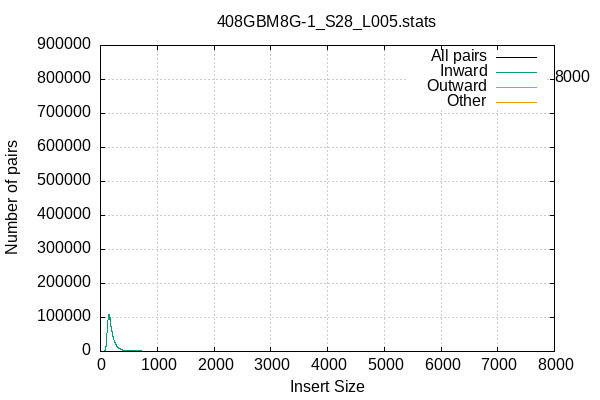 
            set terminal png size 600,400 truecolor
            set output "408GBM8G-1_S28_L005-insert-size.png"
            set grid xtics ytics y2tics back lc rgb "#cccccc"
            set rmargin 5
            set label sprintf("%d",8000) at 8000+10,803142
            set ylabel  "Number of pairs"
            set xlabel  "Insert Size"
            set title "408GBM8G-1_S28_L005.stats" noenhanced
            plot \
                '-' with lines lc rgb 'black' title 'All pairs', \
                '-' with lines title 'Inward', \
                '-' with lines title 'Outward', \
                '-' with lines title 'Other'
        0	0
1	0
2	0
3	0
4	0
5	0
6	0
7	0
8	0
9	0
10	0
11	0
12	0
13	0
14	0
15	0
16	0
17	0
18	0
19	0
20	0
21	0
22	0
23	0
24	0
25	0
26	0
27	0
28	0
29	0
30	0
31	1
32	0
33	0
34	0
35	0
36	0
37	0
38	0
39	0
40	0
41	0
42	1
43	0
44	0
45	0
46	1
47	1
48	2
49	3
50	43
51	65
52	69
53	99
54	79
55	83
56	101
57	91
58	129
59	184
60	192
61	188
62	224
63	217
64	246
65	280
66	299
67	338
68	399
69	407
70	473
71	544
72	612
73	803
74	877
75	1756
76	1862
77	2362
78	2357
79	2460
80	2759
81	3407
82	3309
83	3742
84	4404
85	4905
86	5129
87	5821
88	6349
89	6915
90	7852
91	8787
92	9481
93	10820
94	11898
95	13230
96	14319
97	15851
98	17453
99	19193
100	20510
101	22376
102	24287
103	26243
104	28229
105	30356
106	32776
107	35858
108	38136
109	40953
110	43406
111	44259
112	47380
113	49465
114	51639
115	56371
116	58024
117	62130
118	65128
119	66233
120	69327
121	70886
122	74253
123	75867
124	79689
125	80198
126	82987
127	84983
128	85996
129	88043
130	90354
131	90723
132	91626
133	94548
134	94775
135	96437
136	98075
137	97333
138	100526
139	100401
140	104221
141	102368
142	103428
143	104116
144	105613
145	105451
146	105462
147	105064
148	103278
149	108054
150	105525
151	107468
152	106864
153	104119
154	102878
155	103800
156	100773
157	100233
158	99202
159	101222
160	101199
161	100268
162	102244
163	96479
164	95204
165	95220
166	96620
167	95862
168	94984
169	97920
170	98543
171	98490
172	94775
173	88044
174	84337
175	81806
176	80843
177	79738
178	80034
179	78992
180	78374
181	77472
182	75044
183	75273
184	73116
185	72853
186	72264
187	71912
188	70405
189	68714
190	69055
191	66094
192	66286
193	65556
194	64756
195	63021
196	62383
197	62161
198	61978
199	60080
200	59526
201	58841
202	57683
203	57513
204	55007
205	55862
206	53863
207	53352
208	51960
209	50943
210	50973
211	51009
212	49111
213	48775
214	48127
215	48365
216	47308
217	46601
218	45451
219	44577
220	44260
221	43515
222	42376
223	42402
224	41129
225	40910
226	40068
227	39905
228	39487
229	39611
230	38731
231	37844
232	37615
233	36613
234	35301
235	35637
236	34954
237	34545
238	33322
239	32941
240	32599
241	32336
242	31675
243	31932
244	30980
245	30502
246	29739
247	29271
248	29563
249	28839
250	28273
251	28512
252	28153
253	27551
254	26977
255	26501
256	26043
257	25650
258	25222
259	24716
260	24316
261	23984
262	24059
263	23599
264	23149
265	22360
266	22513
267	21954
268	21713
269	21299
270	21139
271	20648
272	20424
273	19955
274	19965
275	19315
276	19271
277	19467
278	18551
279	18866
280	18446
281	19039
282	17611
283	17419
284	16913
285	16671
286	16558
287	16717
288	16080
289	15605
290	15458
291	15290
292	15366
293	15002
294	14505
295	14107
296	14265
297	13692
298	13240
299	13423
300	13297
301	13287
302	12525
303	12320
304	12636
305	12091
306	12484
307	12097
308	11585
309	11311
310	11811
311	11122
312	11216
313	10769
314	10975
315	10542
316	10417
317	10263
318	10476
319	9782
320	10032
321	10131
322	9522
323	9453
324	9487
325	9273
326	9350
327	9321
328	8974
329	9025
330	8930
331	8712
332	8760
333	8683
334	8260
335	8312
336	8206
337	8198
338	7985
339	7931
340	7900
341	7763
342	7625
343	7422
344	7531
345	7093
346	7211
347	7283
348	7028
349	6783
350	6732
351	6777
352	6689
353	6836
354	6657
355	6858
356	6349
357	6366
358	6100
359	6011
360	6110
361	6260
362	5970
363	5893
364	5779
365	5567
366	5592
367	5560
368	5307
369	5422
370	5557
371	5355
372	5231
373	5167
374	5188
375	5072
376	5045
377	4989
378	5025
379	4944
380	4836
381	4899
382	4649
383	4603
384	4552
385	4480
386	4592
387	4548
388	4282
389	4401
390	4228
391	4133
392	4345
393	4128
394	4146
395	4117
396	4115
397	4219
398	3990
399	3656
400	3764
401	3893
402	3798
403	3884
404	3715
405	3794
406	3661
407	3679
408	3647
409	3661
410	3380
411	3565
412	3413
413	3384
414	3323
415	3345
416	3354
417	3249
418	3231
419	3084
420	3319
421	3198
422	3018
423	3081
424	3223
425	3147
426	3099
427	3096
428	3027
429	3093
430	2892
431	2993
432	2903
433	2930
434	2773
435	2782
436	2795
437	2738
438	2739
439	2845
440	2981
441	2689
442	2580
443	2704
444	2583
445	2722
446	2763
447	2580
448	2564
449	2677
450	2591
451	2730
452	2648
453	2342
454	2405
455	2445
456	2481
457	2396
458	2353
459	2402
460	2542
461	2285
462	2352
463	2275
464	2415
465	2380
466	2342
467	2322
468	2352
469	2332
470	2302
471	2372
472	2272
473	2169
474	2119
475	2243
476	2156
477	2193
478	2193
479	2087
480	2126
481	2241
482	2083
483	2192
484	2117
485	2000
486	2303
487	2030
488	2265
489	2067
490	2036
491	2125
492	2081
493	2099
494	1953
495	2012
496	2014
497	1961
498	2103
499	2142
500	2008
501	2013
502	1900
503	1881
504	1859
505	2025
506	2032
507	1985
508	2080
509	1931
510	1909
511	1917
512	1819
513	1830
514	1911
515	1824
516	1868
517	1803
518	1825
519	1825
520	2072
521	1843
522	1906
523	1755
524	1792
525	1857
526	1808
527	1884
528	1693
529	1839
530	1798
531	1666
532	1786
533	1913
534	1787
535	1810
536	1675
537	1755
538	1755
539	1660
540	1707
541	1728
542	1760
543	1649
544	1737
545	1723
546	1731
547	1693
548	1808
549	1764
550	1643
551	1595
552	1666
553	1574
554	1718
555	1697
556	1735
557	1648
558	1648
559	1576
560	1582
561	1563
562	1490
563	1606
564	1657
565	1558
566	1491
567	1618
568	1573
569	1495
570	1555
571	1603
572	1535
573	1474
574	1547
575	1539
576	1584
577	1533
578	1627
579	1526
580	1511
581	1617
582	1586
583	1505
584	1478
585	1559
586	1510
587	1541
588	1588
589	1441
590	1568
591	1433
592	1373
593	1505
594	1411
595	1510
596	1449
597	1462
598	1472
599	1381
600	1436
601	1474
602	1491
603	1502
604	1503
605	1472
606	1480
607	1601
608	1468
609	1439
610	1440
611	1395
612	1429
613	1468
614	1432
615	1447
616	1444
617	1473
618	1555
619	1418
620	1530
621	1512
622	1454
623	1531
624	1420
625	1520
626	1424
627	1458
628	1452
629	1491
630	1401
631	1376
632	1455
633	1509
634	1510
635	1463
636	1454
637	1604
638	1452
639	1335
640	1462
641	1372
642	1349
643	1431
644	1474
645	1410
646	1354
647	1442
648	1511
649	1449
650	1428
651	1330
652	1413
653	1416
654	1431
655	1405
656	1396
657	1368
658	1430
659	1441
660	1437
661	1356
662	1366
663	1394
664	1426
665	1453
666	1406
667	1267
668	1308
669	1343
670	1444
671	1409
672	1465
673	1394
674	1386
675	1488
676	1467
677	1392
678	1508
679	1326
680	1328
681	1364
682	1408
683	1424
684	1403
685	1364
686	1438
687	1377
688	1304
689	1378
690	1299
691	1431
692	1413
693	1440
694	1454
695	1490
696	1372
697	1463
698	1435
699	1445
700	1386
701	1331
702	1480
703	1489
704	1507
705	1473
706	1452
707	1237
708	1405
709	1366
710	1482
711	1456
712	1442
713	1322
714	1508
715	1362
716	1402
717	1450
718	1374
719	1399
720	1355
721	1364
722	1362
723	1327
724	1318
725	1330
726	1325
727	1362
728	1333
729	1224
730	1449
731	1420
732	1354
733	1257
734	1358
735	1399
736	1351
737	1455
738	1337
739	1281
740	1291
741	1292
742	1316
743	1306
744	1276
745	1336
746	1301
747	1214
748	1361
749	1277
750	1334
751	1344
752	1253
753	1364
754	1224
755	1300
756	1283
757	1326
758	1405
759	1281
760	1321
761	1136
762	1198
763	1285
764	1337
765	1169
766	1184
767	1224
768	1244
769	1324
770	1247
771	1248
772	1301
773	1254
774	1226
775	1252
776	1296
777	1230
778	1242
779	1216
780	1223
781	1191
782	1232
783	1172
784	1198
785	1207
786	1211
787	1273
788	1173
789	1262
790	1142
791	1198
792	1237
793	1298
794	1281
795	1288
796	1232
797	1162
798	1190
799	1224
800	1163
801	1286
802	1248
803	1226
804	1199
805	1157
806	1181
807	1122
808	1206
809	1142
810	1114
811	1183
812	1190
813	1129
814	1079
815	1170
816	1126
817	1111
818	1088
819	1141
820	1193
821	1162
822	1293
823	1140
824	1073
825	1165
826	1104
827	1195
828	1098
829	1218
830	1164
831	1134
832	1269
833	1154
834	1134
835	1125
836	1144
837	1217
838	1162
839	1150
840	1052
841	1137
842	1080
843	1116
844	1141
845	1165
846	1131
847	1229
848	1214
849	1186
850	1194
851	1204
852	1135
853	1167
854	1211
855	1159
856	1176
857	1155
858	1090
859	1117
860	1122
861	1169
862	1124
863	1092
864	1166
865	1150
866	1074
867	1150
868	1193
869	1085
870	1129
871	1177
872	1119
873	1137
874	1159
875	1112
876	1226
877	1147
878	1133
879	1195
880	1108
881	1112
882	1091
883	1154
884	1121
885	1199
886	1141
887	1065
888	1072
889	1082
890	1070
891	1021
892	1088
893	1058
894	1161
895	1170
896	1076
897	1116
898	1059
899	996
900	1021
901	1123
902	1125
903	1060
904	1149
905	1067
906	994
907	1071
908	1078
909	1015
910	1037
911	1153
912	1065
913	1106
914	1152
915	1144
916	1064
917	1149
918	1017
919	983
920	1097
921	1100
922	1070
923	1103
924	1034
925	1191
926	1021
927	1076
928	1026
929	1169
930	1094
931	1177
932	1134
933	1046
934	1055
935	1163
936	1149
937	1035
938	1172
939	1002
940	1143
941	1149
942	1116
943	1084
944	1081
945	982
946	1060
947	1072
948	1052
949	1142
950	1056
951	1016
952	1043
953	1097
954	1258
955	1075
956	1131
957	1125
958	1083
959	991
960	1054
961	1146
962	1087
963	1088
964	1103
965	1076
966	1147
967	1186
968	1088
969	1075
970	1058
971	1145
972	1066
973	1088
974	1051
975	1037
976	1028
977	1084
978	1093
979	1091
980	1077
981	1193
982	1155
983	1108
984	1088
985	1049
986	974
987	1078
988	1037
989	1026
990	1004
991	940
992	974
993	1010
994	1043
995	990
996	943
997	1053
998	1052
999	1039
1000	1115
1001	1076
1002	1057
1003	1027
1004	1022
1005	1045
1006	1058
1007	999
1008	1018
1009	1098
1010	1032
1011	1019
1012	1038
1013	1011
1014	968
1015	1030
1016	1028
1017	1074
1018	1000
1019	1007
1020	911
1021	988
1022	1015
1023	1034
1024	1030
1025	986
1026	1045
1027	1022
1028	909
1029	1005
1030	1001
1031	999
1032	1000
1033	1069
1034	969
1035	959
1036	1015
1037	888
1038	992
1039	972
1040	1053
1041	964
1042	968
1043	920
1044	954
1045	1070
1046	995
1047	996
1048	985
1049	1015
1050	965
1051	952
1052	1046
1053	1047
1054	987
1055	921
1056	993
1057	1057
1058	1007
1059	998
1060	922
1061	1051
1062	994
1063	999
1064	1078
1065	972
1066	1152
1067	986
1068	987
1069	971
1070	936
1071	1016
1072	976
1073	959
1074	829
1075	933
1076	851
1077	973
1078	952
1079	959
1080	911
1081	1000
1082	938
1083	1018
1084	954
1085	1014
1086	893
1087	1028
1088	865
1089	968
1090	945
1091	962
1092	921
1093	982
1094	984
1095	958
1096	1014
1097	996
1098	990
1099	1160
1100	1015
1101	985
1102	930
1103	938
1104	912
1105	1106
1106	1037
1107	979
1108	971
1109	957
1110	898
1111	913
1112	961
1113	933
1114	970
1115	932
1116	895
1117	961
1118	980
1119	938
1120	935
1121	911
1122	902
1123	925
1124	935
1125	951
1126	796
1127	903
1128	979
1129	951
1130	917
1131	885
1132	901
1133	906
1134	900
1135	881
1136	937
1137	879
1138	946
1139	880
1140	886
1141	922
1142	910
1143	864
1144	957
1145	903
1146	870
1147	946
1148	900
1149	879
1150	920
1151	833
1152	880
1153	904
1154	977
1155	889
1156	891
1157	980
1158	897
1159	937
1160	884
1161	888
1162	962
1163	984
1164	864
1165	982
1166	917
1167	919
1168	948
1169	898
1170	866
1171	828
1172	850
1173	922
1174	887
1175	843
1176	852
1177	830
1178	905
1179	937
1180	826
1181	869
1182	844
1183	908
1184	838
1185	878
1186	923
1187	875
1188	836
1189	867
1190	886
1191	913
1192	845
1193	874
1194	900
1195	817
1196	881
1197	837
1198	822
1199	855
1200	919
1201	854
1202	861
1203	894
1204	952
1205	849
1206	856
1207	904
1208	904
1209	890
1210	931
1211	864
1212	885
1213	846
1214	910
1215	850
1216	864
1217	886
1218	945
1219	856
1220	861
1221	885
1222	892
1223	872
1224	906
1225	820
1226	920
1227	969
1228	963
1229	888
1230	882
1231	849
1232	902
1233	837
1234	816
1235	913
1236	847
1237	960
1238	881
1239	788
1240	883
1241	865
1242	835
1243	938
1244	888
1245	856
1246	860
1247	847
1248	915
1249	844
1250	927
1251	870
1252	933
1253	887
1254	813
1255	949
1256	912
1257	881
1258	927
1259	933
1260	916
1261	941
1262	920
1263	969
1264	923
1265	1013
1266	909
1267	906
1268	968
1269	960
1270	917
1271	917
1272	818
1273	911
1274	863
1275	851
1276	921
1277	850
1278	814
1279	888
1280	1025
1281	811
1282	948
1283	961
1284	883
1285	945
1286	873
1287	921
1288	987
1289	905
1290	923
1291	912
1292	946
1293	963
1294	891
1295	942
1296	913
1297	904
1298	925
1299	958
1300	914
1301	906
1302	961
1303	865
1304	934
1305	886
1306	924
1307	879
1308	937
1309	934
1310	911
1311	869
1312	864
1313	886
1314	931
1315	819
1316	837
1317	868
1318	859
1319	901
1320	889
1321	920
1322	863
1323	884
1324	809
1325	848
1326	849
1327	849
1328	896
1329	819
1330	950
1331	940
1332	918
1333	991
1334	865
1335	913
1336	921
1337	802
1338	777
1339	924
1340	899
1341	800
1342	819
1343	815
1344	777
1345	852
1346	862
1347	850
1348	832
1349	844
1350	836
1351	872
1352	839
1353	856
1354	863
1355	834
1356	944
1357	873
1358	885
1359	868
1360	902
1361	886
1362	892
1363	868
1364	963
1365	871
1366	876
1367	924
1368	873
1369	931
1370	820
1371	876
1372	858
1373	845
1374	803
1375	781
1376	852
1377	932
1378	960
1379	914
1380	893
1381	812
1382	875
1383	839
1384	917
1385	961
1386	883
1387	865
1388	933
1389	838
1390	910
1391	881
1392	870
1393	904
1394	892
1395	853
1396	799
1397	937
1398	918
1399	865
1400	884
1401	866
1402	964
1403	783
1404	796
1405	850
1406	822
1407	798
1408	776
1409	798
1410	844
1411	827
1412	802
1413	896
1414	836
1415	842
1416	855
1417	795
1418	892
1419	882
1420	932
1421	862
1422	871
1423	858
1424	915
1425	908
1426	920
1427	875
1428	875
1429	887
1430	861
1431	835
1432	961
1433	827
1434	810
1435	822
1436	797
1437	882
1438	774
1439	863
1440	778
1441	903
1442	795
1443	792
1444	773
1445	758
1446	831
1447	806
1448	887
1449	872
1450	772
1451	852
1452	847
1453	773
1454	809
1455	822
1456	836
1457	852
1458	759
1459	778
1460	825
1461	789
1462	821
1463	875
1464	831
1465	711
1466	774
1467	804
1468	732
1469	747
1470	828
1471	814
1472	811
1473	808
1474	750
1475	768
1476	747
1477	736
1478	807
1479	765
1480	861
1481	813
1482	764
1483	735
1484	760
1485	771
1486	861
1487	814
1488	771
1489	801
1490	721
1491	821
1492	827
1493	991
1494	900
1495	834
1496	890
1497	842
1498	896
1499	885
1500	884
1501	1016
1502	821
1503	857
1504	882
1505	803
1506	768
1507	950
1508	812
1509	835
1510	870
1511	870
1512	888
1513	759
1514	768
1515	755
1516	734
1517	782
1518	801
1519	871
1520	841
1521	847
1522	809
1523	751
1524	858
1525	827
1526	756
1527	802
1528	783
1529	832
1530	793
1531	796
1532	818
1533	857
1534	758
1535	839
1536	842
1537	813
1538	779
1539	753
1540	910
1541	862
1542	966
1543	839
1544	745
1545	788
1546	759
1547	794
1548	869
1549	758
1550	853
1551	865
1552	787
1553	755
1554	766
1555	819
1556	825
1557	831
1558	886
1559	924
1560	838
1561	875
1562	847
1563	803
1564	924
1565	854
1566	861
1567	838
1568	832
1569	856
1570	836
1571	802
1572	755
1573	758
1574	762
1575	755
1576	729
1577	757
1578	748
1579	747
1580	757
1581	713
1582	764
1583	748
1584	736
1585	803
1586	737
1587	852
1588	785
1589	823
1590	837
1591	744
1592	836
1593	865
1594	854
1595	886
1596	845
1597	733
1598	747
1599	694
1600	717
1601	730
1602	679
1603	740
1604	763
1605	818
1606	738
1607	805
1608	718
1609	816
1610	786
1611	783
1612	799
1613	766
1614	776
1615	839
1616	772
1617	880
1618	775
1619	750
1620	780
1621	778
1622	744
1623	728
1624	844
1625	871
1626	844
1627	816
1628	697
1629	759
1630	742
1631	779
1632	763
1633	714
1634	712
1635	688
1636	685
1637	727
1638	653
1639	801
1640	815
1641	747
1642	703
1643	782
1644	720
1645	821
1646	720
1647	756
1648	790
1649	783
1650	761
1651	778
1652	837
1653	724
1654	768
1655	726
1656	757
1657	784
1658	746
1659	784
1660	770
1661	671
1662	736
1663	686
1664	694
1665	710
1666	692
1667	767
1668	723
1669	744
1670	713
1671	742
1672	719
1673	719
1674	654
1675	680
1676	690
1677	626
1678	692
1679	691
1680	700
1681	609
1682	653
1683	718
1684	711
1685	754
1686	711
1687	734
1688	725
1689	695
1690	746
1691	729
1692	743
1693	736
1694	738
1695	693
1696	670
1697	704
1698	703
1699	693
1700	700
1701	789
1702	744
1703	775
1704	701
1705	722
1706	724
1707	710
1708	646
1709	703
1710	785
1711	711
1712	789
1713	680
1714	686
1715	753
1716	685
1717	697
1718	781
1719	713
1720	712
1721	677
1722	694
1723	719
1724	685
1725	745
1726	708
1727	703
1728	635
1729	739
1730	747
1731	756
1732	754
1733	691
1734	668
1735	721
1736	707
1737	683
1738	685
1739	754
1740	643
1741	787
1742	650
1743	691
1744	672
1745	676
1746	640
1747	716
1748	667
1749	765
1750	681
1751	689
1752	623
1753	729
1754	724
1755	698
1756	653
1757	678
1758	672
1759	667
1760	639
1761	651
1762	627
1763	609
1764	670
1765	647
1766	674
1767	633
1768	635
1769	700
1770	710
1771	712
1772	656
1773	686
1774	685
1775	597
1776	666
1777	645
1778	635
1779	653
1780	689
1781	660
1782	719
1783	676
1784	614
1785	649
1786	649
1787	644
1788	697
1789	707
1790	695
1791	653
1792	740
1793	695
1794	657
1795	658
1796	631
1797	665
1798	654
1799	666
1800	669
1801	643
1802	700
1803	752
1804	696
1805	691
1806	732
1807	680
1808	630
1809	674
1810	685
1811	676
1812	660
1813	644
1814	670
1815	675
1816	655
1817	647
1818	635
1819	615
1820	620
1821	631
1822	632
1823	623
1824	584
1825	623
1826	641
1827	558
1828	614
1829	649
1830	555
1831	648
1832	642
1833	611
1834	677
1835	593
1836	665
1837	604
1838	587
1839	652
1840	670
1841	608
1842	654
1843	650
1844	583
1845	599
1846	608
1847	623
1848	577
1849	636
1850	570
1851	633
1852	615
1853	634
1854	613
1855	580
1856	620
1857	649
1858	643
1859	634
1860	675
1861	672
1862	575
1863	623
1864	639
1865	610
1866	605
1867	601
1868	620
1869	704
1870	606
1871	650
1872	672
1873	663
1874	608
1875	599
1876	636
1877	634
1878	600
1879	691
1880	627
1881	624
1882	689
1883	564
1884	638
1885	633
1886	653
1887	638
1888	569
1889	556
1890	580
1891	650
1892	655
1893	619
1894	637
1895	671
1896	679
1897	677
1898	593
1899	641
1900	596
1901	646
1902	644
1903	589
1904	630
1905	666
1906	629
1907	644
1908	665
1909	641
1910	620
1911	633
1912	628
1913	630
1914	636
1915	648
1916	682
1917	694
1918	690
1919	662
1920	675
1921	584
1922	704
1923	615
1924	670
1925	649
1926	703
1927	619
1928	685
1929	647
1930	649
1931	616
1932	675
1933	637
1934	674
1935	666
1936	634
1937	665
1938	624
1939	603
1940	630
1941	629
1942	618
1943	593
1944	661
1945	625
1946	549
1947	642
1948	589
1949	614
1950	664
1951	618
1952	622
1953	716
1954	626
1955	650
1956	583
1957	618
1958	598
1959	658
1960	663
1961	594
1962	595
1963	606
1964	636
1965	637
1966	650
1967	497
1968	561
1969	650
1970	586
1971	663
1972	596
1973	594
1974	572
1975	635
1976	621
1977	643
1978	622
1979	629
1980	661
1981	622
1982	656
1983	622
1984	612
1985	580
1986	635
1987	570
1988	668
1989	625
1990	628
1991	609
1992	699
1993	636
1994	629
1995	662
1996	699
1997	705
1998	662
1999	657
2000	694
2001	608
2002	681
2003	681
2004	663
2005	580
2006	706
2007	570
2008	668
2009	591
2010	661
2011	551
2012	720
2013	627
2014	626
2015	691
2016	646
2017	714
2018	650
2019	637
2020	674
2021	651
2022	701
2023	609
2024	607
2025	665
2026	633
2027	655
2028	661
2029	665
2030	633
2031	559
2032	599
2033	597
2034	627
2035	650
2036	620
2037	554
2038	648
2039	615
2040	728
2041	673
2042	614
2043	619
2044	604
2045	635
2046	617
2047	654
2048	683
2049	606
2050	607
2051	613
2052	660
2053	612
2054	614
2055	616
2056	592
2057	611
2058	680
2059	594
2060	582
2061	719
2062	632
2063	623
2064	623
2065	621
2066	564
2067	573
2068	581
2069	620
2070	585
2071	609
2072	599
2073	652
2074	594
2075	599
2076	591
2077	647
2078	594
2079	589
2080	607
2081	560
2082	558
2083	641
2084	601
2085	577
2086	607
2087	559
2088	589
2089	610
2090	598
2091	591
2092	666
2093	608
2094	542
2095	563
2096	677
2097	593
2098	589
2099	601
2100	601
2101	650
2102	539
2103	655
2104	584
2105	602
2106	625
2107	598
2108	565
2109	601
2110	583
2111	546
2112	540
2113	503
2114	555
2115	537
2116	584
2117	515
2118	605
2119	563
2120	549
2121	572
2122	529
2123	497
2124	573
2125	593
2126	563
2127	516
2128	575
2129	518
2130	536
2131	586
2132	553
2133	520
2134	494
2135	577
2136	536
2137	597
2138	558
2139	534
2140	524
2141	528
2142	538
2143	519
2144	568
2145	544
2146	533
2147	516
2148	508
2149	511
2150	506
2151	533
2152	599
2153	545
2154	527
2155	528
2156	549
2157	546
2158	530
2159	530
2160	503
2161	500
2162	511
2163	566
2164	497
2165	544
2166	571
2167	516
2168	513
2169	533
2170	557
2171	493
2172	531
2173	560
2174	521
2175	572
2176	579
2177	558
2178	516
2179	555
2180	552
2181	569
2182	561
2183	601
2184	533
2185	510
2186	516
2187	526
2188	505
2189	510
2190	507
2191	564
2192	516
2193	535
2194	532
2195	560
2196	583
2197	546
2198	555
2199	548
2200	523
2201	586
2202	566
2203	554
2204	612
2205	556
2206	543
2207	529
2208	504
2209	512
2210	588
2211	586
2212	579
2213	636
2214	604
2215	601
2216	647
2217	555
2218	607
2219	603
2220	586
2221	633
2222	617
2223	585
2224	529
2225	572
2226	605
2227	592
2228	616
2229	559
2230	620
2231	534
2232	560
2233	639
2234	628
2235	643
2236	628
2237	565
2238	622
2239	635
2240	602
2241	593
2242	644
2243	581
2244	639
2245	619
2246	617
2247	586
2248	555
2249	629
2250	579
2251	597
2252	597
2253	570
2254	529
2255	599
2256	573
2257	576
2258	567
2259	615
2260	715
2261	656
2262	641
2263	615
2264	566
2265	543
2266	587
2267	634
2268	632
2269	636
2270	662
2271	603
2272	580
2273	540
2274	585
2275	590
2276	579
2277	590
2278	662
2279	552
2280	551
2281	591
2282	612
2283	564
2284	508
2285	547
2286	573
2287	516
2288	605
2289	602
2290	571
2291	597
2292	515
2293	554
2294	535
2295	513
2296	535
2297	576
2298	620
2299	537
2300	537
2301	577
2302	524
2303	520
2304	521
2305	510
2306	583
2307	549
2308	568
2309	555
2310	524
2311	521
2312	583
2313	549
2314	539
2315	545
2316	559
2317	571
2318	529
2319	547
2320	579
2321	489
2322	472
2323	492
2324	494
2325	487
2326	510
2327	539
2328	464
2329	560
2330	501
2331	504
2332	486
2333	514
2334	568
2335	494
2336	486
2337	502
2338	425
2339	520
2340	528
2341	503
2342	540
2343	484
2344	526
2345	498
2346	507
2347	524
2348	478
2349	476
2350	513
2351	482
2352	485
2353	482
2354	453
2355	531
2356	498
2357	526
2358	506
2359	537
2360	488
2361	437
2362	547
2363	530
2364	519
2365	540
2366	490
2367	522
2368	524
2369	496
2370	495
2371	512
2372	538
2373	543
2374	518
2375	536
2376	511
2377	491
2378	522
2379	480
2380	495
2381	484
2382	558
2383	552
2384	479
2385	469
2386	509
2387	541
2388	495
2389	542
2390	528
2391	542
2392	535
2393	562
2394	568
2395	544
2396	554
2397	499
2398	550
2399	603
2400	502
2401	554
2402	563
2403	579
2404	573
2405	560
2406	543
2407	551
2408	554
2409	505
2410	514
2411	507
2412	497
2413	515
2414	515
2415	514
2416	498
2417	558
2418	459
2419	538
2420	492
2421	459
2422	494
2423	484
2424	513
2425	449
2426	547
2427	503
2428	460
2429	484
2430	503
2431	479
2432	474
2433	445
2434	465
2435	556
2436	508
2437	501
2438	506
2439	508
2440	561
2441	474
2442	472
2443	531
2444	486
2445	514
2446	534
2447	458
2448	484
2449	511
2450	453
2451	439
2452	499
2453	512
2454	485
2455	480
2456	481
2457	465
2458	484
2459	518
2460	484
2461	442
2462	570
2463	456
2464	462
2465	483
2466	421
2467	432
2468	527
2469	507
2470	445
2471	499
2472	498
2473	474
2474	498
2475	508
2476	502
2477	437
2478	470
2479	521
2480	494
2481	541
2482	453
2483	506
2484	475
2485	469
2486	512
2487	523
2488	483
2489	500
2490	432
2491	516
2492	500
2493	438
2494	533
2495	478
2496	488
2497	442
2498	505
2499	466
2500	485
2501	502
2502	506
2503	472
2504	485
2505	509
2506	536
2507	496
2508	522
2509	507
2510	489
2511	470
2512	446
2513	496
2514	473
2515	456
2516	474
2517	495
2518	474
2519	469
2520	509
2521	450
2522	555
2523	494
2524	541
2525	519
2526	491
2527	466
2528	487
2529	487
2530	507
2531	481
2532	482
2533	444
2534	492
2535	429
2536	468
2537	463
2538	522
2539	439
2540	475
2541	434
2542	449
2543	475
2544	498
2545	480
2546	481
2547	464
2548	549
2549	502
2550	423
2551	416
2552	505
2553	510
2554	496
2555	483
2556	476
2557	449
2558	504
2559	454
2560	464
2561	515
2562	432
2563	499
2564	512
2565	545
2566	461
2567	447
2568	477
2569	514
2570	525
2571	487
2572	482
2573	438
2574	501
2575	493
2576	490
2577	482
2578	457
2579	474
2580	472
2581	483
2582	481
2583	417
2584	472
2585	459
2586	495
2587	482
2588	482
2589	443
2590	403
2591	458
2592	517
2593	473
2594	509
2595	439
2596	465
2597	468
2598	500
2599	417
2600	451
2601	412
2602	430
2603	442
2604	452
2605	453
2606	465
2607	480
2608	389
2609	441
2610	411
2611	431
2612	482
2613	453
2614	502
2615	453
2616	442
2617	471
2618	448
2619	449
2620	493
2621	468
2622	441
2623	438
2624	465
2625	438
2626	472
2627	402
2628	446
2629	434
2630	461
2631	460
2632	454
2633	412
2634	467
2635	473
2636	428
2637	417
2638	462
2639	473
2640	469
2641	438
2642	433
2643	475
2644	418
2645	429
2646	399
2647	458
2648	438
2649	384
2650	435
2651	478
2652	468
2653	485
2654	479
2655	460
2656	556
2657	453
2658	461
2659	428
2660	443
2661	438
2662	428
2663	430
2664	391
2665	399
2666	437
2667	464
2668	447
2669	474
2670	418
2671	409
2672	452
2673	456
2674	429
2675	453
2676	441
2677	443
2678	403
2679	455
2680	459
2681	456
2682	432
2683	414
2684	437
2685	472
2686	487
2687	404
2688	449
2689	406
2690	451
2691	472
2692	483
2693	385
2694	409
2695	437
2696	460
2697	455
2698	431
2699	452
2700	439
2701	456
2702	483
2703	477
2704	538
2705	463
2706	438
2707	447
2708	433
2709	478
2710	385
2711	442
2712	460
2713	420
2714	473
2715	376
2716	440
2717	403
2718	421
2719	389
2720	420
2721	468
2722	411
2723	433
2724	381
2725	411
2726	359
2727	377
2728	446
2729	405
2730	425
2731	425
2732	417
2733	418
2734	392
2735	410
2736	395
2737	428
2738	444
2739	404
2740	445
2741	465
2742	468
2743	406
2744	416
2745	476
2746	427
2747	414
2748	369
2749	447
2750	480
2751	430
2752	383
2753	428
2754	415
2755	401
2756	384
2757	382
2758	370
2759	438
2760	440
2761	401
2762	441
2763	410
2764	390
2765	397
2766	404
2767	487
2768	375
2769	425
2770	331
2771	368
2772	412
2773	415
2774	423
2775	433
2776	418
2777	417
2778	430
2779	450
2780	386
2781	454
2782	404
2783	394
2784	349
2785	404
2786	369
2787	453
2788	387
2789	406
2790	466
2791	434
2792	406
2793	444
2794	386
2795	414
2796	405
2797	399
2798	380
2799	404
2800	450
2801	441
2802	431
2803	420
2804	401
2805	430
2806	386
2807	415
2808	414
2809	454
2810	464
2811	449
2812	451
2813	437
2814	416
2815	446
2816	427
2817	450
2818	424
2819	420
2820	444
2821	421
2822	446
2823	430
2824	448
2825	384
2826	414
2827	423
2828	461
2829	437
2830	436
2831	421
2832	430
2833	460
2834	452
2835	464
2836	465
2837	450
2838	402
2839	386
2840	443
2841	431
2842	435
2843	445
2844	478
2845	404
2846	434
2847	424
2848	450
2849	478
2850	561
2851	474
2852	522
2853	469
2854	432
2855	396
2856	451
2857	456
2858	439
2859	464
2860	433
2861	437
2862	476
2863	465
2864	413
2865	494
2866	437
2867	482
2868	449
2869	485
2870	408
2871	452
2872	407
2873	458
2874	439
2875	381
2876	446
2877	402
2878	468
2879	452
2880	464
2881	449
2882	396
2883	460
2884	424
2885	448
2886	395
2887	466
2888	412
2889	358
2890	434
2891	439
2892	412
2893	443
2894	427
2895	472
2896	436
2897	409
2898	396
2899	432
2900	387
2901	399
2902	432
2903	419
2904	425
2905	416
2906	469
2907	442
2908	507
2909	502
2910	398
2911	404
2912	403
2913	398
2914	437
2915	449
2916	464
2917	434
2918	470
2919	477
2920	398
2921	459
2922	439
2923	397
2924	454
2925	421
2926	477
2927	423
2928	466
2929	442
2930	364
2931	392
2932	436
2933	415
2934	456
2935	416
2936	436
2937	426
2938	394
2939	427
2940	444
2941	432
2942	389
2943	396
2944	423
2945	450
2946	389
2947	486
2948	433
2949	403
2950	404
2951	430
2952	446
2953	474
2954	399
2955	421
2956	466
2957	420
2958	460
2959	452
2960	482
2961	418
2962	485
2963	458
2964	450
2965	423
2966	422
2967	459
2968	426
2969	433
2970	426
2971	419
2972	399
2973	427
2974	466
2975	451
2976	432
2977	441
2978	401
2979	451
2980	454
2981	433
2982	401
2983	399
2984	445
2985	397
2986	436
2987	465
2988	422
2989	386
2990	434
2991	460
2992	414
2993	424
2994	436
2995	401
2996	433
2997	451
2998	383
2999	366
3000	397
3001	429
3002	427
3003	442
3004	402
3005	406
3006	426
3007	480
3008	417
3009	481
3010	415
3011	385
3012	398
3013	424
3014	411
3015	429
3016	394
3017	379
3018	432
3019	407
3020	434
3021	422
3022	432
3023	416
3024	391
3025	376
3026	362
3027	396
3028	404
3029	359
3030	391
3031	391
3032	357
3033	447
3034	407
3035	422
3036	452
3037	461
3038	409
3039	412
3040	428
3041	389
3042	370
3043	464
3044	431
3045	341
3046	412
3047	429
3048	521
3049	356
3050	475
3051	453
3052	381
3053	414
3054	420
3055	487
3056	498
3057	443
3058	431
3059	385
3060	440
3061	438
3062	458
3063	388
3064	430
3065	414
3066	409
3067	445
3068	408
3069	398
3070	429
3071	400
3072	395
3073	417
3074	389
3075	400
3076	407
3077	428
3078	381
3079	401
3080	404
3081	413
3082	449
3083	453
3084	399
3085	422
3086	423
3087	412
3088	353
3089	392
3090	399
3091	379
3092	397
3093	433
3094	392
3095	407
3096	408
3097	386
3098	375
3099	423
3100	411
3101	378
3102	358
3103	379
3104	360
3105	372
3106	407
3107	401
3108	353
3109	374
3110	370
3111	357
3112	355
3113	387
3114	410
3115	385
3116	415
3117	437
3118	371
3119	383
3120	393
3121	406
3122	351
3123	381
3124	402
3125	380
3126	423
3127	358
3128	335
3129	402
3130	372
3131	351
3132	383
3133	384
3134	382
3135	373
3136	378
3137	396
3138	330
3139	388
3140	386
3141	364
3142	434
3143	414
3144	444
3145	418
3146	366
3147	385
3148	344
3149	413
3150	392
3151	360
3152	425
3153	377
3154	368
3155	401
3156	353
3157	375
3158	384
3159	410
3160	391
3161	343
3162	408
3163	420
3164	379
3165	405
3166	391
3167	435
3168	403
3169	389
3170	412
3171	300
3172	370
3173	376
3174	401
3175	408
3176	411
3177	421
3178	419
3179	404
3180	418
3181	369
3182	431
3183	440
3184	460
3185	407
3186	411
3187	361
3188	392
3189	372
3190	427
3191	360
3192	386
3193	349
3194	375
3195	399
3196	421
3197	392
3198	370
3199	405
3200	354
3201	410
3202	352
3203	448
3204	353
3205	373
3206	458
3207	357
3208	360
3209	346
3210	410
3211	469
3212	406
3213	440
3214	401
3215	440
3216	353
3217	352
3218	400
3219	360
3220	365
3221	391
3222	391
3223	365
3224	351
3225	424
3226	391
3227	382
3228	385
3229	419
3230	394
3231	387
3232	401
3233	393
3234	348
3235	352
3236	383
3237	380
3238	400
3239	426
3240	372
3241	426
3242	426
3243	394
3244	364
3245	397
3246	400
3247	391
3248	361
3249	407
3250	474
3251	384
3252	453
3253	374
3254	403
3255	382
3256	409
3257	374
3258	375
3259	408
3260	368
3261	428
3262	359
3263	370
3264	346
3265	383
3266	388
3267	394
3268	363
3269	361
3270	410
3271	410
3272	396
3273	383
3274	396
3275	335
3276	381
3277	360
3278	345
3279	372
3280	356
3281	352
3282	353
3283	346
3284	360
3285	402
3286	406
3287	371
3288	360
3289	409
3290	324
3291	344
3292	369
3293	394
3294	358
3295	451
3296	389
3297	411
3298	380
3299	349
3300	412
3301	424
3302	385
3303	360
3304	371
3305	362
3306	342
3307	330
3308	376
3309	335
3310	396
3311	316
3312	414
3313	396
3314	411
3315	416
3316	385
3317	347
3318	344
3319	317
3320	364
3321	380
3322	347
3323	411
3324	406
3325	384
3326	387
3327	395
3328	355
3329	402
3330	322
3331	388
3332	385
3333	409
3334	417
3335	403
3336	375
3337	393
3338	404
3339	340
3340	323
3341	379
3342	380
3343	418
3344	338
3345	374
3346	357
3347	376
3348	368
3349	411
3350	353
3351	373
3352	348
3353	342
3354	392
3355	394
3356	334
3357	390
3358	335
3359	354
3360	342
3361	395
3362	329
3363	371
3364	347
3365	347
3366	312
3367	397
3368	363
3369	331
3370	365
3371	338
3372	332
3373	342
3374	347
3375	371
3376	323
3377	293
3378	320
3379	360
3380	288
3381	299
3382	366
3383	333
3384	348
3385	364
3386	338
3387	339
3388	344
3389	341
3390	327
3391	294
3392	334
3393	315
3394	326
3395	323
3396	352
3397	364
3398	343
3399	311
3400	305
3401	339
3402	363
3403	343
3404	319
3405	367
3406	317
3407	318
3408	328
3409	360
3410	326
3411	290
3412	356
3413	367
3414	330
3415	334
3416	373
3417	326
3418	343
3419	316
3420	378
3421	284
3422	383
3423	379
3424	324
3425	342
3426	337
3427	325
3428	327
3429	355
3430	338
3431	353
3432	421
3433	364
3434	372
3435	406
3436	369
3437	392
3438	344
3439	348
3440	365
3441	334
3442	403
3443	393
3444	392
3445	298
3446	326
3447	394
3448	372
3449	321
3450	348
3451	403
3452	367
3453	354
3454	364
3455	403
3456	354
3457	383
3458	408
3459	390
3460	376
3461	345
3462	338
3463	349
3464	386
3465	369
3466	381
3467	379
3468	317
3469	315
3470	394
3471	358
3472	361
3473	326
3474	323
3475	357
3476	400
3477	379
3478	370
3479	365
3480	407
3481	386
3482	355
3483	391
3484	376
3485	375
3486	404
3487	318
3488	390
3489	356
3490	418
3491	363
3492	330
3493	340
3494	370
3495	351
3496	421
3497	390
3498	358
3499	357
3500	450
3501	349
3502	334
3503	464
3504	371
3505	415
3506	407
3507	374
3508	427
3509	412
3510	398
3511	331
3512	382
3513	369
3514	361
3515	341
3516	399
3517	379
3518	428
3519	344
3520	344
3521	355
3522	329
3523	358
3524	305
3525	412
3526	380
3527	336
3528	379
3529	357
3530	409
3531	369
3532	322
3533	361
3534	367
3535	351
3536	364
3537	320
3538	347
3539	336
3540	382
3541	350
3542	353
3543	373
3544	312
3545	314
3546	310
3547	380
3548	321
3549	348
3550	298
3551	343
3552	339
3553	318
3554	342
3555	340
3556	341
3557	330
3558	346
3559	312
3560	367
3561	415
3562	359
3563	347
3564	352
3565	373
3566	375
3567	350
3568	326
3569	313
3570	316
3571	303
3572	335
3573	346
3574	275
3575	369
3576	370
3577	296
3578	328
3579	345
3580	315
3581	319
3582	363
3583	410
3584	318
3585	312
3586	387
3587	356
3588	337
3589	323
3590	345
3591	326
3592	342
3593	327
3594	366
3595	365
3596	311
3597	325
3598	359
3599	346
3600	348
3601	314
3602	340
3603	342
3604	328
3605	365
3606	369
3607	304
3608	324
3609	350
3610	397
3611	352
3612	320
3613	346
3614	340
3615	292
3616	323
3617	305
3618	352
3619	379
3620	355
3621	332
3622	396
3623	356
3624	314
3625	321
3626	366
3627	373
3628	371
3629	363
3630	324
3631	369
3632	383
3633	361
3634	389
3635	347
3636	390
3637	307
3638	339
3639	356
3640	385
3641	334
3642	345
3643	345
3644	370
3645	376
3646	334
3647	335
3648	330
3649	355
3650	372
3651	340
3652	317
3653	370
3654	336
3655	337
3656	320
3657	371
3658	327
3659	359
3660	351
3661	310
3662	395
3663	345
3664	336
3665	314
3666	366
3667	336
3668	370
3669	322
3670	319
3671	351
3672	288
3673	310
3674	300
3675	298
3676	333
3677	329
3678	298
3679	329
3680	357
3681	337
3682	311
3683	303
3684	301
3685	375
3686	321
3687	301
3688	322
3689	352
3690	310
3691	341
3692	327
3693	348
3694	301
3695	305
3696	279
3697	347
3698	310
3699	301
3700	291
3701	367
3702	297
3703	301
3704	278
3705	319
3706	329
3707	283
3708	292
3709	320
3710	355
3711	330
3712	337
3713	339
3714	330
3715	292
3716	316
3717	320
3718	280
3719	275
3720	300
3721	296
3722	334
3723	316
3724	312
3725	303
3726	346
3727	309
3728	297
3729	320
3730	289
3731	281
3732	283
3733	312
3734	280
3735	320
3736	299
3737	319
3738	327
3739	326
3740	326
3741	271
3742	282
3743	275
3744	246
3745	319
3746	314
3747	300
3748	317
3749	258
3750	322
3751	289
3752	322
3753	302
3754	313
3755	253
3756	276
3757	285
3758	280
3759	292
3760	259
3761	276
3762	270
3763	259
3764	300
3765	252
3766	274
3767	274
3768	301
3769	280
3770	272
3771	287
3772	271
3773	298
3774	297
3775	322
3776	273
3777	302
3778	260
3779	272
3780	333
3781	275
3782	275
3783	296
3784	270
3785	289
3786	306
3787	280
3788	270
3789	263
3790	337
3791	265
3792	304
3793	328
3794	291
3795	238
3796	305
3797	307
3798	288
3799	274
3800	246
3801	286
3802	317
3803	241
3804	286
3805	230
3806	329
3807	256
3808	255
3809	286
3810	280
3811	327
3812	276
3813	253
3814	309
3815	231
3816	258
3817	328
3818	296
3819	321
3820	296
3821	302
3822	285
3823	267
3824	316
3825	282
3826	323
3827	341
3828	294
3829	278
3830	266
3831	253
3832	240
3833	249
3834	292
3835	299
3836	287
3837	293
3838	279
3839	285
3840	299
3841	308
3842	301
3843	285
3844	270
3845	308
3846	289
3847	257
3848	293
3849	267
3850	301
3851	302
3852	315
3853	293
3854	285
3855	312
3856	313
3857	319
3858	299
3859	303
3860	291
3861	287
3862	285
3863	325
3864	267
3865	285
3866	308
3867	266
3868	288
3869	295
3870	292
3871	321
3872	300
3873	261
3874	324
3875	332
3876	277
3877	311
3878	295
3879	290
3880	288
3881	334
3882	363
3883	306
3884	308
3885	256
3886	321
3887	321
3888	268
3889	322
3890	287
3891	313
3892	324
3893	307
3894	350
3895	348
3896	310
3897	302
3898	333
3899	388
3900	363
3901	341
3902	360
3903	284
3904	325
3905	352
3906	337
3907	325
3908	289
3909	327
3910	343
3911	287
3912	318
3913	376
3914	374
3915	319
3916	335
3917	289
3918	320
3919	268
3920	318
3921	308
3922	346
3923	321
3924	290
3925	332
3926	283
3927	325
3928	317
3929	340
3930	325
3931	263
3932	324
3933	291
3934	283
3935	358
3936	326
3937	334
3938	302
3939	330
3940	292
3941	284
3942	310
3943	310
3944	304
3945	338
3946	331
3947	325
3948	364
3949	289
3950	252
3951	279
3952	297
3953	321
3954	305
3955	303
3956	379
3957	270
3958	311
3959	304
3960	300
3961	332
3962	290
3963	312
3964	316
3965	321
3966	261
3967	310
3968	294
3969	334
3970	262
3971	354
3972	282
3973	326
3974	306
3975	351
3976	293
3977	315
3978	325
3979	319
3980	307
3981	313
3982	309
3983	340
3984	321
3985	309
3986	291
3987	336
3988	348
3989	301
3990	294
3991	290
3992	345
3993	319
3994	307
3995	276
3996	277
3997	290
3998	283
3999	320
4000	383
4001	285
4002	306
4003	276
4004	328
4005	334
4006	329
4007	306
4008	345
4009	299
4010	341
4011	326
4012	364
4013	297
4014	305
4015	343
4016	305
4017	351
4018	350
4019	313
4020	346
4021	298
4022	282
4023	332
4024	345
4025	366
4026	326
4027	307
4028	328
4029	333
4030	311
4031	303
4032	356
4033	351
4034	334
4035	348
4036	343
4037	304
4038	285
4039	308
4040	358
4041	332
4042	329
4043	348
4044	322
4045	303
4046	284
4047	331
4048	330
4049	336
4050	322
4051	279
4052	327
4053	312
4054	292
4055	288
4056	318
4057	300
4058	300
4059	297
4060	315
4061	280
4062	312
4063	317
4064	277
4065	285
4066	287
4067	302
4068	291
4069	313
4070	313
4071	282
4072	315
4073	290
4074	256
4075	283
4076	300
4077	280
4078	323
4079	297
4080	265
4081	292
4082	292
4083	257
4084	328
4085	252
4086	308
4087	292
4088	310
4089	321
4090	306
4091	281
4092	299
4093	310
4094	322
4095	309
4096	299
4097	274
4098	314
4099	308
4100	326
4101	316
4102	350
4103	323
4104	296
4105	282
4106	279
4107	322
4108	336
4109	279
4110	287
4111	310
4112	347
4113	251
4114	304
4115	286
4116	297
4117	255
4118	356
4119	283
4120	359
4121	305
4122	276
4123	274
4124	307
4125	340
4126	295
4127	267
4128	209
4129	295
4130	280
4131	290
4132	307
4133	288
4134	342
4135	312
4136	302
4137	261
4138	278
4139	322
4140	286
4141	258
4142	299
4143	343
4144	305
4145	264
4146	290
4147	280
4148	279
4149	260
4150	275
4151	259
4152	274
4153	253
4154	253
4155	304
4156	239
4157	288
4158	267
4159	283
4160	284
4161	296
4162	273
4163	252
4164	256
4165	242
4166	275
4167	303
4168	264
4169	291
4170	250
4171	249
4172	261
4173	256
4174	251
4175	254
4176	296
4177	329
4178	264
4179	232
4180	263
4181	262
4182	280
4183	275
4184	278
4185	272
4186	254
4187	289
4188	231
4189	274
4190	250
4191	256
4192	246
4193	276
4194	264
4195	242
4196	250
4197	287
4198	291
4199	291
4200	254
4201	253
4202	279
4203	222
4204	211
4205	231
4206	240
4207	258
4208	255
4209	239
4210	268
4211	321
4212	259
4213	282
4214	239
4215	277
4216	268
4217	262
4218	256
4219	223
4220	231
4221	246
4222	263
4223	274
4224	240
4225	252
4226	260
4227	248
4228	324
4229	235
4230	284
4231	229
4232	294
4233	231
4234	253
4235	250
4236	229
4237	263
4238	255
4239	261
4240	239
4241	277
4242	163
4243	249
4244	244
4245	246
4246	244
4247	269
4248	240
4249	241
4250	260
4251	276
4252	239
4253	212
4254	258
4255	254
4256	267
4257	237
4258	256
4259	214
4260	267
4261	258
4262	282
4263	255
4264	256
4265	268
4266	239
4267	288
4268	284
4269	309
4270	265
4271	264
4272	226
4273	257
4274	238
4275	276
4276	291
4277	290
4278	256
4279	223
4280	273
4281	277
4282	218
4283	256
4284	259
4285	260
4286	287
4287	255
4288	270
4289	279
4290	276
4291	276
4292	270
4293	265
4294	254
4295	237
4296	233
4297	281
4298	260
4299	249
4300	322
4301	259
4302	300
4303	308
4304	286
4305	237
4306	275
4307	279
4308	297
4309	288
4310	253
4311	297
4312	232
4313	278
4314	254
4315	251
4316	247
4317	229
4318	216
4319	231
4320	234
4321	245
4322	253
4323	255
4324	232
4325	245
4326	282
4327	252
4328	228
4329	304
4330	251
4331	268
4332	206
4333	262
4334	235
4335	249
4336	249
4337	256
4338	264
4339	218
4340	249
4341	284
4342	233
4343	247
4344	224
4345	252
4346	240
4347	231
4348	238
4349	199
4350	244
4351	238
4352	244
4353	241
4354	246
4355	221
4356	257
4357	232
4358	240
4359	262
4360	253
4361	256
4362	259
4363	219
4364	237
4365	231
4366	228
4367	219
4368	251
4369	221
4370	243
4371	223
4372	262
4373	237
4374	254
4375	235
4376	198
4377	251
4378	243
4379	233
4380	232
4381	260
4382	205
4383	231
4384	244
4385	216
4386	231
4387	212
4388	244
4389	257
4390	277
4391	224
4392	236
4393	220
4394	206
4395	217
4396	240
4397	221
4398	224
4399	258
4400	252
4401	182
4402	225
4403	277
4404	225
4405	227
4406	276
4407	282
4408	262
4409	242
4410	235
4411	235
4412	226
4413	261
4414	246
4415	207
4416	217
4417	284
4418	197
4419	207
4420	221
4421	233
4422	223
4423	244
4424	250
4425	268
4426	257
4427	223
4428	242
4429	275
4430	192
4431	202
4432	224
4433	230
4434	260
4435	208
4436	217
4437	222
4438	224
4439	253
4440	232
4441	229
4442	273
4443	233
4444	259
4445	244
4446	238
4447	222
4448	221
4449	242
4450	223
4451	215
4452	255
4453	261
4454	229
4455	249
4456	215
4457	223
4458	205
4459	257
4460	232
4461	250
4462	226
4463	226
4464	219
4465	236
4466	223
4467	205
4468	239
4469	234
4470	281
4471	233
4472	242
4473	243
4474	214
4475	267
4476	232
4477	252
4478	223
4479	250
4480	174
4481	197
4482	236
4483	221
4484	268
4485	211
4486	201
4487	258
4488	238
4489	187
4490	191
4491	216
4492	214
4493	246
4494	190
4495	272
4496	198
4497	202
4498	256
4499	247
4500	248
4501	220
4502	238
4503	233
4504	222
4505	214
4506	252
4507	277
4508	241
4509	241
4510	207
4511	184
4512	229
4513	223
4514	200
4515	200
4516	239
4517	225
4518	249
4519	211
4520	227
4521	228
4522	234
4523	241
4524	204
4525	273
4526	250
4527	216
4528	264
4529	235
4530	229
4531	210
4532	258
4533	210
4534	225
4535	235
4536	235
4537	231
4538	249
4539	289
4540	300
4541	271
4542	265
4543	286
4544	264
4545	320
4546	310
4547	302
4548	256
4549	278
4550	217
4551	299
4552	272
4553	239
4554	255
4555	263
4556	225
4557	228
4558	267
4559	266
4560	230
4561	241
4562	255
4563	256
4564	286
4565	311
4566	256
4567	226
4568	243
4569	276
4570	282
4571	278
4572	255
4573	248
4574	323
4575	281
4576	278
4577	241
4578	288
4579	319
4580	377
4581	280
4582	249
4583	241
4584	288
4585	294
4586	296
4587	241
4588	260
4589	263
4590	252
4591	263
4592	222
4593	284
4594	275
4595	274
4596	277
4597	237
4598	211
4599	261
4600	267
4601	274
4602	307
4603	228
4604	250
4605	210
4606	245
4607	296
4608	277
4609	260
4610	237
4611	260
4612	279
4613	269
4614	243
4615	252
4616	267
4617	238
4618	235
4619	213
4620	257
4621	231
4622	264
4623	237
4624	258
4625	265
4626	236
4627	263
4628	304
4629	274
4630	220
4631	217
4632	242
4633	244
4634	254
4635	265
4636	248
4637	279
4638	231
4639	275
4640	203
4641	230
4642	225
4643	276
4644	241
4645	269
4646	232
4647	234
4648	260
4649	280
4650	300
4651	211
4652	228
4653	242
4654	242
4655	192
4656	215
4657	223
4658	195
4659	229
4660	252
4661	218
4662	246
4663	261
4664	220
4665	258
4666	220
4667	259
4668	253
4669	214
4670	272
4671	222
4672	251
4673	265
4674	211
4675	243
4676	221
4677	251
4678	238
4679	228
4680	227
4681	228
4682	224
4683	227
4684	189
4685	228
4686	197
4687	222
4688	250
4689	254
4690	258
4691	247
4692	254
4693	222
4694	240
4695	225
4696	249
4697	242
4698	237
4699	222
4700	229
4701	246
4702	207
4703	288
4704	201
4705	247
4706	259
4707	225
4708	248
4709	252
4710	201
4711	251
4712	226
4713	237
4714	248
4715	231
4716	230
4717	268
4718	211
4719	290
4720	249
4721	251
4722	233
4723	208
4724	217
4725	206
4726	244
4727	220
4728	217
4729	184
4730	237
4731	247
4732	251
4733	245
4734	258
4735	267
4736	255
4737	250
4738	237
4739	280
4740	258
4741	273
4742	259
4743	221
4744	225
4745	205
4746	227
4747	263
4748	248
4749	245
4750	278
4751	215
4752	226
4753	209
4754	249
4755	281
4756	272
4757	270
4758	266
4759	250
4760	229
4761	255
4762	229
4763	254
4764	331
4765	247
4766	279
4767	210
4768	255
4769	256
4770	290
4771	258
4772	301
4773	245
4774	234
4775	253
4776	217
4777	212
4778	276
4779	255
4780	230
4781	233
4782	260
4783	294
4784	219
4785	264
4786	244
4787	238
4788	233
4789	240
4790	214
4791	215
4792	222
4793	229
4794	256
4795	268
4796	235
4797	233
4798	203
4799	248
4800	275
4801	256
4802	240
4803	221
4804	251
4805	220
4806	242
4807	267
4808	230
4809	228
4810	258
4811	243
4812	251
4813	219
4814	241
4815	237
4816	257
4817	264
4818	267
4819	270
4820	191
4821	193
4822	220
4823	250
4824	239
4825	235
4826	222
4827	239
4828	238
4829	235
4830	226
4831	172
4832	215
4833	235
4834	242
4835	241
4836	218
4837	229
4838	182
4839	196
4840	239
4841	214
4842	203
4843	240
4844	229
4845	189
4846	222
4847	187
4848	224
4849	220
4850	225
4851	189
4852	213
4853	209
4854	228
4855	176
4856	186
4857	228
4858	196
4859	174
4860	255
4861	184
4862	234
4863	239
4864	201
4865	198
4866	192
4867	232
4868	174
4869	228
4870	244
4871	223
4872	222
4873	196
4874	219
4875	215
4876	209
4877	216
4878	243
4879	178
4880	242
4881	219
4882	211
4883	202
4884	196
4885	257
4886	224
4887	196
4888	227
4889	224
4890	212
4891	204
4892	195
4893	211
4894	243
4895	227
4896	233
4897	201
4898	226
4899	212
4900	182
4901	197
4902	206
4903	183
4904	183
4905	214
4906	260
4907	220
4908	212
4909	229
4910	250
4911	201
4912	224
4913	208
4914	196
4915	229
4916	235
4917	181
4918	198
4919	219
4920	222
4921	195
4922	228
4923	189
4924	205
4925	234
4926	191
4927	209
4928	192
4929	202
4930	164
4931	252
4932	239
4933	258
4934	214
4935	243
4936	205
4937	180
4938	209
4939	211
4940	216
4941	197
4942	212
4943	193
4944	237
4945	252
4946	205
4947	208
4948	219
4949	204
4950	204
4951	209
4952	177
4953	225
4954	192
4955	199
4956	222
4957	202
4958	226
4959	234
4960	222
4961	261
4962	204
4963	200
4964	218
4965	203
4966	206
4967	217
4968	163
4969	201
4970	239
4971	166
4972	238
4973	214
4974	197
4975	215
4976	217
4977	195
4978	198
4979	216
4980	209
4981	231
4982	201
4983	209
4984	197
4985	219
4986	190
4987	233
4988	212
4989	233
4990	219
4991	208
4992	196
4993	190
4994	220
4995	249
4996	191
4997	210
4998	213
4999	153
5000	176
5001	186
5002	216
5003	189
5004	228
5005	210
5006	186
5007	228
5008	183
5009	196
5010	165
5011	195
5012	194
5013	213
5014	204
5015	207
5016	197
5017	224
5018	181
5019	220
5020	230
5021	177
5022	207
5023	203
5024	158
5025	200
5026	206
5027	195
5028	219
5029	181
5030	212
5031	214
5032	207
5033	186
5034	196
5035	203
5036	181
5037	191
5038	202
5039	202
5040	180
5041	222
5042	208
5043	239
5044	189
5045	190
5046	212
5047	198
5048	191
5049	193
5050	212
5051	222
5052	223
5053	197
5054	221
5055	209
5056	246
5057	208
5058	204
5059	221
5060	195
5061	206
5062	203
5063	179
5064	229
5065	195
5066	221
5067	246
5068	170
5069	204
5070	201
5071	208
5072	244
5073	244
5074	239
5075	208
5076	243
5077	203
5078	229
5079	223
5080	231
5081	210
5082	194
5083	194
5084	167
5085	216
5086	241
5087	232
5088	215
5089	202
5090	226
5091	188
5092	215
5093	209
5094	217
5095	236
5096	198
5097	229
5098	225
5099	206
5100	208
5101	185
5102	216
5103	217
5104	243
5105	203
5106	196
5107	191
5108	206
5109	210
5110	223
5111	224
5112	172
5113	191
5114	193
5115	191
5116	210
5117	189
5118	167
5119	188
5120	166
5121	180
5122	214
5123	173
5124	222
5125	223
5126	237
5127	201
5128	189
5129	159
5130	201
5131	188
5132	183
5133	170
5134	222
5135	185
5136	211
5137	205
5138	218
5139	189
5140	253
5141	277
5142	208
5143	250
5144	208
5145	223
5146	199
5147	226
5148	186
5149	224
5150	215
5151	205
5152	198
5153	192
5154	220
5155	260
5156	197
5157	183
5158	198
5159	210
5160	185
5161	226
5162	198
5163	177
5164	181
5165	256
5166	196
5167	233
5168	235
5169	189
5170	212
5171	216
5172	190
5173	203
5174	215
5175	198
5176	219
5177	211
5178	222
5179	213
5180	225
5181	234
5182	233
5183	238
5184	240
5185	206
5186	208
5187	252
5188	212
5189	202
5190	191
5191	237
5192	199
5193	254
5194	208
5195	216
5196	217
5197	195
5198	207
5199	231
5200	227
5201	223
5202	201
5203	203
5204	192
5205	153
5206	203
5207	181
5208	201
5209	162
5210	209
5211	218
5212	208
5213	157
5214	212
5215	211
5216	190
5217	233
5218	201
5219	162
5220	199
5221	194
5222	199
5223	228
5224	200
5225	210
5226	191
5227	241
5228	206
5229	203
5230	207
5231	259
5232	236
5233	209
5234	250
5235	207
5236	222
5237	250
5238	186
5239	193
5240	187
5241	184
5242	192
5243	212
5244	194
5245	185
5246	211
5247	211
5248	169
5249	183
5250	168
5251	179
5252	185
5253	178
5254	168
5255	189
5256	211
5257	201
5258	177
5259	188
5260	191
5261	183
5262	189
5263	187
5264	225
5265	152
5266	174
5267	211
5268	179
5269	224
5270	212
5271	185
5272	173
5273	217
5274	180
5275	182
5276	192
5277	169
5278	202
5279	207
5280	189
5281	215
5282	204
5283	167
5284	190
5285	197
5286	169
5287	209
5288	172
5289	174
5290	152
5291	201
5292	173
5293	173
5294	204
5295	230
5296	192
5297	168
5298	245
5299	180
5300	183
5301	185
5302	200
5303	183
5304	201
5305	172
5306	195
5307	208
5308	157
5309	178
5310	187
5311	198
5312	188
5313	180
5314	188
5315	167
5316	168
5317	213
5318	154
5319	208
5320	173
5321	173
5322	181
5323	188
5324	143
5325	162
5326	163
5327	157
5328	152
5329	163
5330	171
5331	153
5332	177
5333	153
5334	190
5335	203
5336	168
5337	162
5338	152
5339	165
5340	149
5341	180
5342	153
5343	166
5344	165
5345	161
5346	197
5347	161
5348	183
5349	168
5350	157
5351	161
5352	195
5353	166
5354	151
5355	196
5356	198
5357	161
5358	160
5359	183
5360	184
5361	183
5362	145
5363	132
5364	158
5365	145
5366	158
5367	177
5368	165
5369	147
5370	162
5371	196
5372	153
5373	185
5374	160
5375	159
5376	158
5377	183
5378	126
5379	153
5380	178
5381	166
5382	164
5383	146
5384	180
5385	167
5386	174
5387	148
5388	151
5389	164
5390	156
5391	202
5392	138
5393	168
5394	184
5395	180
5396	148
5397	156
5398	152
5399	149
5400	175
5401	162
5402	217
5403	180
5404	176
5405	191
5406	187
5407	189
5408	168
5409	188
5410	193
5411	182
5412	179
5413	193
5414	176
5415	200
5416	172
5417	187
5418	188
5419	216
5420	195
5421	168
5422	172
5423	203
5424	167
5425	206
5426	200
5427	196
5428	185
5429	153
5430	184
5431	173
5432	169
5433	131
5434	206
5435	156
5436	195
5437	173
5438	174
5439	167
5440	187
5441	174
5442	170
5443	166
5444	197
5445	156
5446	177
5447	212
5448	168
5449	187
5450	205
5451	200
5452	175
5453	182
5454	172
5455	185
5456	231
5457	166
5458	233
5459	169
5460	204
5461	193
5462	211
5463	165
5464	158
5465	202
5466	165
5467	191
5468	170
5469	173
5470	185
5471	182
5472	190
5473	175
5474	226
5475	173
5476	217
5477	217
5478	193
5479	212
5480	200
5481	223
5482	176
5483	182
5484	156
5485	206
5486	228
5487	217
5488	184
5489	196
5490	178
5491	226
5492	169
5493	157
5494	183
5495	173
5496	189
5497	219
5498	158
5499	188
5500	166
5501	205
5502	170
5503	198
5504	210
5505	176
5506	154
5507	202
5508	191
5509	181
5510	155
5511	182
5512	186
5513	208
5514	196
5515	202
5516	171
5517	192
5518	216
5519	186
5520	175
5521	200
5522	182
5523	165
5524	191
5525	164
5526	203
5527	166
5528	215
5529	198
5530	167
5531	193
5532	170
5533	179
5534	179
5535	204
5536	178
5537	158
5538	222
5539	160
5540	209
5541	228
5542	166
5543	178
5544	226
5545	206
5546	194
5547	150
5548	189
5549	197
5550	191
5551	212
5552	194
5553	191
5554	209
5555	221
5556	195
5557	212
5558	232
5559	187
5560	214
5561	212
5562	220
5563	206
5564	163
5565	166
5566	184
5567	181
5568	131
5569	178
5570	191
5571	173
5572	224
5573	171
5574	179
5575	204
5576	148
5577	157
5578	195
5579	170
5580	189
5581	173
5582	143
5583	165
5584	192
5585	135
5586	213
5587	187
5588	164
5589	173
5590	166
5591	208
5592	193
5593	195
5594	237
5595	163
5596	186
5597	178
5598	169
5599	171
5600	167
5601	184
5602	183
5603	174
5604	195
5605	187
5606	179
5607	190
5608	157
5609	172
5610	177
5611	177
5612	222
5613	195
5614	192
5615	215
5616	199
5617	162
5618	226
5619	213
5620	185
5621	197
5622	215
5623	194
5624	224
5625	184
5626	216
5627	184
5628	193
5629	213
5630	190
5631	221
5632	189
5633	179
5634	171
5635	214
5636	234
5637	216
5638	185
5639	231
5640	197
5641	197
5642	192
5643	220
5644	245
5645	213
5646	188
5647	190
5648	188
5649	227
5650	183
5651	213
5652	187
5653	202
5654	187
5655	213
5656	166
5657	209
5658	198
5659	252
5660	215
5661	240
5662	294
5663	231
5664	234
5665	228
5666	272
5667	227
5668	206
5669	198
5670	206
5671	199
5672	217
5673	172
5674	200
5675	173
5676	198
5677	160
5678	190
5679	190
5680	228
5681	190
5682	189
5683	222
5684	167
5685	198
5686	201
5687	216
5688	165
5689	182
5690	188
5691	201
5692	178
5693	209
5694	165
5695	208
5696	155
5697	166
5698	160
5699	186
5700	199
5701	179
5702	177
5703	205
5704	172
5705	170
5706	182
5707	154
5708	224
5709	175
5710	191
5711	159
5712	175
5713	181
5714	217
5715	212
5716	181
5717	247
5718	185
5719	241
5720	170
5721	186
5722	201
5723	170
5724	200
5725	173
5726	166
5727	185
5728	164
5729	175
5730	201
5731	226
5732	173
5733	206
5734	186
5735	187
5736	188
5737	168
5738	186
5739	158
5740	162
5741	184
5742	189
5743	179
5744	199
5745	201
5746	161
5747	161
5748	180
5749	218
5750	161
5751	189
5752	187
5753	167
5754	173
5755	158
5756	179
5757	149
5758	148
5759	219
5760	162
5761	171
5762	168
5763	181
5764	151
5765	165
5766	162
5767	179
5768	156
5769	191
5770	138
5771	205
5772	163
5773	145
5774	146
5775	137
5776	177
5777	173
5778	159
5779	155
5780	172
5781	189
5782	143
5783	152
5784	179
5785	177
5786	201
5787	187
5788	156
5789	162
5790	154
5791	169
5792	180
5793	152
5794	130
5795	166
5796	144
5797	134
5798	152
5799	179
5800	177
5801	142
5802	148
5803	149
5804	155
5805	151
5806	168
5807	149
5808	197
5809	148
5810	153
5811	160
5812	152
5813	165
5814	179
5815	175
5816	158
5817	163
5818	175
5819	161
5820	164
5821	160
5822	175
5823	148
5824	190
5825	177
5826	162
5827	197
5828	142
5829	176
5830	207
5831	179
5832	191
5833	166
5834	156
5835	192
5836	180
5837	140
5838	155
5839	196
5840	191
5841	142
5842	178
5843	194
5844	227
5845	146
5846	162
5847	170
5848	175
5849	186
5850	182
5851	166
5852	162
5853	130
5854	180
5855	163
5856	152
5857	172
5858	176
5859	138
5860	186
5861	213
5862	184
5863	136
5864	154
5865	139
5866	174
5867	177
5868	196
5869	149
5870	192
5871	150
5872	147
5873	160
5874	167
5875	196
5876	146
5877	168
5878	133
5879	178
5880	141
5881	165
5882	199
5883	125
5884	161
5885	167
5886	141
5887	177
5888	151
5889	124
5890	175
5891	133
5892	131
5893	149
5894	151
5895	175
5896	192
5897	171
5898	194
5899	162
5900	176
5901	188
5902	162
5903	125
5904	131
5905	132
5906	177
5907	144
5908	146
5909	143
5910	152
5911	167
5912	150
5913	156
5914	138
5915	147
5916	139
5917	145
5918	169
5919	133
5920	162
5921	150
5922	148
5923	174
5924	171
5925	130
5926	137
5927	150
5928	146
5929	158
5930	189
5931	161
5932	162
5933	156
5934	139
5935	165
5936	153
5937	144
5938	154
5939	141
5940	201
5941	136
5942	151
5943	153
5944	154
5945	171
5946	174
5947	141
5948	153
5949	190
5950	133
5951	146
5952	167
5953	180
5954	144
5955	194
5956	154
5957	160
5958	168
5959	158
5960	141
5961	149
5962	159
5963	193
5964	186
5965	172
5966	141
5967	173
5968	158
5969	173
5970	158
5971	182
5972	176
5973	159
5974	166
5975	154
5976	179
5977	190
5978	176
5979	150
5980	184
5981	180
5982	165
5983	167
5984	157
5985	165
5986	167
5987	179
5988	177
5989	177
5990	188
5991	179
5992	145
5993	156
5994	170
5995	145
5996	187
5997	146
5998	181
5999	167
6000	139
6001	157
6002	191
6003	161
6004	137
6005	146
6006	159
6007	139
6008	131
6009	139
6010	154
6011	180
6012	157
6013	183
6014	181
6015	158
6016	187
6017	164
6018	148
6019	154
6020	161
6021	178
6022	152
6023	180
6024	185
6025	184
6026	145
6027	169
6028	151
6029	150
6030	192
6031	199
6032	166
6033	180
6034	151
6035	169
6036	184
6037	142
6038	165
6039	154
6040	130
6041	141
6042	149
6043	140
6044	139
6045	136
6046	175
6047	163
6048	166
6049	142
6050	163
6051	158
6052	152
6053	150
6054	181
6055	188
6056	160
6057	156
6058	156
6059	172
6060	171
6061	150
6062	130
6063	159
6064	154
6065	138
6066	158
6067	170
6068	189
6069	135
6070	179
6071	178
6072	160
6073	151
6074	176
6075	186
6076	128
6077	141
6078	177
6079	139
6080	196
6081	144
6082	133
6083	151
6084	150
6085	136
6086	135
6087	132
6088	159
6089	142
6090	175
6091	173
6092	135
6093	145
6094	142
6095	163
6096	148
6097	128
6098	178
6099	156
6100	179
6101	148
6102	185
6103	149
6104	166
6105	157
6106	124
6107	123
6108	147
6109	151
6110	138
6111	143
6112	165
6113	145
6114	152
6115	161
6116	146
6117	186
6118	145
6119	147
6120	166
6121	146
6122	181
6123	126
6124	137
6125	168
6126	127
6127	158
6128	148
6129	157
6130	143
6131	131
6132	142
6133	151
6134	154
6135	121
6136	134
6137	142
6138	142
6139	174
6140	134
6141	145
6142	147
6143	145
6144	158
6145	133
6146	142
6147	154
6148	132
6149	138
6150	149
6151	157
6152	130
6153	132
6154	147
6155	124
6156	137
6157	110
6158	134
6159	118
6160	139
6161	140
6162	131
6163	149
6164	143
6165	151
6166	170
6167	121
6168	135
6169	127
6170	142
6171	114
6172	148
6173	138
6174	160
6175	149
6176	154
6177	139
6178	161
6179	116
6180	148
6181	129
6182	136
6183	112
6184	135
6185	167
6186	152
6187	133
6188	144
6189	163
6190	123
6191	138
6192	134
6193	125
6194	165
6195	125
6196	115
6197	124
6198	143
6199	119
6200	125
6201	158
6202	144
6203	106
6204	128
6205	164
6206	140
6207	120
6208	158
6209	158
6210	134
6211	144
6212	136
6213	145
6214	157
6215	161
6216	162
6217	113
6218	138
6219	123
6220	174
6221	143
6222	151
6223	133
6224	146
6225	115
6226	127
6227	142
6228	147
6229	139
6230	123
6231	158
6232	138
6233	166
6234	141
6235	139
6236	145
6237	148
6238	137
6239	121
6240	151
6241	123
6242	158
6243	124
6244	128
6245	117
6246	150
6247	140
6248	138
6249	165
6250	187
6251	129
6252	161
6253	157
6254	128
6255	138
6256	124
6257	129
6258	130
6259	137
6260	130
6261	135
6262	142
6263	163
6264	145
6265	160
6266	158
6267	131
6268	154
6269	123
6270	152
6271	153
6272	122
6273	144
6274	161
6275	170
6276	152
6277	121
6278	143
6279	165
6280	134
6281	144
6282	160
6283	154
6284	165
6285	183
6286	148
6287	156
6288	137
6289	141
6290	141
6291	122
6292	131
6293	121
6294	151
6295	138
6296	138
6297	147
6298	137
6299	130
6300	162
6301	154
6302	170
6303	145
6304	152
6305	147
6306	140
6307	122
6308	135
6309	147
6310	158
6311	148
6312	93
6313	142
6314	193
6315	139
6316	129
6317	132
6318	145
6319	136
6320	126
6321	125
6322	156
6323	144
6324	137
6325	143
6326	149
6327	140
6328	148
6329	124
6330	154
6331	130
6332	164
6333	133
6334	134
6335	144
6336	137
6337	129
6338	124
6339	145
6340	154
6341	138
6342	154
6343	128
6344	163
6345	174
6346	166
6347	134
6348	103
6349	125
6350	198
6351	122
6352	168
6353	134
6354	145
6355	150
6356	129
6357	141
6358	158
6359	126
6360	163
6361	126
6362	149
6363	136
6364	165
6365	128
6366	151
6367	145
6368	151
6369	132
6370	126
6371	152
6372	149
6373	135
6374	154
6375	140
6376	132
6377	125
6378	131
6379	132
6380	157
6381	154
6382	135
6383	129
6384	157
6385	178
6386	130
6387	160
6388	120
6389	172
6390	155
6391	171
6392	138
6393	130
6394	126
6395	139
6396	135
6397	169
6398	163
6399	162
6400	174
6401	126
6402	114
6403	137
6404	134
6405	171
6406	99
6407	155
6408	152
6409	163
6410	132
6411	123
6412	143
6413	147
6414	118
6415	174
6416	108
6417	126
6418	152
6419	129
6420	144
6421	150
6422	145
6423	117
6424	154
6425	184
6426	106
6427	145
6428	152
6429	137
6430	128
6431	145
6432	148
6433	147
6434	157
6435	112
6436	135
6437	132
6438	157
6439	129
6440	170
6441	146
6442	127
6443	135
6444	142
6445	139
6446	151
6447	148
6448	158
6449	143
6450	140
6451	152
6452	138
6453	147
6454	138
6455	135
6456	136
6457	124
6458	157
6459	166
6460	132
6461	131
6462	155
6463	135
6464	145
6465	142
6466	157
6467	134
6468	128
6469	145
6470	115
6471	161
6472	109
6473	118
6474	175
6475	134
6476	124
6477	142
6478	120
6479	123
6480	123
6481	138
6482	146
6483	147
6484	125
6485	154
6486	147
6487	176
6488	133
6489	124
6490	164
6491	144
6492	168
6493	149
6494	133
6495	132
6496	138
6497	152
6498	158
6499	140
6500	141
6501	108
6502	153
6503	125
6504	138
6505	128
6506	150
6507	145
6508	146
6509	125
6510	165
6511	135
6512	136
6513	133
6514	124
6515	160
6516	138
6517	150
6518	134
6519	156
6520	184
6521	131
6522	133
6523	131
6524	167
6525	124
6526	141
6527	144
6528	125
6529	162
6530	133
6531	152
6532	137
6533	140
6534	129
6535	174
6536	137
6537	143
6538	149
6539	126
6540	165
6541	131
6542	128
6543	131
6544	100
6545	145
6546	165
6547	147
6548	129
6549	152
6550	126
6551	128
6552	118
6553	128
6554	131
6555	144
6556	129
6557	126
6558	135
6559	123
6560	105
6561	122
6562	145
6563	135
6564	123
6565	148
6566	137
6567	134
6568	126
6569	128
6570	154
6571	158
6572	156
6573	134
6574	144
6575	136
6576	141
6577	122
6578	166
6579	135
6580	111
6581	123
6582	129
6583	155
6584	127
6585	133
6586	128
6587	127
6588	107
6589	121
6590	114
6591	114
6592	135
6593	132
6594	130
6595	135
6596	115
6597	118
6598	140
6599	154
6600	152
6601	133
6602	130
6603	129
6604	140
6605	124
6606	145
6607	129
6608	152
6609	150
6610	122
6611	93
6612	109
6613	128
6614	137
6615	124
6616	102
6617	117
6618	110
6619	112
6620	144
6621	124
6622	110
6623	115
6624	135
6625	121
6626	107
6627	126
6628	91
6629	89
6630	105
6631	133
6632	123
6633	128
6634	133
6635	108
6636	136
6637	119
6638	124
6639	117
6640	107
6641	167
6642	114
6643	98
6644	131
6645	89
6646	110
6647	121
6648	142
6649	105
6650	131
6651	109
6652	111
6653	136
6654	141
6655	113
6656	137
6657	115
6658	104
6659	124
6660	98
6661	114
6662	111
6663	107
6664	99
6665	102
6666	118
6667	126
6668	143
6669	126
6670	129
6671	131
6672	132
6673	112
6674	118
6675	114
6676	125
6677	126
6678	138
6679	129
6680	110
6681	153
6682	83
6683	114
6684	118
6685	167
6686	128
6687	130
6688	120
6689	126
6690	128
6691	118
6692	141
6693	116
6694	100
6695	121
6696	126
6697	98
6698	147
6699	127
6700	136
6701	100
6702	113
6703	113
6704	140
6705	144
6706	114
6707	128
6708	109
6709	99
6710	115
6711	132
6712	139
6713	121
6714	142
6715	113
6716	134
6717	107
6718	123
6719	122
6720	155
6721	126
6722	124
6723	101
6724	121
6725	102
6726	145
6727	148
6728	135
6729	129
6730	109
6731	155
6732	145
6733	131
6734	132
6735	127
6736	150
6737	128
6738	158
6739	142
6740	153
6741	153
6742	156
6743	143
6744	132
6745	133
6746	147
6747	171
6748	150
6749	131
6750	142
6751	149
6752	141
6753	137
6754	124
6755	140
6756	128
6757	143
6758	148
6759	133
6760	153
6761	155
6762	133
6763	136
6764	171
6765	163
6766	153
6767	156
6768	165
6769	167
6770	158
6771	127
6772	133
6773	151
6774	142
6775	135
6776	144
6777	147
6778	182
6779	156
6780	165
6781	154
6782	162
6783	155
6784	181
6785	117
6786	131
6787	135
6788	136
6789	160
6790	134
6791	162
6792	142
6793	119
6794	131
6795	121
6796	172
6797	120
6798	135
6799	114
6800	117
6801	128
6802	139
6803	151
6804	131
6805	162
6806	140
6807	138
6808	151
6809	160
6810	165
6811	182
6812	123
6813	168
6814	162
6815	140
6816	165
6817	160
6818	104
6819	120
6820	129
6821	155
6822	146
6823	108
6824	125
6825	152
6826	181
6827	131
6828	143
6829	123
6830	142
6831	133
6832	121
6833	159
6834	137
6835	151
6836	149
6837	153
6838	127
6839	157
6840	148
6841	123
6842	139
6843	118
6844	130
6845	130
6846	100
6847	132
6848	159
6849	114
6850	129
6851	118
6852	137
6853	135
6854	129
6855	137
6856	131
6857	152
6858	136
6859	153
6860	127
6861	137
6862	125
6863	101
6864	135
6865	161
6866	119
6867	136
6868	159
6869	126
6870	121
6871	137
6872	149
6873	158
6874	116
6875	132
6876	117
6877	132
6878	121
6879	132
6880	138
6881	148
6882	160
6883	137
6884	135
6885	162
6886	128
6887	142
6888	160
6889	129
6890	169
6891	150
6892	155
6893	156
6894	148
6895	124
6896	144
6897	122
6898	130
6899	129
6900	138
6901	126
6902	127
6903	129
6904	162
6905	142
6906	161
6907	140
6908	144
6909	124
6910	129
6911	136
6912	134
6913	130
6914	165
6915	139
6916	163
6917	138
6918	132
6919	126
6920	172
6921	171
6922	89
6923	119
6924	139
6925	134
6926	140
6927	140
6928	169
6929	161
6930	176
6931	162
6932	140
6933	157
6934	187
6935	170
6936	159
6937	165
6938	156
6939	170
6940	151
6941	132
6942	147
6943	140
6944	158
6945	154
6946	146
6947	147
6948	124
6949	135
6950	149
6951	140
6952	148
6953	147
6954	134
6955	124
6956	139
6957	143
6958	144
6959	120
6960	146
6961	130
6962	123
6963	154
6964	136
6965	141
6966	185
6967	117
6968	174
6969	170
6970	164
6971	127
6972	136
6973	154
6974	184
6975	213
6976	149
6977	154
6978	179
6979	132
6980	181
6981	204
6982	157
6983	141
6984	157
6985	111
6986	122
6987	136
6988	129
6989	173
6990	126
6991	144
6992	127
6993	163
6994	139
6995	181
6996	169
6997	136
6998	167
6999	144
7000	155
7001	155
7002	153
7003	141
7004	117
7005	175
7006	148
7007	114
7008	139
7009	150
7010	141
7011	129
7012	155
7013	98
7014	147
7015	164
7016	136
7017	121
7018	134
7019	144
7020	143
7021	155
7022	140
7023	144
7024	115
7025	164
7026	129
7027	98
7028	165
7029	140
7030	140
7031	134
7032	127
7033	140
7034	126
7035	109
7036	131
7037	167
7038	133
7039	143
7040	102
7041	145
7042	144
7043	117
7044	121
7045	143
7046	130
7047	153
7048	136
7049	151
7050	137
7051	105
7052	120
7053	145
7054	136
7055	118
7056	145
7057	112
7058	139
7059	145
7060	152
7061	164
7062	132
7063	118
7064	116
7065	85
7066	122
7067	111
7068	122
7069	114
7070	146
7071	160
7072	111
7073	115
7074	140
7075	120
7076	122
7077	140
7078	129
7079	133
7080	134
7081	125
7082	130
7083	131
7084	142
7085	109
7086	112
7087	94
7088	158
7089	124
7090	115
7091	123
7092	134
7093	143
7094	117
7095	118
7096	122
7097	131
7098	116
7099	137
7100	126
7101	132
7102	156
7103	124
7104	108
7105	162
7106	130
7107	150
7108	109
7109	117
7110	123
7111	126
7112	111
7113	110
7114	156
7115	120
7116	137
7117	154
7118	141
7119	137
7120	126
7121	146
7122	159
7123	148
7124	134
7125	149
7126	129
7127	129
7128	130
7129	178
7130	143
7131	135
7132	145
7133	124
7134	125
7135	102
7136	156
7137	129
7138	158
7139	131
7140	100
7141	124
7142	136
7143	129
7144	126
7145	109
7146	123
7147	120
7148	162
7149	117
7150	192
7151	184
7152	183
7153	143
7154	161
7155	158
7156	152
7157	151
7158	154
7159	117
7160	158
7161	124
7162	168
7163	151
7164	139
7165	136
7166	118
7167	131
7168	144
7169	120
7170	129
7171	125
7172	128
7173	124
7174	180
7175	133
7176	136
7177	161
7178	149
7179	127
7180	154
7181	130
7182	125
7183	110
7184	171
7185	161
7186	157
7187	152
7188	132
7189	149
7190	131
7191	174
7192	152
7193	134
7194	136
7195	141
7196	146
7197	149
7198	139
7199	172
7200	121
7201	147
7202	165
7203	163
7204	163
7205	135
7206	155
7207	120
7208	143
7209	134
7210	119
7211	159
7212	164
7213	135
7214	131
7215	117
7216	140
7217	130
7218	149
7219	159
7220	123
7221	140
7222	148
7223	140
7224	130
7225	122
7226	119
7227	165
7228	140
7229	158
7230	122
7231	158
7232	122
7233	152
7234	152
7235	151
7236	132
7237	120
7238	139
7239	125
7240	121
7241	132
7242	132
7243	133
7244	143
7245	188
7246	147
7247	134
7248	150
7249	129
7250	131
7251	152
7252	144
7253	135
7254	130
7255	120
7256	139
7257	102
7258	114
7259	127
7260	137
7261	144
7262	119
7263	135
7264	131
7265	119
7266	119
7267	118
7268	119
7269	176
7270	97
7271	136
7272	135
7273	99
7274	119
7275	92
7276	104
7277	143
7278	101
7279	119
7280	100
7281	131
7282	99
7283	91
7284	107
7285	98
7286	114
7287	135
7288	105
7289	107
7290	130
7291	130
7292	108
7293	104
7294	125
7295	91
7296	100
7297	120
7298	124
7299	116
7300	81
7301	119
7302	85
7303	117
7304	136
7305	117
7306	93
7307	117
7308	127
7309	116
7310	117
7311	113
7312	121
7313	96
7314	103
7315	109
7316	103
7317	88
7318	122
7319	119
7320	110
7321	102
7322	110
7323	112
7324	119
7325	103
7326	107
7327	121
7328	103
7329	106
7330	114
7331	111
7332	142
7333	149
7334	125
7335	140
7336	123
7337	122
7338	123
7339	108
7340	97
7341	117
7342	114
7343	110
7344	107
7345	122
7346	102
7347	116
7348	142
7349	116
7350	133
7351	139
7352	125
7353	110
7354	95
7355	99
7356	130
7357	110
7358	119
7359	125
7360	132
7361	144
7362	113
7363	134
7364	110
7365	90
7366	95
7367	111
7368	91
7369	87
7370	92
7371	114
7372	134
7373	131
7374	115
7375	105
7376	105
7377	116
7378	111
7379	104
7380	113
7381	123
7382	102
7383	90
7384	114
7385	118
7386	118
7387	80
7388	142
7389	100
7390	82
7391	75
7392	102
7393	128
7394	76
7395	110
7396	96
7397	110
7398	85
7399	104
7400	126
7401	96
7402	93
7403	92
7404	84
7405	95
7406	111
7407	109
7408	108
7409	96
7410	118
7411	110
7412	116
7413	86
7414	81
7415	98
7416	121
7417	91
7418	112
7419	106
7420	99
7421	110
7422	105
7423	120
7424	87
7425	114
7426	113
7427	90
7428	99
7429	78
7430	114
7431	105
7432	97
7433	102
7434	104
7435	88
7436	101
7437	100
7438	90
7439	112
7440	76
7441	98
7442	102
7443	92
7444	108
7445	102
7446	132
7447	88
7448	103
7449	104
7450	91
7451	95
7452	94
7453	114
7454	130
7455	83
7456	105
7457	108
7458	94
7459	107
7460	112
7461	101
7462	114
7463	102
7464	101
7465	93
7466	76
7467	78
7468	77
7469	111
7470	85
7471	91
7472	71
7473	79
7474	93
7475	102
7476	73
7477	90
7478	83
7479	113
7480	97
7481	117
7482	73
7483	94
7484	85
7485	78
7486	92
7487	100
7488	95
7489	85
7490	97
7491	90
7492	106
7493	94
7494	86
7495	90
7496	127
7497	84
7498	81
7499	94
7500	83
7501	93
7502	144
7503	110
7504	89
7505	86
7506	118
7507	91
7508	95
7509	114
7510	89
7511	106
7512	97
7513	86
7514	94
7515	84
7516	85
7517	98
7518	97
7519	69
7520	104
7521	107
7522	92
7523	86
7524	100
7525	81
7526	119
7527	114
7528	101
7529	85
7530	104
7531	88
7532	112
7533	87
7534	117
7535	111
7536	89
7537	84
7538	88
7539	94
7540	74
7541	100
7542	89
7543	92
7544	78
7545	96
7546	91
7547	75
7548	103
7549	99
7550	91
7551	105
7552	82
7553	88
7554	78
7555	87
7556	101
7557	78
7558	83
7559	74
7560	103
7561	97
7562	87
7563	71
7564	90
7565	103
7566	126
7567	97
7568	100
7569	94
7570	86
7571	87
7572	91
7573	89
7574	107
7575	92
7576	116
7577	79
7578	106
7579	109
7580	93
7581	86
7582	93
7583	128
7584	114
7585	114
7586	118
7587	110
7588	112
7589	134
7590	104
7591	121
7592	80
7593	108
7594	118
7595	78
7596	119
7597	89
7598	116
7599	103
7600	92
7601	94
7602	86
7603	117
7604	106
7605	110
7606	127
7607	106
7608	81
7609	111
7610	102
7611	96
7612	104
7613	101
7614	97
7615	103
7616	109
7617	99
7618	101
7619	106
7620	72
7621	112
7622	84
7623	117
7624	88
7625	93
7626	134
7627	99
7628	91
7629	112
7630	110
7631	96
7632	94
7633	77
7634	93
7635	118
7636	109
7637	112
7638	127
7639	95
7640	111
7641	127
7642	131
7643	91
7644	126
7645	88
7646	106
7647	125
7648	77
7649	87
7650	75
7651	105
7652	88
7653	79
7654	98
7655	108
7656	94
7657	82
7658	131
7659	107
7660	85
7661	94
7662	99
7663	127
7664	90
7665	95
7666	79
7667	104
7668	107
7669	80
7670	91
7671	93
7672	112
7673	79
7674	67
7675	75
7676	101
7677	108
7678	97
7679	90
7680	94
7681	87
7682	101
7683	115
7684	105
7685	95
7686	89
7687	112
7688	95
7689	111
7690	110
7691	138
7692	116
7693	67
7694	81
7695	76
7696	75
7697	109
7698	93
7699	107
7700	109
7701	95
7702	83
7703	79
7704	111
7705	98
7706	88
7707	75
7708	116
7709	103
7710	102
7711	95
7712	79
7713	91
7714	98
7715	76
7716	87
7717	94
7718	86
7719	97
7720	66
7721	78
7722	95
7723	91
7724	87
7725	117
7726	87
7727	86
7728	120
7729	79
7730	86
7731	116
7732	72
7733	62
7734	104
7735	91
7736	86
7737	86
7738	67
7739	112
7740	89
7741	101
7742	96
7743	81
7744	84
7745	78
7746	104
7747	96
7748	88
7749	83
7750	64
7751	104
7752	95
7753	91
7754	84
7755	104
7756	88
7757	96
7758	107
7759	94
7760	102
7761	123
7762	107
7763	112
7764	106
7765	94
7766	126
7767	72
7768	108
7769	93
7770	99
7771	92
7772	107
7773	94
7774	116
7775	116
7776	93
7777	101
7778	101
7779	98
7780	120
7781	118
7782	113
7783	140
7784	109
7785	113
7786	126
7787	118
7788	107
7789	117
7790	128
7791	95
7792	118
7793	119
7794	125
7795	139
7796	112
7797	87
7798	68
7799	104
7800	119
7801	111
7802	99
7803	134
7804	119
7805	142
7806	103
7807	114
7808	100
7809	100
7810	108
7811	111
7812	105
7813	118
7814	126
7815	114
7816	111
7817	89
7818	99
7819	128
7820	128
7821	126
7822	91
7823	104
7824	95
7825	68
7826	118
7827	124
7828	101
7829	127
7830	97
7831	107
7832	127
7833	120
7834	107
7835	115
7836	121
7837	109
7838	98
7839	110
7840	83
7841	107
7842	112
7843	104
7844	122
7845	127
7846	105
7847	111
7848	133
7849	126
7850	151
7851	102
7852	89
7853	95
7854	108
7855	101
7856	94
7857	87
7858	113
7859	92
7860	124
7861	112
7862	77
7863	73
7864	70
7865	117
7866	117
7867	117
7868	127
7869	103
7870	117
7871	100
7872	102
7873	120
7874	92
7875	129
7876	100
7877	92
7878	126
7879	109
7880	121
7881	97
7882	113
7883	128
7884	99
7885	100
7886	87
7887	121
7888	102
7889	135
7890	104
7891	112
7892	87
7893	109
7894	83
7895	119
7896	100
7897	94
7898	87
7899	116
7900	97
7901	100
7902	101
7903	83
7904	95
7905	96
7906	121
7907	93
7908	143
7909	119
7910	107
7911	102
7912	126
7913	124
7914	86
7915	92
7916	90
7917	87
7918	111
7919	110
7920	96
7921	116
7922	102
7923	127
7924	84
7925	107
7926	123
7927	125
7928	120
7929	100
7930	130
7931	100
7932	100
7933	108
7934	78
7935	135
7936	104
7937	93
7938	117
7939	101
7940	114
7941	151
7942	120
7943	136
7944	104
7945	109
7946	94
7947	111
7948	112
7949	90
7950	118
7951	70
7952	96
7953	115
7954	133
7955	106
7956	111
7957	107
7958	121
7959	113
7960	122
7961	125
7962	122
7963	138
7964	129
7965	120
7966	102
7967	98
7968	135
7969	104
7970	118
7971	99
7972	117
7973	128
7974	130
7975	79
7976	113
7977	112
7978	106
7979	117
7980	77
7981	109
7982	107
7983	133
7984	123
7985	99
7986	116
7987	108
7988	100
7989	119
7990	92
7991	105
7992	128
7993	93
7994	122
7995	105
7996	115
7997	93
7998	105
7999	92
8000	803142
end
0	0
1	0
2	0
3	0
4	0
5	0
6	0
7	0
8	0
9	0
10	0
11	0
12	0
13	0
14	0
15	0
16	0
17	0
18	0
19	0
20	0
21	0
22	0
23	0
24	0
25	0
26	0
27	0
28	0
29	0
30	0
31	1
32	0
33	0
34	0
35	0
36	0
37	0
38	0
39	0
40	0
41	0
42	0
43	0
44	0
45	0
46	1
47	1
48	1
49	2
50	16
51	33
52	35
53	57
54	39
55	42
56	63
57	47
58	60
59	93
60	98
61	86
62	101
63	100
64	127
65	139
66	138
67	157
68	188
69	189
70	230
71	296
72	305
73	416
74	476
75	908
76	1862
77	2361
78	2355
79	2460
80	2759
81	3407
82	3309
83	3742
84	4404
85	4905
86	5129
87	5821
88	6349
89	6915
90	7852
91	8787
92	9480
93	10820
94	11898
95	13230
96	14319
97	15850
98	17453
99	19193
100	20510
101	22376
102	24287
103	26243
104	28229
105	30356
106	32776
107	35858
108	38135
109	40953
110	43406
111	44259
112	47380
113	49465
114	51639
115	56369
116	58024
117	62130
118	65128
119	66232
120	69327
121	70884
122	74253
123	75867
124	79689
125	80198
126	82987
127	84982
128	85996
129	88043
130	90354
131	90721
132	91626
133	94548
134	94775
135	96437
136	98075
137	97333
138	100526
139	100400
140	104221
141	102368
142	103428
143	104114
144	105612
145	105451
146	105460
147	105064
148	103278
149	108054
150	105524
151	107468
152	106861
153	104117
154	102874
155	103796
156	100770
157	100231
158	99199
159	101221
160	101198
161	100264
162	102240
163	96479
164	95204
165	95218
166	96615
167	95861
168	94981
169	97920
170	98543
171	98490
172	94775
173	88044
174	84336
175	81806
176	80843
177	79737
178	80033
179	78992
180	78373
181	77472
182	75042
183	75273
184	73116
185	72853
186	72264
187	71910
188	70404
189	68711
190	69055
191	66094
192	66286
193	65556
194	64755
195	63020
196	62383
197	62161
198	61978
199	60080
200	59526
201	58841
202	57683
203	57512
204	55007
205	55861
206	53863
207	53350
208	51960
209	50942
210	50973
211	51008
212	49111
213	48772
214	48127
215	48365
216	47307
217	46600
218	45450
219	44577
220	44260
221	43515
222	42376
223	42401
224	41128
225	40909
226	40068
227	39905
228	39483
229	39611
230	38731
231	37840
232	37614
233	36613
234	35298
235	35637
236	34953
237	34544
238	33322
239	32940
240	32599
241	32333
242	31675
243	31932
244	30979
245	30502
246	29739
247	29270
248	29562
249	28839
250	28272
251	28512
252	28153
253	27549
254	26972
255	26501
256	26042
257	25650
258	25222
259	24716
260	24316
261	23983
262	24058
263	23599
264	23149
265	22359
266	22513
267	21954
268	21713
269	21299
270	21139
271	20648
272	20421
273	19955
274	19964
275	19315
276	19271
277	19467
278	18550
279	18866
280	18445
281	19039
282	17610
283	17419
284	16913
285	16671
286	16558
287	16717
288	16079
289	15605
290	15458
291	15290
292	15366
293	15001
294	14505
295	14107
296	14265
297	13692
298	13240
299	13423
300	13296
301	13287
302	12525
303	12320
304	12634
305	12090
306	12483
307	12097
308	11583
309	11311
310	11809
311	11122
312	11216
313	10769
314	10975
315	10542
316	10417
317	10263
318	10476
319	9780
320	10032
321	10131
322	9522
323	9453
324	9485
325	9273
326	9350
327	9319
328	8974
329	9022
330	8929
331	8712
332	8758
333	8683
334	8260
335	8312
336	8206
337	8198
338	7985
339	7931
340	7900
341	7763
342	7625
343	7422
344	7531
345	7091
346	7211
347	7281
348	7028
349	6783
350	6732
351	6776
352	6688
353	6836
354	6656
355	6855
356	6348
357	6366
358	6100
359	6011
360	6110
361	6260
362	5970
363	5893
364	5778
365	5566
366	5592
367	5560
368	5307
369	5421
370	5555
371	5355
372	5231
373	5167
374	5188
375	5071
376	5044
377	4989
378	5025
379	4941
380	4835
381	4899
382	4649
383	4603
384	4552
385	4480
386	4591
387	4548
388	4282
389	4401
390	4227
391	4133
392	4345
393	4128
394	4146
395	4116
396	4115
397	4219
398	3990
399	3656
400	3763
401	3893
402	3798
403	3884
404	3715
405	3794
406	3661
407	3679
408	3644
409	3661
410	3379
411	3565
412	3411
413	3384
414	3323
415	3345
416	3353
417	3247
418	3231
419	3084
420	3319
421	3198
422	3018
423	3081
424	3222
425	3145
426	3099
427	3095
428	3026
429	3093
430	2892
431	2993
432	2903
433	2929
434	2773
435	2782
436	2795
437	2738
438	2739
439	2845
440	2981
441	2689
442	2580
443	2704
444	2583
445	2722
446	2763
447	2580
448	2564
449	2677
450	2591
451	2730
452	2647
453	2342
454	2405
455	2445
456	2481
457	2395
458	2353
459	2402
460	2542
461	2285
462	2352
463	2275
464	2415
465	2380
466	2341
467	2322
468	2352
469	2332
470	2302
471	2372
472	2271
473	2169
474	2118
475	2243
476	2156
477	2193
478	2193
479	2084
480	2124
481	2241
482	2083
483	2192
484	2117
485	2000
486	2303
487	2029
488	2265
489	2065
490	2036
491	2125
492	2081
493	2099
494	1953
495	2012
496	2014
497	1960
498	2103
499	2142
500	2007
501	2011
502	1899
503	1881
504	1859
505	2025
506	2032
507	1985
508	2080
509	1931
510	1909
511	1917
512	1819
513	1830
514	1911
515	1824
516	1865
517	1803
518	1824
519	1824
520	2071
521	1843
522	1906
523	1755
524	1792
525	1857
526	1808
527	1884
528	1693
529	1838
530	1798
531	1666
532	1785
533	1913
534	1787
535	1810
536	1675
537	1755
538	1755
539	1660
540	1707
541	1726
542	1760
543	1649
544	1736
545	1722
546	1731
547	1692
548	1808
549	1762
550	1643
551	1595
552	1665
553	1573
554	1718
555	1696
556	1735
557	1647
558	1648
559	1576
560	1582
561	1563
562	1490
563	1605
564	1657
565	1557
566	1491
567	1618
568	1573
569	1495
570	1555
571	1603
572	1535
573	1474
574	1547
575	1538
576	1584
577	1533
578	1627
579	1526
580	1511
581	1617
582	1586
583	1505
584	1478
585	1559
586	1510
587	1541
588	1588
589	1441
590	1568
591	1432
592	1372
593	1505
594	1411
595	1510
596	1449
597	1462
598	1472
599	1381
600	1436
601	1474
602	1491
603	1502
604	1501
605	1472
606	1479
607	1601
608	1468
609	1438
610	1440
611	1395
612	1429
613	1468
614	1432
615	1447
616	1444
617	1473
618	1555
619	1418
620	1530
621	1512
622	1454
623	1531
624	1419
625	1520
626	1422
627	1458
628	1452
629	1491
630	1401
631	1376
632	1453
633	1509
634	1510
635	1463
636	1453
637	1604
638	1452
639	1335
640	1461
641	1372
642	1349
643	1431
644	1474
645	1410
646	1354
647	1442
648	1511
649	1449
650	1427
651	1327
652	1413
653	1415
654	1431
655	1405
656	1396
657	1368
658	1430
659	1441
660	1437
661	1356
662	1366
663	1393
664	1426
665	1453
666	1405
667	1267
668	1308
669	1343
670	1444
671	1409
672	1465
673	1394
674	1386
675	1488
676	1467
677	1392
678	1508
679	1326
680	1328
681	1364
682	1408
683	1423
684	1403
685	1364
686	1438
687	1375
688	1304
689	1378
690	1299
691	1431
692	1413
693	1439
694	1454
695	1490
696	1372
697	1463
698	1434
699	1444
700	1385
701	1331
702	1480
703	1489
704	1507
705	1473
706	1452
707	1237
708	1405
709	1366
710	1482
711	1456
712	1442
713	1322
714	1507
715	1362
716	1400
717	1450
718	1374
719	1398
720	1355
721	1363
722	1362
723	1327
724	1318
725	1330
726	1325
727	1361
728	1333
729	1224
730	1449
731	1419
732	1354
733	1257
734	1358
735	1399
736	1351
737	1454
738	1337
739	1281
740	1291
741	1292
742	1316
743	1306
744	1276
745	1336
746	1301
747	1213
748	1361
749	1277
750	1334
751	1344
752	1253
753	1364
754	1224
755	1300
756	1283
757	1326
758	1405
759	1281
760	1321
761	1136
762	1198
763	1285
764	1337
765	1169
766	1183
767	1224
768	1244
769	1324
770	1247
771	1248
772	1301
773	1253
774	1226
775	1252
776	1296
777	1228
778	1242
779	1215
780	1222
781	1190
782	1232
783	1172
784	1198
785	1205
786	1211
787	1273
788	1173
789	1262
790	1142
791	1197
792	1236
793	1298
794	1281
795	1288
796	1232
797	1162
798	1190
799	1224
800	1163
801	1286
802	1248
803	1226
804	1199
805	1157
806	1181
807	1122
808	1206
809	1142
810	1114
811	1183
812	1190
813	1129
814	1079
815	1170
816	1126
817	1111
818	1088
819	1141
820	1193
821	1162
822	1293
823	1139
824	1073
825	1165
826	1103
827	1195
828	1098
829	1218
830	1164
831	1134
832	1269
833	1154
834	1134
835	1124
836	1144
837	1216
838	1162
839	1150
840	1052
841	1137
842	1080
843	1115
844	1141
845	1165
846	1131
847	1229
848	1214
849	1186
850	1194
851	1203
852	1135
853	1167
854	1211
855	1158
856	1176
857	1155
858	1090
859	1117
860	1122
861	1169
862	1124
863	1092
864	1166
865	1149
866	1074
867	1150
868	1193
869	1085
870	1129
871	1177
872	1119
873	1136
874	1159
875	1112
876	1226
877	1147
878	1133
879	1195
880	1108
881	1112
882	1091
883	1154
884	1120
885	1199
886	1141
887	1065
888	1070
889	1082
890	1070
891	1018
892	1088
893	1058
894	1161
895	1170
896	1076
897	1116
898	1059
899	995
900	1021
901	1123
902	1125
903	1060
904	1149
905	1067
906	994
907	1070
908	1078
909	1015
910	1037
911	1152
912	1065
913	1106
914	1152
915	1144
916	1064
917	1149
918	1017
919	982
920	1097
921	1100
922	1070
923	1103
924	1034
925	1191
926	1021
927	1076
928	1023
929	1169
930	1094
931	1177
932	1134
933	1046
934	1054
935	1163
936	1149
937	1035
938	1172
939	1002
940	1143
941	1149
942	1116
943	1084
944	1081
945	982
946	1060
947	1071
948	1052
949	1142
950	1056
951	1016
952	1042
953	1097
954	1258
955	1075
956	1131
957	1125
958	1083
959	991
960	1054
961	1146
962	1087
963	1088
964	1103
965	1076
966	1147
967	1186
968	1088
969	1074
970	1058
971	1145
972	1066
973	1088
974	1051
975	1037
976	1028
977	1084
978	1093
979	1091
980	1077
981	1193
982	1154
983	1108
984	1088
985	1049
986	974
987	1078
988	1037
989	1026
990	1003
991	940
992	974
993	1010
994	1043
995	990
996	943
997	1053
998	1052
999	1039
1000	1115
1001	1076
1002	1057
1003	1027
1004	1022
1005	1045
1006	1058
1007	999
1008	1016
1009	1098
1010	1032
1011	1019
1012	1038
1013	1011
1014	968
1015	1030
1016	1028
1017	1074
1018	1000
1019	1007
1020	911
1021	988
1022	1015
1023	1034
1024	1030
1025	984
1026	1045
1027	1022
1028	909
1029	1005
1030	998
1031	999
1032	1000
1033	1068
1034	969
1035	959
1036	1015
1037	888
1038	992
1039	972
1040	1053
1041	964
1042	968
1043	920
1044	954
1045	1070
1046	995
1047	996
1048	985
1049	1015
1050	965
1051	952
1052	1046
1053	1047
1054	987
1055	921
1056	992
1057	1057
1058	1007
1059	998
1060	922
1061	1051
1062	994
1063	998
1064	1078
1065	971
1066	1151
1067	986
1068	987
1069	971
1070	936
1071	1016
1072	976
1073	959
1074	829
1075	933
1076	851
1077	972
1078	952
1079	959
1080	910
1081	1000
1082	937
1083	1018
1084	954
1085	1014
1086	892
1087	1028
1088	865
1089	968
1090	944
1091	962
1092	920
1093	981
1094	984
1095	958
1096	1014
1097	996
1098	990
1099	1160
1100	1015
1101	985
1102	930
1103	938
1104	912
1105	1103
1106	1037
1107	978
1108	971
1109	956
1110	898
1111	913
1112	961
1113	933
1114	966
1115	930
1116	895
1117	960
1118	980
1119	938
1120	935
1121	911
1122	902
1123	925
1124	935
1125	950
1126	796
1127	903
1128	977
1129	951
1130	917
1131	885
1132	901
1133	906
1134	900
1135	881
1136	937
1137	879
1138	946
1139	880
1140	886
1141	922
1142	910
1143	863
1144	957
1145	903
1146	870
1147	946
1148	900
1149	879
1150	920
1151	833
1152	878
1153	903
1154	977
1155	889
1156	891
1157	979
1158	897
1159	937
1160	884
1161	888
1162	962
1163	984
1164	863
1165	980
1166	917
1167	919
1168	948
1169	898
1170	866
1171	828
1172	850
1173	922
1174	887
1175	843
1176	852
1177	830
1178	905
1179	937
1180	826
1181	869
1182	844
1183	908
1184	838
1185	878
1186	923
1187	874
1188	835
1189	867
1190	886
1191	913
1192	845
1193	874
1194	900
1195	817
1196	881
1197	836
1198	822
1199	855
1200	919
1201	854
1202	861
1203	894
1204	952
1205	849
1206	856
1207	904
1208	904
1209	889
1210	931
1211	864
1212	885
1213	846
1214	910
1215	850
1216	864
1217	886
1218	945
1219	856
1220	861
1221	885
1222	891
1223	872
1224	906
1225	820
1226	920
1227	969
1228	963
1229	888
1230	882
1231	849
1232	902
1233	837
1234	816
1235	913
1236	847
1237	960
1238	880
1239	788
1240	883
1241	865
1242	835
1243	938
1244	888
1245	855
1246	860
1247	847
1248	915
1249	844
1250	925
1251	868
1252	933
1253	887
1254	813
1255	949
1256	912
1257	881
1258	926
1259	933
1260	916
1261	941
1262	920
1263	969
1264	922
1265	1013
1266	909
1267	906
1268	968
1269	960
1270	917
1271	917
1272	818
1273	911
1274	862
1275	851
1276	920
1277	850
1278	814
1279	888
1280	1024
1281	811
1282	948
1283	961
1284	883
1285	945
1286	871
1287	921
1288	987
1289	905
1290	923
1291	912
1292	946
1293	963
1294	891
1295	940
1296	913
1297	904
1298	925
1299	958
1300	914
1301	906
1302	961
1303	865
1304	934
1305	886
1306	924
1307	879
1308	937
1309	934
1310	911
1311	869
1312	864
1313	886
1314	931
1315	819
1316	837
1317	868
1318	858
1319	901
1320	889
1321	920
1322	863
1323	884
1324	809
1325	848
1326	849
1327	849
1328	896
1329	819
1330	950
1331	939
1332	918
1333	990
1334	865
1335	913
1336	921
1337	802
1338	777
1339	924
1340	898
1341	800
1342	819
1343	815
1344	777
1345	852
1346	861
1347	849
1348	832
1349	843
1350	836
1351	872
1352	839
1353	856
1354	863
1355	834
1356	944
1357	873
1358	885
1359	868
1360	902
1361	886
1362	892
1363	868
1364	963
1365	871
1366	876
1367	922
1368	872
1369	931
1370	820
1371	876
1372	858
1373	844
1374	803
1375	781
1376	852
1377	932
1378	960
1379	914
1380	893
1381	810
1382	875
1383	839
1384	917
1385	961
1386	883
1387	865
1388	933
1389	838
1390	910
1391	881
1392	870
1393	901
1394	892
1395	853
1396	799
1397	937
1398	918
1399	865
1400	884
1401	865
1402	964
1403	783
1404	796
1405	850
1406	822
1407	798
1408	776
1409	798
1410	844
1411	827
1412	802
1413	896
1414	836
1415	839
1416	855
1417	795
1418	892
1419	882
1420	932
1421	862
1422	870
1423	858
1424	915
1425	908
1426	920
1427	875
1428	875
1429	887
1430	861
1431	835
1432	961
1433	827
1434	810
1435	822
1436	797
1437	882
1438	773
1439	863
1440	778
1441	903
1442	795
1443	792
1444	773
1445	758
1446	831
1447	805
1448	887
1449	872
1450	772
1451	852
1452	847
1453	773
1454	809
1455	822
1456	836
1457	852
1458	759
1459	778
1460	825
1461	789
1462	821
1463	875
1464	831
1465	711
1466	774
1467	803
1468	732
1469	747
1470	827
1471	814
1472	811
1473	808
1474	750
1475	768
1476	747
1477	736
1478	807
1479	765
1480	860
1481	813
1482	764
1483	734
1484	760
1485	771
1486	861
1487	813
1488	771
1489	801
1490	721
1491	821
1492	827
1493	991
1494	899
1495	834
1496	890
1497	842
1498	896
1499	885
1500	884
1501	1016
1502	821
1503	857
1504	882
1505	803
1506	768
1507	950
1508	812
1509	835
1510	870
1511	870
1512	888
1513	759
1514	768
1515	754
1516	733
1517	781
1518	801
1519	871
1520	841
1521	847
1522	809
1523	749
1524	858
1525	827
1526	756
1527	802
1528	783
1529	832
1530	793
1531	796
1532	816
1533	857
1534	758
1535	839
1536	842
1537	812
1538	779
1539	753
1540	910
1541	862
1542	966
1543	839
1544	745
1545	788
1546	759
1547	794
1548	869
1549	758
1550	853
1551	865
1552	787
1553	755
1554	766
1555	819
1556	825
1557	831
1558	886
1559	924
1560	838
1561	874
1562	847
1563	803
1564	924
1565	854
1566	861
1567	838
1568	832
1569	856
1570	836
1571	802
1572	755
1573	758
1574	762
1575	755
1576	729
1577	757
1578	748
1579	747
1580	757
1581	713
1582	764
1583	748
1584	734
1585	803
1586	737
1587	852
1588	785
1589	823
1590	837
1591	744
1592	836
1593	865
1594	854
1595	886
1596	845
1597	733
1598	747
1599	694
1600	716
1601	730
1602	679
1603	740
1604	762
1605	817
1606	738
1607	805
1608	718
1609	816
1610	786
1611	783
1612	799
1613	766
1614	776
1615	839
1616	772
1617	880
1618	775
1619	750
1620	780
1621	778
1622	744
1623	728
1624	844
1625	871
1626	844
1627	816
1628	697
1629	759
1630	742
1631	778
1632	763
1633	714
1634	712
1635	688
1636	685
1637	727
1638	653
1639	801
1640	815
1641	747
1642	703
1643	782
1644	720
1645	821
1646	720
1647	756
1648	790
1649	782
1650	761
1651	778
1652	836
1653	724
1654	768
1655	726
1656	757
1657	784
1658	745
1659	783
1660	770
1661	671
1662	736
1663	686
1664	694
1665	710
1666	692
1667	767
1668	723
1669	744
1670	713
1671	742
1672	719
1673	719
1674	654
1675	680
1676	690
1677	626
1678	692
1679	691
1680	700
1681	609
1682	653
1683	718
1684	711
1685	754
1686	711
1687	734
1688	725
1689	694
1690	746
1691	729
1692	743
1693	735
1694	738
1695	692
1696	670
1697	704
1698	703
1699	693
1700	700
1701	789
1702	744
1703	772
1704	701
1705	722
1706	724
1707	710
1708	646
1709	703
1710	785
1711	711
1712	789
1713	680
1714	685
1715	751
1716	685
1717	697
1718	781
1719	713
1720	712
1721	677
1722	694
1723	719
1724	685
1725	745
1726	707
1727	703
1728	635
1729	739
1730	747
1731	756
1732	754
1733	691
1734	668
1735	721
1736	707
1737	681
1738	685
1739	753
1740	643
1741	787
1742	650
1743	691
1744	670
1745	676
1746	640
1747	716
1748	667
1749	764
1750	681
1751	689
1752	623
1753	728
1754	724
1755	698
1756	653
1757	678
1758	672
1759	667
1760	639
1761	651
1762	627
1763	609
1764	670
1765	647
1766	674
1767	633
1768	635
1769	699
1770	710
1771	710
1772	656
1773	686
1774	685
1775	597
1776	665
1777	645
1778	634
1779	653
1780	689
1781	660
1782	719
1783	676
1784	614
1785	649
1786	649
1787	644
1788	697
1789	707
1790	695
1791	652
1792	740
1793	695
1794	657
1795	658
1796	631
1797	665
1798	654
1799	666
1800	669
1801	643
1802	700
1803	752
1804	694
1805	691
1806	732
1807	680
1808	630
1809	674
1810	685
1811	676
1812	660
1813	644
1814	670
1815	675
1816	655
1817	647
1818	635
1819	615
1820	620
1821	631
1822	632
1823	623
1824	584
1825	623
1826	641
1827	558
1828	613
1829	649
1830	555
1831	648
1832	642
1833	611
1834	677
1835	593
1836	665
1837	604
1838	586
1839	652
1840	670
1841	608
1842	654
1843	650
1844	583
1845	599
1846	608
1847	623
1848	577
1849	635
1850	570
1851	633
1852	615
1853	634
1854	613
1855	580
1856	620
1857	649
1858	643
1859	634
1860	675
1861	672
1862	575
1863	623
1864	639
1865	609
1866	605
1867	601
1868	620
1869	704
1870	606
1871	650
1872	672
1873	663
1874	608
1875	599
1876	636
1877	634
1878	600
1879	691
1880	627
1881	624
1882	689
1883	564
1884	638
1885	633
1886	653
1887	638
1888	569
1889	556
1890	580
1891	647
1892	655
1893	619
1894	637
1895	671
1896	678
1897	677
1898	593
1899	641
1900	596
1901	646
1902	644
1903	589
1904	629
1905	666
1906	629
1907	644
1908	665
1909	641
1910	620
1911	633
1912	628
1913	630
1914	636
1915	648
1916	682
1917	694
1918	690
1919	662
1920	675
1921	584
1922	704
1923	615
1924	670
1925	649
1926	703
1927	619
1928	684
1929	647
1930	649
1931	616
1932	675
1933	637
1934	674
1935	666
1936	634
1937	665
1938	622
1939	603
1940	630
1941	629
1942	618
1943	592
1944	661
1945	625
1946	549
1947	642
1948	589
1949	614
1950	664
1951	618
1952	622
1953	716
1954	626
1955	650
1956	583
1957	618
1958	598
1959	658
1960	663
1961	593
1962	595
1963	606
1964	636
1965	637
1966	650
1967	497
1968	561
1969	650
1970	586
1971	663
1972	596
1973	594
1974	572
1975	635
1976	621
1977	643
1978	622
1979	629
1980	661
1981	622
1982	655
1983	622
1984	612
1985	580
1986	635
1987	570
1988	667
1989	625
1990	628
1991	609
1992	699
1993	636
1994	629
1995	661
1996	699
1997	705
1998	662
1999	657
2000	694
2001	608
2002	681
2003	681
2004	663
2005	580
2006	706
2007	569
2008	667
2009	591
2010	661
2011	551
2012	720
2013	627
2014	626
2015	691
2016	646
2017	714
2018	650
2019	637
2020	674
2021	651
2022	701
2023	609
2024	607
2025	665
2026	632
2027	655
2028	661
2029	665
2030	633
2031	559
2032	599
2033	596
2034	627
2035	650
2036	620
2037	554
2038	648
2039	615
2040	727
2041	673
2042	614
2043	619
2044	604
2045	635
2046	616
2047	654
2048	683
2049	606
2050	607
2051	613
2052	659
2053	612
2054	614
2055	616
2056	592
2057	611
2058	680
2059	594
2060	582
2061	719
2062	632
2063	623
2064	623
2065	621
2066	564
2067	573
2068	581
2069	619
2070	585
2071	609
2072	599
2073	652
2074	594
2075	599
2076	591
2077	647
2078	594
2079	589
2080	607
2081	560
2082	558
2083	641
2084	601
2085	577
2086	607
2087	559
2088	589
2089	610
2090	598
2091	591
2092	666
2093	608
2094	542
2095	563
2096	677
2097	593
2098	589
2099	601
2100	601
2101	650
2102	539
2103	655
2104	582
2105	602
2106	625
2107	598
2108	565
2109	601
2110	583
2111	546
2112	539
2113	503
2114	555
2115	537
2116	584
2117	515
2118	605
2119	563
2120	549
2121	572
2122	529
2123	497
2124	573
2125	593
2126	563
2127	516
2128	575
2129	518
2130	536
2131	586
2132	553
2133	520
2134	494
2135	577
2136	536
2137	597
2138	558
2139	534
2140	523
2141	528
2142	538
2143	519
2144	568
2145	543
2146	533
2147	516
2148	508
2149	511
2150	506
2151	533
2152	599
2153	545
2154	527
2155	528
2156	549
2157	546
2158	530
2159	530
2160	503
2161	500
2162	511
2163	566
2164	497
2165	544
2166	571
2167	516
2168	513
2169	533
2170	557
2171	493
2172	531
2173	560
2174	521
2175	572
2176	579
2177	558
2178	516
2179	555
2180	552
2181	569
2182	561
2183	601
2184	533
2185	510
2186	516
2187	526
2188	505
2189	510
2190	507
2191	564
2192	516
2193	535
2194	532
2195	559
2196	583
2197	546
2198	555
2199	548
2200	523
2201	586
2202	566
2203	554
2204	612
2205	555
2206	543
2207	529
2208	504
2209	512
2210	588
2211	586
2212	579
2213	636
2214	604
2215	601
2216	647
2217	555
2218	607
2219	603
2220	586
2221	633
2222	616
2223	585
2224	528
2225	572
2226	605
2227	592
2228	616
2229	559
2230	620
2231	534
2232	560
2233	639
2234	628
2235	643
2236	628
2237	565
2238	622
2239	635
2240	602
2241	593
2242	644
2243	581
2244	639
2245	619
2246	617
2247	586
2248	555
2249	629
2250	578
2251	597
2252	597
2253	570
2254	529
2255	599
2256	573
2257	576
2258	567
2259	615
2260	715
2261	656
2262	641
2263	615
2264	566
2265	543
2266	587
2267	633
2268	632
2269	636
2270	662
2271	603
2272	580
2273	540
2274	585
2275	590
2276	579
2277	590
2278	662
2279	552
2280	551
2281	591
2282	612
2283	564
2284	508
2285	547
2286	573
2287	515
2288	605
2289	602
2290	571
2291	597
2292	514
2293	554
2294	535
2295	513
2296	534
2297	575
2298	619
2299	536
2300	537
2301	577
2302	524
2303	520
2304	521
2305	510
2306	583
2307	549
2308	568
2309	555
2310	524
2311	521
2312	583
2313	549
2314	539
2315	545
2316	559
2317	571
2318	529
2319	547
2320	579
2321	489
2322	472
2323	492
2324	494
2325	487
2326	510
2327	539
2328	464
2329	560
2330	501
2331	504
2332	486
2333	514
2334	568
2335	494
2336	486
2337	502
2338	425
2339	520
2340	527
2341	503
2342	539
2343	484
2344	526
2345	498
2346	507
2347	524
2348	478
2349	476
2350	513
2351	482
2352	485
2353	482
2354	453
2355	531
2356	498
2357	526
2358	506
2359	537
2360	488
2361	437
2362	547
2363	530
2364	519
2365	540
2366	490
2367	522
2368	524
2369	496
2370	495
2371	512
2372	538
2373	543
2374	518
2375	536
2376	511
2377	491
2378	522
2379	480
2380	495
2381	484
2382	558
2383	552
2384	479
2385	469
2386	509
2387	541
2388	495
2389	542
2390	528
2391	542
2392	535
2393	562
2394	568
2395	544
2396	554
2397	499
2398	550
2399	602
2400	502
2401	554
2402	563
2403	579
2404	573
2405	560
2406	543
2407	551
2408	554
2409	505
2410	514
2411	507
2412	497
2413	515
2414	515
2415	514
2416	498
2417	558
2418	459
2419	538
2420	492
2421	459
2422	494
2423	484
2424	513
2425	449
2426	547
2427	503
2428	460
2429	484
2430	503
2431	479
2432	474
2433	445
2434	465
2435	555
2436	508
2437	501
2438	506
2439	508
2440	561
2441	474
2442	472
2443	531
2444	486
2445	514
2446	534
2447	458
2448	484
2449	511
2450	453
2451	439
2452	499
2453	512
2454	485
2455	479
2456	481
2457	462
2458	483
2459	518
2460	484
2461	442
2462	570
2463	456
2464	462
2465	483
2466	421
2467	432
2468	527
2469	507
2470	445
2471	498
2472	498
2473	474
2474	498
2475	506
2476	502
2477	437
2478	470
2479	521
2480	494
2481	541
2482	453
2483	506
2484	475
2485	469
2486	512
2487	523
2488	483
2489	500
2490	432
2491	516
2492	500
2493	438
2494	533
2495	478
2496	488
2497	442
2498	505
2499	466
2500	485
2501	502
2502	506
2503	472
2504	485
2505	509
2506	536
2507	496
2508	522
2509	507
2510	489
2511	470
2512	446
2513	496
2514	473
2515	456
2516	474
2517	495
2518	473
2519	469
2520	509
2521	450
2522	555
2523	493
2524	541
2525	519
2526	491
2527	466
2528	485
2529	487
2530	507
2531	481
2532	482
2533	444
2534	492
2535	429
2536	468
2537	463
2538	522
2539	439
2540	475
2541	434
2542	446
2543	475
2544	498
2545	480
2546	481
2547	464
2548	549
2549	502
2550	423
2551	416
2552	505
2553	510
2554	496
2555	483
2556	476
2557	448
2558	504
2559	454
2560	464
2561	515
2562	432
2563	499
2564	512
2565	545
2566	461
2567	447
2568	476
2569	514
2570	525
2571	487
2572	482
2573	437
2574	501
2575	493
2576	490
2577	482
2578	457
2579	474
2580	472
2581	483
2582	481
2583	417
2584	472
2585	459
2586	495
2587	482
2588	482
2589	442
2590	403
2591	458
2592	517
2593	473
2594	509
2595	439
2596	465
2597	468
2598	500
2599	417
2600	451
2601	412
2602	430
2603	442
2604	452
2605	453
2606	465
2607	480
2608	389
2609	441
2610	411
2611	431
2612	482
2613	453
2614	502
2615	453
2616	442
2617	471
2618	448
2619	449
2620	493
2621	468
2622	441
2623	438
2624	465
2625	437
2626	472
2627	402
2628	446
2629	434
2630	459
2631	459
2632	454
2633	412
2634	467
2635	473
2636	428
2637	417
2638	462
2639	473
2640	467
2641	438
2642	433
2643	475
2644	418
2645	429
2646	398
2647	458
2648	438
2649	384
2650	435
2651	478
2652	468
2653	485
2654	479
2655	460
2656	556
2657	452
2658	461
2659	424
2660	442
2661	438
2662	428
2663	429
2664	390
2665	399
2666	437
2667	464
2668	447
2669	474
2670	418
2671	409
2672	452
2673	456
2674	429
2675	453
2676	441
2677	443
2678	403
2679	455
2680	459
2681	456
2682	431
2683	414
2684	437
2685	472
2686	487
2687	404
2688	449
2689	406
2690	451
2691	472
2692	483
2693	385
2694	409
2695	437
2696	460
2697	455
2698	431
2699	452
2700	439
2701	456
2702	483
2703	477
2704	538
2705	463
2706	438
2707	447
2708	433
2709	478
2710	384
2711	442
2712	460
2713	420
2714	473
2715	376
2716	440
2717	403
2718	421
2719	389
2720	420
2721	468
2722	411
2723	433
2724	381
2725	410
2726	359
2727	377
2728	446
2729	405
2730	425
2731	425
2732	417
2733	418
2734	392
2735	410
2736	395
2737	428
2738	444
2739	404
2740	445
2741	465
2742	468
2743	406
2744	416
2745	475
2746	427
2747	414
2748	369
2749	446
2750	480
2751	430
2752	383
2753	428
2754	415
2755	401
2756	384
2757	382
2758	370
2759	438
2760	439
2761	400
2762	441
2763	410
2764	390
2765	397
2766	404
2767	487
2768	375
2769	425
2770	331
2771	368
2772	411
2773	415
2774	423
2775	433
2776	418
2777	417
2778	430
2779	450
2780	386
2781	454
2782	404
2783	394
2784	349
2785	404
2786	369
2787	453
2788	387
2789	406
2790	465
2791	434
2792	406
2793	444
2794	386
2795	414
2796	405
2797	399
2798	380
2799	403
2800	450
2801	441
2802	431
2803	420
2804	401
2805	430
2806	386
2807	415
2808	414
2809	454
2810	464
2811	449
2812	451
2813	435
2814	416
2815	446
2816	427
2817	450
2818	424
2819	420
2820	441
2821	421
2822	446
2823	430
2824	448
2825	384
2826	414
2827	423
2828	461
2829	437
2830	436
2831	421
2832	430
2833	460
2834	452
2835	464
2836	465
2837	450
2838	402
2839	386
2840	443
2841	431
2842	435
2843	445
2844	478
2845	404
2846	434
2847	424
2848	450
2849	478
2850	561
2851	474
2852	522
2853	469
2854	432
2855	396
2856	451
2857	456
2858	439
2859	463
2860	431
2861	437
2862	476
2863	465
2864	411
2865	494
2866	437
2867	482
2868	449
2869	485
2870	407
2871	452
2872	407
2873	458
2874	439
2875	381
2876	446
2877	402
2878	468
2879	452
2880	464
2881	449
2882	396
2883	460
2884	424
2885	448
2886	395
2887	466
2888	412
2889	358
2890	434
2891	439
2892	412
2893	443
2894	427
2895	471
2896	436
2897	409
2898	396
2899	432
2900	387
2901	399
2902	432
2903	419
2904	425
2905	416
2906	469
2907	442
2908	507
2909	502
2910	398
2911	404
2912	403
2913	398
2914	437
2915	449
2916	464
2917	434
2918	470
2919	477
2920	398
2921	459
2922	439
2923	397
2924	454
2925	421
2926	477
2927	423
2928	466
2929	442
2930	364
2931	392
2932	436
2933	415
2934	456
2935	416
2936	436
2937	426
2938	394
2939	427
2940	444
2941	432
2942	389
2943	396
2944	423
2945	450
2946	389
2947	486
2948	433
2949	403
2950	404
2951	430
2952	446
2953	474
2954	399
2955	421
2956	466
2957	420
2958	460
2959	452
2960	482
2961	418
2962	485
2963	458
2964	450
2965	423
2966	422
2967	459
2968	426
2969	432
2970	426
2971	419
2972	399
2973	427
2974	466
2975	451
2976	432
2977	441
2978	401
2979	451
2980	454
2981	433
2982	401
2983	399
2984	445
2985	397
2986	436
2987	465
2988	422
2989	386
2990	434
2991	460
2992	414
2993	424
2994	436
2995	401
2996	433
2997	451
2998	383
2999	366
3000	397
3001	429
3002	427
3003	442
3004	402
3005	406
3006	426
3007	480
3008	417
3009	481
3010	415
3011	385
3012	398
3013	424
3014	411
3015	429
3016	394
3017	379
3018	431
3019	407
3020	434
3021	421
3022	432
3023	416
3024	391
3025	376
3026	362
3027	396
3028	404
3029	359
3030	391
3031	391
3032	357
3033	447
3034	407
3035	422
3036	452
3037	461
3038	409
3039	412
3040	428
3041	388
3042	370
3043	464
3044	431
3045	341
3046	412
3047	429
3048	521
3049	354
3050	475
3051	453
3052	381
3053	414
3054	420
3055	487
3056	498
3057	443
3058	431
3059	385
3060	440
3061	438
3062	458
3063	388
3064	430
3065	414
3066	409
3067	445
3068	408
3069	398
3070	429
3071	400
3072	395
3073	417
3074	389
3075	400
3076	407
3077	428
3078	381
3079	401
3080	404
3081	413
3082	449
3083	453
3084	399
3085	422
3086	423
3087	412
3088	353
3089	392
3090	399
3091	379
3092	397
3093	433
3094	392
3095	407
3096	408
3097	386
3098	375
3099	423
3100	411
3101	378
3102	358
3103	379
3104	360
3105	372
3106	407
3107	400
3108	353
3109	374
3110	370
3111	357
3112	355
3113	387
3114	410
3115	385
3116	415
3117	437
3118	371
3119	383
3120	391
3121	406
3122	351
3123	381
3124	402
3125	380
3126	423
3127	358
3128	334
3129	402
3130	372
3131	351
3132	383
3133	384
3134	382
3135	373
3136	378
3137	393
3138	330
3139	388
3140	386
3141	364
3142	434
3143	414
3144	444
3145	418
3146	366
3147	385
3148	344
3149	413
3150	392
3151	360
3152	425
3153	377
3154	368
3155	400
3156	352
3157	375
3158	384
3159	409
3160	391
3161	343
3162	408
3163	420
3164	379
3165	405
3166	391
3167	435
3168	403
3169	389
3170	412
3171	300
3172	370
3173	376
3174	401
3175	408
3176	411
3177	421
3178	419
3179	402
3180	418
3181	369
3182	430
3183	440
3184	460
3185	407
3186	411
3187	361
3188	391
3189	372
3190	427
3191	360
3192	386
3193	349
3194	375
3195	399
3196	421
3197	392
3198	370
3199	405
3200	354
3201	410
3202	352
3203	448
3204	353
3205	373
3206	458
3207	357
3208	360
3209	346
3210	410
3211	469
3212	406
3213	440
3214	401
3215	440
3216	352
3217	352
3218	400
3219	360
3220	365
3221	391
3222	391
3223	365
3224	351
3225	424
3226	391
3227	382
3228	385
3229	419
3230	394
3231	387
3232	401
3233	393
3234	348
3235	352
3236	383
3237	380
3238	400
3239	426
3240	372
3241	426
3242	425
3243	394
3244	364
3245	397
3246	400
3247	391
3248	361
3249	407
3250	474
3251	384
3252	453
3253	374
3254	403
3255	382
3256	409
3257	374
3258	375
3259	408
3260	368
3261	428
3262	359
3263	370
3264	346
3265	383
3266	388
3267	394
3268	363
3269	361
3270	410
3271	410
3272	396
3273	383
3274	396
3275	335
3276	381
3277	360
3278	345
3279	372
3280	356
3281	352
3282	352
3283	345
3284	360
3285	402
3286	406
3287	371
3288	360
3289	409
3290	324
3291	344
3292	369
3293	394
3294	358
3295	451
3296	388
3297	411
3298	380
3299	349
3300	412
3301	424
3302	385
3303	360
3304	371
3305	362
3306	342
3307	330
3308	376
3309	335
3310	396
3311	316
3312	414
3313	396
3314	411
3315	416
3316	385
3317	347
3318	344
3319	317
3320	364
3321	380
3322	347
3323	411
3324	406
3325	382
3326	387
3327	395
3328	355
3329	402
3330	322
3331	388
3332	385
3333	409
3334	417
3335	403
3336	375
3337	393
3338	403
3339	340
3340	323
3341	379
3342	379
3343	418
3344	338
3345	374
3346	357
3347	375
3348	368
3349	411
3350	353
3351	373
3352	348
3353	342
3354	392
3355	393
3356	334
3357	390
3358	335
3359	354
3360	342
3361	395
3362	329
3363	371
3364	347
3365	347
3366	312
3367	397
3368	363
3369	331
3370	365
3371	338
3372	332
3373	342
3374	347
3375	371
3376	323
3377	293
3378	320
3379	360
3380	288
3381	299
3382	366
3383	333
3384	348
3385	364
3386	338
3387	339
3388	344
3389	341
3390	327
3391	294
3392	334
3393	315
3394	326
3395	322
3396	352
3397	363
3398	343
3399	311
3400	305
3401	338
3402	363
3403	343
3404	319
3405	367
3406	317
3407	318
3408	327
3409	360
3410	326
3411	290
3412	356
3413	367
3414	330
3415	334
3416	373
3417	326
3418	343
3419	316
3420	378
3421	284
3422	383
3423	379
3424	324
3425	342
3426	337
3427	325
3428	326
3429	355
3430	338
3431	353
3432	421
3433	364
3434	372
3435	406
3436	369
3437	392
3438	344
3439	348
3440	365
3441	334
3442	403
3443	393
3444	392
3445	298
3446	326
3447	394
3448	372
3449	321
3450	348
3451	403
3452	367
3453	354
3454	364
3455	403
3456	354
3457	383
3458	408
3459	390
3460	376
3461	345
3462	338
3463	349
3464	386
3465	369
3466	381
3467	379
3468	317
3469	315
3470	394
3471	358
3472	361
3473	326
3474	323
3475	357
3476	400
3477	379
3478	370
3479	365
3480	407
3481	386
3482	355
3483	391
3484	376
3485	375
3486	404
3487	318
3488	390
3489	356
3490	418
3491	363
3492	330
3493	340
3494	370
3495	351
3496	421
3497	390
3498	358
3499	355
3500	450
3501	349
3502	334
3503	464
3504	371
3505	415
3506	407
3507	374
3508	427
3509	412
3510	398
3511	331
3512	382
3513	369
3514	361
3515	341
3516	399
3517	379
3518	428
3519	344
3520	344
3521	355
3522	329
3523	358
3524	305
3525	412
3526	380
3527	336
3528	379
3529	357
3530	409
3531	369
3532	322
3533	361
3534	367
3535	351
3536	364
3537	320
3538	347
3539	336
3540	382
3541	350
3542	353
3543	373
3544	312
3545	314
3546	310
3547	380
3548	321
3549	348
3550	298
3551	343
3552	339
3553	318
3554	342
3555	340
3556	341
3557	330
3558	346
3559	312
3560	367
3561	414
3562	359
3563	347
3564	352
3565	373
3566	375
3567	350
3568	326
3569	313
3570	316
3571	303
3572	335
3573	346
3574	275
3575	367
3576	370
3577	296
3578	328
3579	345
3580	315
3581	319
3582	363
3583	410
3584	318
3585	312
3586	387
3587	356
3588	337
3589	323
3590	345
3591	326
3592	342
3593	327
3594	366
3595	365
3596	311
3597	325
3598	359
3599	346
3600	348
3601	314
3602	340
3603	342
3604	328
3605	365
3606	369
3607	304
3608	324
3609	350
3610	397
3611	352
3612	320
3613	346
3614	340
3615	292
3616	323
3617	305
3618	352
3619	378
3620	355
3621	332
3622	396
3623	356
3624	314
3625	321
3626	366
3627	373
3628	371
3629	363
3630	324
3631	369
3632	383
3633	361
3634	389
3635	347
3636	390
3637	307
3638	338
3639	356
3640	385
3641	333
3642	345
3643	345
3644	370
3645	376
3646	334
3647	335
3648	330
3649	355
3650	372
3651	340
3652	317
3653	370
3654	336
3655	337
3656	320
3657	371
3658	327
3659	359
3660	351
3661	310
3662	395
3663	345
3664	336
3665	314
3666	365
3667	336
3668	369
3669	322
3670	319
3671	351
3672	288
3673	310
3674	300
3675	298
3676	333
3677	329
3678	298
3679	329
3680	357
3681	337
3682	311
3683	302
3684	299
3685	375
3686	321
3687	301
3688	322
3689	352
3690	310
3691	341
3692	327
3693	348
3694	301
3695	305
3696	279
3697	347
3698	310
3699	301
3700	291
3701	367
3702	297
3703	301
3704	278
3705	318
3706	329
3707	283
3708	292
3709	320
3710	355
3711	330
3712	337
3713	339
3714	330
3715	292
3716	316
3717	320
3718	280
3719	275
3720	300
3721	296
3722	334
3723	316
3724	312
3725	303
3726	346
3727	309
3728	297
3729	320
3730	289
3731	281
3732	283
3733	312
3734	280
3735	320
3736	299
3737	319
3738	327
3739	326
3740	326
3741	271
3742	282
3743	275
3744	246
3745	319
3746	314
3747	300
3748	317
3749	258
3750	322
3751	289
3752	322
3753	299
3754	311
3755	253
3756	274
3757	285
3758	280
3759	292
3760	259
3761	276
3762	270
3763	259
3764	300
3765	252
3766	274
3767	274
3768	301
3769	280
3770	272
3771	287
3772	270
3773	297
3774	297
3775	322
3776	273
3777	302
3778	260
3779	272
3780	333
3781	275
3782	275
3783	296
3784	270
3785	289
3786	306
3787	280
3788	270
3789	263
3790	337
3791	264
3792	304
3793	328
3794	291
3795	238
3796	305
3797	307
3798	288
3799	274
3800	246
3801	286
3802	317
3803	241
3804	286
3805	230
3806	329
3807	256
3808	255
3809	286
3810	280
3811	327
3812	276
3813	253
3814	309
3815	231
3816	258
3817	328
3818	296
3819	321
3820	296
3821	302
3822	285
3823	267
3824	316
3825	282
3826	323
3827	341
3828	294
3829	278
3830	266
3831	253
3832	240
3833	249
3834	292
3835	299
3836	287
3837	293
3838	279
3839	285
3840	299
3841	308
3842	301
3843	285
3844	270
3845	308
3846	289
3847	257
3848	293
3849	267
3850	300
3851	302
3852	315
3853	293
3854	285
3855	312
3856	313
3857	319
3858	299
3859	303
3860	291
3861	287
3862	285
3863	325
3864	267
3865	285
3866	308
3867	266
3868	288
3869	295
3870	292
3871	320
3872	300
3873	259
3874	324
3875	332
3876	277
3877	311
3878	295
3879	290
3880	288
3881	334
3882	363
3883	306
3884	308
3885	254
3886	321
3887	321
3888	268
3889	322
3890	287
3891	313
3892	324
3893	307
3894	350
3895	348
3896	310
3897	302
3898	333
3899	388
3900	363
3901	341
3902	360
3903	284
3904	325
3905	351
3906	337
3907	325
3908	289
3909	327
3910	343
3911	287
3912	318
3913	376
3914	374
3915	319
3916	335
3917	289
3918	320
3919	268
3920	318
3921	308
3922	346
3923	321
3924	290
3925	332
3926	283
3927	325
3928	317
3929	340
3930	325
3931	263
3932	324
3933	291
3934	283
3935	358
3936	326
3937	334
3938	302
3939	330
3940	292
3941	284
3942	310
3943	310
3944	304
3945	338
3946	331
3947	325
3948	364
3949	289
3950	252
3951	279
3952	297
3953	321
3954	305
3955	303
3956	379
3957	270
3958	311
3959	304
3960	300
3961	332
3962	290
3963	312
3964	316
3965	321
3966	261
3967	310
3968	294
3969	334
3970	262
3971	354
3972	281
3973	326
3974	306
3975	351
3976	293
3977	315
3978	325
3979	319
3980	307
3981	313
3982	309
3983	340
3984	321
3985	309
3986	291
3987	336
3988	348
3989	301
3990	294
3991	290
3992	345
3993	319
3994	307
3995	276
3996	277
3997	290
3998	283
3999	319
4000	383
4001	285
4002	306
4003	276
4004	328
4005	334
4006	329
4007	306
4008	345
4009	299
4010	341
4011	326
4012	364
4013	297
4014	305
4015	343
4016	305
4017	351
4018	350
4019	313
4020	346
4021	298
4022	282
4023	332
4024	345
4025	366
4026	326
4027	307
4028	328
4029	333
4030	311
4031	303
4032	356
4033	351
4034	334
4035	348
4036	342
4037	304
4038	285
4039	308
4040	358
4041	331
4042	329
4043	348
4044	322
4045	303
4046	284
4047	331
4048	330
4049	336
4050	322
4051	279
4052	327
4053	312
4054	292
4055	288
4056	318
4057	300
4058	300
4059	297
4060	315
4061	280
4062	312
4063	317
4064	277
4065	285
4066	287
4067	302
4068	291
4069	313
4070	313
4071	282
4072	315
4073	290
4074	256
4075	283
4076	300
4077	280
4078	323
4079	297
4080	265
4081	292
4082	292
4083	257
4084	328
4085	252
4086	308
4087	292
4088	310
4089	321
4090	306
4091	281
4092	299
4093	310
4094	322
4095	309
4096	299
4097	274
4098	314
4099	308
4100	326
4101	316
4102	350
4103	323
4104	296
4105	281
4106	279
4107	322
4108	336
4109	279
4110	287
4111	310
4112	347
4113	251
4114	304
4115	286
4116	297
4117	255
4118	356
4119	283
4120	359
4121	305
4122	276
4123	274
4124	307
4125	340
4126	295
4127	267
4128	209
4129	295
4130	280
4131	290
4132	306
4133	288
4134	342
4135	312
4136	302
4137	261
4138	278
4139	322
4140	286
4141	258
4142	299
4143	343
4144	305
4145	264
4146	290
4147	280
4148	279
4149	260
4150	275
4151	259
4152	274
4153	253
4154	253
4155	304
4156	239
4157	288
4158	267
4159	283
4160	284
4161	296
4162	273
4163	252
4164	256
4165	242
4166	275
4167	303
4168	264
4169	291
4170	250
4171	249
4172	261
4173	256
4174	251
4175	254
4176	296
4177	329
4178	264
4179	232
4180	262
4181	262
4182	280
4183	275
4184	278
4185	272
4186	254
4187	289
4188	231
4189	274
4190	250
4191	255
4192	246
4193	276
4194	264
4195	242
4196	250
4197	287
4198	291
4199	291
4200	253
4201	253
4202	279
4203	222
4204	211
4205	231
4206	240
4207	258
4208	255
4209	239
4210	268
4211	321
4212	259
4213	282
4214	239
4215	277
4216	268
4217	262
4218	256
4219	223
4220	231
4221	246
4222	263
4223	274
4224	240
4225	252
4226	260
4227	248
4228	324
4229	235
4230	284
4231	229
4232	294
4233	230
4234	253
4235	250
4236	229
4237	263
4238	255
4239	261
4240	239
4241	277
4242	163
4243	249
4244	244
4245	246
4246	244
4247	269
4248	240
4249	241
4250	259
4251	276
4252	239
4253	212
4254	258
4255	254
4256	267
4257	237
4258	256
4259	214
4260	267
4261	258
4262	282
4263	255
4264	256
4265	268
4266	239
4267	288
4268	284
4269	309
4270	265
4271	264
4272	226
4273	257
4274	238
4275	276
4276	291
4277	290
4278	256
4279	223
4280	273
4281	277
4282	218
4283	256
4284	259
4285	260
4286	287
4287	255
4288	270
4289	279
4290	276
4291	276
4292	270
4293	265
4294	254
4295	237
4296	233
4297	281
4298	260
4299	249
4300	322
4301	259
4302	300
4303	308
4304	286
4305	237
4306	275
4307	279
4308	297
4309	288
4310	253
4311	297
4312	232
4313	278
4314	254
4315	250
4316	246
4317	229
4318	216
4319	231
4320	234
4321	245
4322	253
4323	255
4324	232
4325	245
4326	282
4327	252
4328	228
4329	304
4330	251
4331	268
4332	206
4333	262
4334	235
4335	249
4336	249
4337	256
4338	264
4339	218
4340	249
4341	284
4342	233
4343	247
4344	224
4345	252
4346	240
4347	231
4348	238
4349	199
4350	244
4351	238
4352	244
4353	241
4354	246
4355	221
4356	254
4357	232
4358	240
4359	262
4360	253
4361	256
4362	259
4363	219
4364	237
4365	231
4366	228
4367	219
4368	251
4369	220
4370	243
4371	223
4372	262
4373	237
4374	254
4375	235
4376	198
4377	251
4378	243
4379	233
4380	232
4381	260
4382	205
4383	231
4384	244
4385	216
4386	231
4387	212
4388	244
4389	257
4390	277
4391	224
4392	236
4393	220
4394	206
4395	217
4396	240
4397	221
4398	224
4399	258
4400	252
4401	182
4402	225
4403	277
4404	225
4405	227
4406	276
4407	282
4408	262
4409	242
4410	235
4411	235
4412	226
4413	261
4414	246
4415	207
4416	217
4417	284
4418	197
4419	207
4420	218
4421	233
4422	223
4423	244
4424	250
4425	268
4426	257
4427	223
4428	242
4429	275
4430	192
4431	202
4432	224
4433	230
4434	260
4435	208
4436	217
4437	222
4438	223
4439	253
4440	232
4441	229
4442	273
4443	233
4444	259
4445	244
4446	238
4447	222
4448	221
4449	242
4450	223
4451	215
4452	255
4453	261
4454	229
4455	249
4456	215
4457	223
4458	205
4459	257
4460	232
4461	250
4462	226
4463	226
4464	219
4465	236
4466	223
4467	205
4468	239
4469	234
4470	281
4471	233
4472	242
4473	243
4474	214
4475	267
4476	232
4477	252
4478	223
4479	250
4480	174
4481	197
4482	236
4483	221
4484	268
4485	211
4486	201
4487	258
4488	238
4489	187
4490	191
4491	216
4492	214
4493	246
4494	190
4495	272
4496	198
4497	202
4498	256
4499	247
4500	248
4501	220
4502	238
4503	233
4504	222
4505	214
4506	252
4507	277
4508	241
4509	241
4510	207
4511	184
4512	229
4513	223
4514	200
4515	200
4516	239
4517	225
4518	249
4519	211
4520	227
4521	228
4522	234
4523	241
4524	204
4525	273
4526	249
4527	216
4528	262
4529	235
4530	229
4531	210
4532	258
4533	210
4534	225
4535	235
4536	235
4537	231
4538	249
4539	289
4540	300
4541	271
4542	265
4543	286
4544	264
4545	320
4546	310
4547	302
4548	256
4549	278
4550	217
4551	299
4552	272
4553	239
4554	255
4555	263
4556	225
4557	228
4558	267
4559	266
4560	230
4561	241
4562	255
4563	256
4564	286
4565	311
4566	256
4567	226
4568	243
4569	276
4570	282
4571	278
4572	255
4573	248
4574	323
4575	281
4576	278
4577	241
4578	288
4579	319
4580	377
4581	280
4582	249
4583	241
4584	288
4585	294
4586	296
4587	241
4588	260
4589	263
4590	252
4591	263
4592	222
4593	284
4594	275
4595	274
4596	277
4597	237
4598	211
4599	261
4600	267
4601	274
4602	307
4603	228
4604	250
4605	210
4606	245
4607	296
4608	277
4609	259
4610	237
4611	260
4612	279
4613	269
4614	243
4615	252
4616	267
4617	238
4618	235
4619	213
4620	257
4621	231
4622	264
4623	237
4624	258
4625	265
4626	236
4627	263
4628	304
4629	274
4630	220
4631	217
4632	242
4633	244
4634	254
4635	265
4636	248
4637	279
4638	231
4639	275
4640	203
4641	230
4642	225
4643	276
4644	241
4645	269
4646	232
4647	234
4648	260
4649	280
4650	300
4651	211
4652	228
4653	242
4654	242
4655	192
4656	215
4657	223
4658	194
4659	229
4660	252
4661	218
4662	246
4663	261
4664	220
4665	258
4666	220
4667	259
4668	253
4669	214
4670	272
4671	222
4672	251
4673	265
4674	211
4675	243
4676	221
4677	251
4678	238
4679	228
4680	227
4681	228
4682	224
4683	227
4684	189
4685	228
4686	197
4687	222
4688	250
4689	254
4690	258
4691	247
4692	254
4693	222
4694	240
4695	225
4696	249
4697	242
4698	237
4699	222
4700	229
4701	246
4702	206
4703	288
4704	201
4705	247
4706	259
4707	225
4708	246
4709	252
4710	201
4711	251
4712	226
4713	237
4714	248
4715	231
4716	230
4717	268
4718	211
4719	290
4720	249
4721	251
4722	233
4723	208
4724	217
4725	206
4726	244
4727	220
4728	217
4729	184
4730	237
4731	247
4732	251
4733	245
4734	258
4735	267
4736	255
4737	250
4738	237
4739	280
4740	258
4741	273
4742	259
4743	221
4744	225
4745	205
4746	227
4747	263
4748	248
4749	245
4750	278
4751	215
4752	226
4753	209
4754	249
4755	281
4756	272
4757	270
4758	266
4759	250
4760	229
4761	255
4762	229
4763	254
4764	331
4765	247
4766	279
4767	210
4768	255
4769	254
4770	290
4771	258
4772	301
4773	245
4774	234
4775	253
4776	217
4777	212
4778	276
4779	255
4780	230
4781	233
4782	260
4783	294
4784	219
4785	264
4786	244
4787	238
4788	233
4789	240
4790	214
4791	215
4792	222
4793	229
4794	256
4795	268
4796	235
4797	233
4798	203
4799	248
4800	275
4801	256
4802	240
4803	221
4804	251
4805	220
4806	242
4807	267
4808	230
4809	228
4810	258
4811	243
4812	251
4813	219
4814	241
4815	237
4816	257
4817	264
4818	267
4819	270
4820	191
4821	193
4822	220
4823	250
4824	239
4825	235
4826	222
4827	239
4828	238
4829	235
4830	226
4831	172
4832	215
4833	235
4834	242
4835	241
4836	218
4837	229
4838	182
4839	196
4840	239
4841	214
4842	203
4843	240
4844	229
4845	189
4846	222
4847	187
4848	224
4849	220
4850	225
4851	189
4852	213
4853	209
4854	228
4855	176
4856	186
4857	227
4858	196
4859	174
4860	255
4861	184
4862	234
4863	239
4864	201
4865	198
4866	192
4867	232
4868	174
4869	228
4870	244
4871	223
4872	222
4873	196
4874	219
4875	215
4876	209
4877	216
4878	243
4879	178
4880	242
4881	219
4882	211
4883	202
4884	196
4885	257
4886	224
4887	196
4888	227
4889	224
4890	212
4891	204
4892	195
4893	211
4894	243
4895	227
4896	233
4897	201
4898	226
4899	212
4900	182
4901	197
4902	206
4903	183
4904	183
4905	214
4906	260
4907	220
4908	212
4909	229
4910	250
4911	201
4912	224
4913	208
4914	196
4915	229
4916	235
4917	181
4918	197
4919	219
4920	222
4921	195
4922	228
4923	189
4924	205
4925	234
4926	191
4927	209
4928	192
4929	202
4930	164
4931	252
4932	239
4933	258
4934	214
4935	243
4936	205
4937	180
4938	209
4939	211
4940	216
4941	197
4942	211
4943	193
4944	237
4945	252
4946	205
4947	208
4948	219
4949	204
4950	204
4951	209
4952	177
4953	225
4954	192
4955	199
4956	222
4957	202
4958	226
4959	234
4960	222
4961	261
4962	204
4963	200
4964	218
4965	203
4966	206
4967	217
4968	163
4969	201
4970	239
4971	166
4972	238
4973	214
4974	197
4975	215
4976	217
4977	195
4978	198
4979	216
4980	209
4981	231
4982	201
4983	209
4984	197
4985	219
4986	190
4987	233
4988	212
4989	232
4990	219
4991	208
4992	196
4993	190
4994	220
4995	249
4996	191
4997	210
4998	213
4999	153
5000	176
5001	186
5002	216
5003	189
5004	228
5005	210
5006	186
5007	228
5008	183
5009	196
5010	165
5011	195
5012	194
5013	213
5014	204
5015	207
5016	197
5017	224
5018	181
5019	220
5020	230
5021	177
5022	207
5023	203
5024	158
5025	200
5026	206
5027	195
5028	219
5029	181
5030	212
5031	214
5032	207
5033	186
5034	196
5035	203
5036	181
5037	191
5038	202
5039	202
5040	180
5041	222
5042	208
5043	239
5044	189
5045	190
5046	212
5047	198
5048	191
5049	193
5050	212
5051	222
5052	223
5053	197
5054	221
5055	209
5056	246
5057	208
5058	204
5059	221
5060	195
5061	206
5062	203
5063	179
5064	229
5065	195
5066	221
5067	246
5068	170
5069	204
5070	201
5071	208
5072	244
5073	244
5074	239
5075	208
5076	243
5077	203
5078	229
5079	223
5080	231
5081	210
5082	194
5083	194
5084	167
5085	216
5086	241
5087	232
5088	215
5089	202
5090	226
5091	188
5092	215
5093	209
5094	217
5095	236
5096	198
5097	229
5098	225
5099	206
5100	208
5101	185
5102	216
5103	217
5104	243
5105	203
5106	196
5107	191
5108	205
5109	210
5110	223
5111	224
5112	172
5113	191
5114	193
5115	191
5116	210
5117	189
5118	167
5119	188
5120	166
5121	179
5122	214
5123	173
5124	222
5125	223
5126	237
5127	201
5128	189
5129	159
5130	201
5131	188
5132	183
5133	170
5134	222
5135	185
5136	211
5137	205
5138	218
5139	189
5140	253
5141	277
5142	208
5143	250
5144	208
5145	223
5146	199
5147	226
5148	186
5149	224
5150	215
5151	205
5152	198
5153	192
5154	220
5155	260
5156	197
5157	183
5158	198
5159	210
5160	185
5161	226
5162	198
5163	177
5164	181
5165	256
5166	196
5167	233
5168	235
5169	189
5170	212
5171	216
5172	190
5173	203
5174	215
5175	198
5176	219
5177	211
5178	222
5179	213
5180	225
5181	234
5182	233
5183	238
5184	240
5185	206
5186	208
5187	252
5188	212
5189	202
5190	191
5191	237
5192	199
5193	254
5194	208
5195	216
5196	217
5197	195
5198	206
5199	230
5200	227
5201	223
5202	201
5203	203
5204	192
5205	153
5206	203
5207	181
5208	201
5209	162
5210	209
5211	218
5212	208
5213	157
5214	212
5215	211
5216	190
5217	233
5218	201
5219	162
5220	199
5221	194
5222	199
5223	228
5224	200
5225	210
5226	191
5227	241
5228	206
5229	203
5230	207
5231	259
5232	236
5233	209
5234	250
5235	207
5236	222
5237	250
5238	186
5239	193
5240	187
5241	184
5242	192
5243	212
5244	194
5245	185
5246	211
5247	211
5248	169
5249	183
5250	168
5251	179
5252	185
5253	178
5254	168
5255	189
5256	211
5257	201
5258	177
5259	188
5260	191
5261	183
5262	189
5263	187
5264	225
5265	152
5266	174
5267	211
5268	179
5269	224
5270	212
5271	185
5272	173
5273	217
5274	180
5275	182
5276	192
5277	169
5278	201
5279	207
5280	189
5281	215
5282	204
5283	167
5284	190
5285	197
5286	169
5287	209
5288	172
5289	174
5290	152
5291	201
5292	173
5293	173
5294	204
5295	230
5296	192
5297	168
5298	245
5299	180
5300	183
5301	185
5302	200
5303	183
5304	201
5305	172
5306	195
5307	208
5308	157
5309	178
5310	187
5311	198
5312	188
5313	180
5314	188
5315	167
5316	168
5317	213
5318	154
5319	208
5320	173
5321	173
5322	181
5323	188
5324	143
5325	162
5326	163
5327	157
5328	152
5329	163
5330	171
5331	153
5332	177
5333	153
5334	190
5335	203
5336	168
5337	162
5338	152
5339	165
5340	149
5341	180
5342	153
5343	166
5344	165
5345	161
5346	197
5347	161
5348	183
5349	168
5350	157
5351	161
5352	195
5353	165
5354	151
5355	196
5356	198
5357	161
5358	160
5359	183
5360	184
5361	183
5362	145
5363	132
5364	158
5365	145
5366	158
5367	177
5368	165
5369	147
5370	162
5371	196
5372	153
5373	185
5374	160
5375	159
5376	158
5377	183
5378	126
5379	153
5380	178
5381	166
5382	164
5383	146
5384	180
5385	167
5386	174
5387	148
5388	151
5389	164
5390	156
5391	202
5392	138
5393	168
5394	184
5395	180
5396	148
5397	156
5398	152
5399	149
5400	175
5401	162
5402	217
5403	180
5404	176
5405	191
5406	187
5407	189
5408	168
5409	188
5410	193
5411	182
5412	179
5413	193
5414	176
5415	200
5416	172
5417	187
5418	188
5419	216
5420	195
5421	168
5422	172
5423	203
5424	167
5425	206
5426	200
5427	196
5428	185
5429	153
5430	184
5431	173
5432	169
5433	131
5434	206
5435	156
5436	195
5437	173
5438	174
5439	167
5440	187
5441	174
5442	170
5443	166
5444	197
5445	156
5446	177
5447	212
5448	168
5449	187
5450	205
5451	200
5452	175
5453	182
5454	172
5455	185
5456	231
5457	166
5458	233
5459	169
5460	204
5461	193
5462	211
5463	165
5464	158
5465	202
5466	165
5467	191
5468	170
5469	173
5470	185
5471	182
5472	190
5473	175
5474	226
5475	173
5476	217
5477	217
5478	193
5479	212
5480	200
5481	223
5482	176
5483	182
5484	156
5485	206
5486	228
5487	217
5488	184
5489	196
5490	177
5491	226
5492	169
5493	157
5494	183
5495	173
5496	189
5497	219
5498	158
5499	188
5500	166
5501	205
5502	170
5503	198
5504	210
5505	176
5506	154
5507	202
5508	190
5509	181
5510	154
5511	182
5512	186
5513	208
5514	196
5515	202
5516	171
5517	192
5518	216
5519	186
5520	175
5521	200
5522	182
5523	165
5524	191
5525	164
5526	203
5527	166
5528	215
5529	198
5530	167
5531	193
5532	170
5533	179
5534	179
5535	204
5536	178
5537	158
5538	222
5539	160
5540	209
5541	228
5542	166
5543	178
5544	226
5545	206
5546	194
5547	150
5548	189
5549	197
5550	191
5551	212
5552	194
5553	191
5554	209
5555	221
5556	195
5557	212
5558	232
5559	187
5560	214
5561	212
5562	220
5563	206
5564	163
5565	166
5566	184
5567	181
5568	131
5569	178
5570	191
5571	173
5572	224
5573	171
5574	179
5575	204
5576	148
5577	157
5578	195
5579	170
5580	189
5581	173
5582	143
5583	165
5584	192
5585	135
5586	213
5587	187
5588	164
5589	173
5590	166
5591	208
5592	193
5593	195
5594	237
5595	163
5596	186
5597	178
5598	169
5599	171
5600	167
5601	184
5602	183
5603	174
5604	195
5605	187
5606	179
5607	190
5608	157
5609	172
5610	177
5611	177
5612	222
5613	195
5614	192
5615	215
5616	199
5617	162
5618	226
5619	213
5620	185
5621	197
5622	215
5623	194
5624	224
5625	184
5626	215
5627	184
5628	193
5629	213
5630	190
5631	221
5632	189
5633	179
5634	171
5635	214
5636	234
5637	216
5638	185
5639	231
5640	197
5641	197
5642	192
5643	220
5644	245
5645	213
5646	188
5647	190
5648	188
5649	227
5650	183
5651	213
5652	187
5653	202
5654	187
5655	213
5656	166
5657	209
5658	198
5659	252
5660	215
5661	240
5662	294
5663	231
5664	234
5665	228
5666	272
5667	227
5668	206
5669	198
5670	206
5671	199
5672	217
5673	172
5674	200
5675	173
5676	198
5677	160
5678	190
5679	190
5680	228
5681	190
5682	189
5683	222
5684	167
5685	198
5686	201
5687	216
5688	165
5689	182
5690	188
5691	201
5692	178
5693	209
5694	165
5695	208
5696	155
5697	166
5698	160
5699	186
5700	199
5701	179
5702	177
5703	205
5704	172
5705	170
5706	182
5707	154
5708	223
5709	175
5710	191
5711	159
5712	175
5713	181
5714	217
5715	212
5716	181
5717	247
5718	185
5719	241
5720	170
5721	186
5722	201
5723	170
5724	200
5725	173
5726	166
5727	185
5728	164
5729	175
5730	199
5731	226
5732	173
5733	206
5734	186
5735	187
5736	188
5737	168
5738	186
5739	158
5740	162
5741	184
5742	189
5743	178
5744	199
5745	201
5746	161
5747	160
5748	180
5749	218
5750	161
5751	189
5752	187
5753	167
5754	173
5755	158
5756	179
5757	149
5758	148
5759	219
5760	161
5761	171
5762	168
5763	181
5764	151
5765	165
5766	162
5767	179
5768	156
5769	191
5770	138
5771	205
5772	163
5773	145
5774	146
5775	137
5776	177
5777	173
5778	159
5779	155
5780	172
5781	189
5782	143
5783	152
5784	179
5785	177
5786	201
5787	187
5788	156
5789	162
5790	154
5791	169
5792	180
5793	152
5794	130
5795	166
5796	144
5797	134
5798	152
5799	179
5800	177
5801	142
5802	148
5803	149
5804	155
5805	151
5806	168
5807	149
5808	197
5809	148
5810	153
5811	160
5812	152
5813	165
5814	179
5815	175
5816	158
5817	163
5818	175
5819	161
5820	164
5821	160
5822	175
5823	148
5824	190
5825	177
5826	162
5827	197
5828	142
5829	175
5830	207
5831	179
5832	191
5833	166
5834	156
5835	191
5836	180
5837	140
5838	155
5839	196
5840	191
5841	142
5842	178
5843	194
5844	227
5845	146
5846	162
5847	170
5848	175
5849	186
5850	182
5851	166
5852	162
5853	130
5854	180
5855	163
5856	149
5857	172
5858	176
5859	137
5860	186
5861	213
5862	184
5863	136
5864	154
5865	139
5866	174
5867	177
5868	195
5869	149
5870	192
5871	150
5872	147
5873	160
5874	167
5875	196
5876	146
5877	168
5878	133
5879	178
5880	141
5881	165
5882	199
5883	125
5884	161
5885	167
5886	141
5887	177
5888	151
5889	124
5890	175
5891	133
5892	131
5893	148
5894	151
5895	175
5896	192
5897	171
5898	194
5899	162
5900	176
5901	188
5902	162
5903	125
5904	131
5905	132
5906	177
5907	144
5908	146
5909	143
5910	152
5911	167
5912	150
5913	156
5914	138
5915	147
5916	139
5917	145
5918	169
5919	133
5920	162
5921	150
5922	148
5923	174
5924	171
5925	130
5926	137
5927	150
5928	146
5929	158
5930	189
5931	161
5932	162
5933	156
5934	139
5935	165
5936	153
5937	144
5938	154
5939	141
5940	201
5941	136
5942	151
5943	153
5944	154
5945	171
5946	174
5947	141
5948	153
5949	190
5950	133
5951	146
5952	167
5953	180
5954	144
5955	194
5956	154
5957	160
5958	168
5959	158
5960	141
5961	149
5962	159
5963	193
5964	186
5965	172
5966	141
5967	173
5968	158
5969	173
5970	158
5971	182
5972	176
5973	159
5974	166
5975	154
5976	179
5977	190
5978	176
5979	150
5980	184
5981	180
5982	165
5983	167
5984	157
5985	165
5986	167
5987	179
5988	177
5989	177
5990	188
5991	179
5992	145
5993	156
5994	170
5995	145
5996	187
5997	146
5998	181
5999	167
6000	139
6001	157
6002	191
6003	161
6004	137
6005	146
6006	159
6007	139
6008	131
6009	139
6010	154
6011	180
6012	157
6013	183
6014	181
6015	158
6016	187
6017	164
6018	148
6019	154
6020	161
6021	178
6022	152
6023	180
6024	185
6025	184
6026	145
6027	169
6028	151
6029	150
6030	192
6031	199
6032	166
6033	180
6034	151
6035	169
6036	184
6037	142
6038	165
6039	154
6040	130
6041	141
6042	149
6043	140
6044	139
6045	136
6046	175
6047	163
6048	166
6049	142
6050	163
6051	158
6052	152
6053	150
6054	181
6055	188
6056	160
6057	156
6058	156
6059	172
6060	171
6061	150
6062	130
6063	159
6064	154
6065	138
6066	158
6067	170
6068	189
6069	135
6070	179
6071	178
6072	160
6073	151
6074	176
6075	186
6076	128
6077	141
6078	177
6079	139
6080	195
6081	144
6082	133
6083	151
6084	150
6085	136
6086	135
6087	132
6088	159
6089	142
6090	175
6091	173
6092	135
6093	145
6094	142
6095	163
6096	148
6097	128
6098	178
6099	156
6100	179
6101	148
6102	185
6103	149
6104	166
6105	157
6106	124
6107	123
6108	147
6109	151
6110	138
6111	143
6112	165
6113	145
6114	152
6115	161
6116	146
6117	186
6118	145
6119	147
6120	166
6121	146
6122	181
6123	126
6124	137
6125	168
6126	127
6127	158
6128	148
6129	157
6130	143
6131	131
6132	142
6133	151
6134	154
6135	121
6136	134
6137	142
6138	142
6139	174
6140	134
6141	145
6142	147
6143	145
6144	158
6145	133
6146	142
6147	154
6148	132
6149	138
6150	149
6151	157
6152	130
6153	132
6154	147
6155	124
6156	137
6157	110
6158	134
6159	118
6160	139
6161	140
6162	131
6163	149
6164	143
6165	151
6166	170
6167	121
6168	135
6169	127
6170	142
6171	114
6172	148
6173	138
6174	160
6175	149
6176	154
6177	139
6178	161
6179	116
6180	148
6181	129
6182	136
6183	112
6184	135
6185	167
6186	152
6187	133
6188	144
6189	163
6190	123
6191	138
6192	134
6193	125
6194	165
6195	125
6196	115
6197	124
6198	143
6199	119
6200	125
6201	158
6202	144
6203	106
6204	128
6205	164
6206	140
6207	120
6208	158
6209	158
6210	134
6211	144
6212	136
6213	145
6214	157
6215	161
6216	162
6217	113
6218	138
6219	123
6220	174
6221	143
6222	151
6223	133
6224	146
6225	115
6226	127
6227	142
6228	147
6229	139
6230	123
6231	158
6232	138
6233	166
6234	141
6235	139
6236	145
6237	148
6238	137
6239	121
6240	151
6241	123
6242	158
6243	124
6244	128
6245	117
6246	150
6247	140
6248	138
6249	165
6250	187
6251	129
6252	161
6253	157
6254	128
6255	138
6256	124
6257	129
6258	130
6259	137
6260	130
6261	135
6262	142
6263	163
6264	145
6265	160
6266	158
6267	131
6268	154
6269	123
6270	152
6271	153
6272	122
6273	144
6274	161
6275	170
6276	152
6277	121
6278	143
6279	165
6280	134
6281	144
6282	160
6283	154
6284	165
6285	183
6286	148
6287	156
6288	137
6289	141
6290	141
6291	122
6292	131
6293	121
6294	151
6295	138
6296	138
6297	147
6298	137
6299	130
6300	162
6301	154
6302	170
6303	145
6304	152
6305	147
6306	140
6307	122
6308	135
6309	147
6310	158
6311	148
6312	93
6313	142
6314	193
6315	139
6316	129
6317	132
6318	145
6319	136
6320	126
6321	125
6322	156
6323	144
6324	137
6325	143
6326	149
6327	140
6328	148
6329	124
6330	154
6331	130
6332	164
6333	133
6334	134
6335	144
6336	137
6337	129
6338	124
6339	145
6340	154
6341	138
6342	154
6343	128
6344	163
6345	174
6346	166
6347	134
6348	103
6349	125
6350	198
6351	122
6352	168
6353	134
6354	145
6355	150
6356	129
6357	141
6358	158
6359	126
6360	163
6361	126
6362	149
6363	136
6364	165
6365	128
6366	151
6367	145
6368	151
6369	132
6370	126
6371	152
6372	149
6373	135
6374	154
6375	140
6376	132
6377	125
6378	131
6379	132
6380	157
6381	154
6382	135
6383	129
6384	157
6385	178
6386	130
6387	160
6388	120
6389	172
6390	155
6391	171
6392	138
6393	130
6394	126
6395	139
6396	135
6397	169
6398	163
6399	162
6400	174
6401	126
6402	114
6403	137
6404	134
6405	171
6406	99
6407	155
6408	152
6409	163
6410	132
6411	123
6412	143
6413	147
6414	118
6415	174
6416	108
6417	126
6418	152
6419	129
6420	144
6421	150
6422	145
6423	117
6424	154
6425	184
6426	106
6427	145
6428	152
6429	137
6430	128
6431	145
6432	148
6433	147
6434	157
6435	112
6436	135
6437	132
6438	157
6439	129
6440	170
6441	146
6442	127
6443	135
6444	142
6445	139
6446	151
6447	148
6448	158
6449	143
6450	140
6451	152
6452	138
6453	147
6454	138
6455	135
6456	136
6457	124
6458	157
6459	166
6460	132
6461	131
6462	155
6463	135
6464	145
6465	142
6466	157
6467	134
6468	128
6469	145
6470	115
6471	161
6472	109
6473	118
6474	175
6475	134
6476	124
6477	142
6478	120
6479	123
6480	123
6481	138
6482	146
6483	147
6484	125
6485	154
6486	147
6487	176
6488	133
6489	124
6490	164
6491	144
6492	168
6493	149
6494	133
6495	132
6496	138
6497	152
6498	158
6499	140
6500	141
6501	108
6502	153
6503	125
6504	138
6505	128
6506	150
6507	145
6508	146
6509	125
6510	165
6511	135
6512	136
6513	133
6514	124
6515	160
6516	138
6517	150
6518	134
6519	156
6520	184
6521	131
6522	133
6523	131
6524	167
6525	124
6526	141
6527	144
6528	125
6529	162
6530	133
6531	152
6532	137
6533	140
6534	129
6535	174
6536	137
6537	143
6538	149
6539	126
6540	165
6541	131
6542	128
6543	131
6544	100
6545	145
6546	165
6547	147
6548	129
6549	152
6550	126
6551	128
6552	118
6553	128
6554	131
6555	144
6556	129
6557	126
6558	135
6559	123
6560	105
6561	122
6562	145
6563	135
6564	123
6565	148
6566	137
6567	134
6568	126
6569	128
6570	154
6571	158
6572	156
6573	134
6574	144
6575	136
6576	141
6577	122
6578	166
6579	135
6580	111
6581	123
6582	129
6583	155
6584	127
6585	133
6586	128
6587	127
6588	107
6589	121
6590	114
6591	114
6592	135
6593	132
6594	130
6595	135
6596	115
6597	118
6598	140
6599	154
6600	152
6601	133
6602	130
6603	128
6604	140
6605	124
6606	145
6607	129
6608	152
6609	150
6610	122
6611	93
6612	109
6613	128
6614	137
6615	124
6616	102
6617	117
6618	110
6619	112
6620	144
6621	124
6622	110
6623	115
6624	135
6625	121
6626	107
6627	126
6628	91
6629	89
6630	105
6631	133
6632	123
6633	128
6634	133
6635	108
6636	136
6637	119
6638	124
6639	117
6640	107
6641	167
6642	114
6643	98
6644	131
6645	89
6646	110
6647	121
6648	142
6649	105
6650	131
6651	108
6652	111
6653	136
6654	141
6655	113
6656	137
6657	115
6658	104
6659	124
6660	98
6661	114
6662	111
6663	107
6664	99
6665	102
6666	118
6667	126
6668	143
6669	126
6670	129
6671	131
6672	132
6673	112
6674	118
6675	114
6676	125
6677	126
6678	138
6679	129
6680	110
6681	153
6682	83
6683	114
6684	117
6685	167
6686	128
6687	130
6688	120
6689	126
6690	128
6691	118
6692	141
6693	116
6694	100
6695	121
6696	126
6697	98
6698	147
6699	127
6700	136
6701	100
6702	113
6703	113
6704	140
6705	144
6706	114
6707	128
6708	109
6709	99
6710	115
6711	132
6712	139
6713	121
6714	142
6715	113
6716	134
6717	107
6718	123
6719	122
6720	155
6721	126
6722	124
6723	101
6724	121
6725	102
6726	145
6727	148
6728	135
6729	129
6730	109
6731	155
6732	145
6733	131
6734	132
6735	127
6736	150
6737	128
6738	158
6739	142
6740	153
6741	153
6742	156
6743	143
6744	132
6745	133
6746	147
6747	171
6748	150
6749	131
6750	142
6751	149
6752	141
6753	137
6754	124
6755	140
6756	128
6757	143
6758	148
6759	133
6760	153
6761	155
6762	133
6763	136
6764	171
6765	163
6766	153
6767	156
6768	165
6769	167
6770	158
6771	127
6772	133
6773	151
6774	142
6775	135
6776	144
6777	147
6778	182
6779	156
6780	165
6781	154
6782	162
6783	155
6784	181
6785	117
6786	131
6787	135
6788	136
6789	160
6790	134
6791	162
6792	142
6793	119
6794	131
6795	121
6796	172
6797	120
6798	135
6799	114
6800	117
6801	128
6802	139
6803	151
6804	131
6805	162
6806	140
6807	138
6808	151
6809	160
6810	165
6811	182
6812	123
6813	168
6814	162
6815	140
6816	165
6817	160
6818	104
6819	120
6820	129
6821	155
6822	146
6823	108
6824	125
6825	152
6826	181
6827	129
6828	143
6829	123
6830	142
6831	132
6832	121
6833	159
6834	137
6835	151
6836	149
6837	153
6838	127
6839	157
6840	148
6841	123
6842	139
6843	118
6844	130
6845	130
6846	100
6847	132
6848	159
6849	114
6850	129
6851	118
6852	137
6853	135
6854	129
6855	137
6856	131
6857	152
6858	136
6859	153
6860	127
6861	137
6862	125
6863	101
6864	135
6865	161
6866	119
6867	136
6868	159
6869	126
6870	121
6871	137
6872	149
6873	156
6874	116
6875	132
6876	117
6877	132
6878	121
6879	132
6880	138
6881	148
6882	160
6883	137
6884	135
6885	162
6886	128
6887	142
6888	160
6889	129
6890	169
6891	150
6892	155
6893	156
6894	148
6895	124
6896	144
6897	122
6898	130
6899	129
6900	138
6901	126
6902	127
6903	129
6904	162
6905	142
6906	161
6907	140
6908	144
6909	124
6910	129
6911	136
6912	134
6913	130
6914	165
6915	139
6916	163
6917	138
6918	132
6919	126
6920	172
6921	171
6922	89
6923	119
6924	139
6925	134
6926	140
6927	140
6928	169
6929	161
6930	176
6931	162
6932	140
6933	157
6934	187
6935	170
6936	159
6937	165
6938	156
6939	170
6940	151
6941	132
6942	147
6943	140
6944	158
6945	154
6946	146
6947	147
6948	124
6949	135
6950	149
6951	140
6952	148
6953	147
6954	134
6955	124
6956	139
6957	143
6958	144
6959	120
6960	146
6961	130
6962	123
6963	154
6964	136
6965	141
6966	185
6967	117
6968	174
6969	170
6970	164
6971	127
6972	136
6973	154
6974	184
6975	213
6976	149
6977	154
6978	179
6979	132
6980	181
6981	204
6982	157
6983	141
6984	157
6985	111
6986	122
6987	136
6988	129
6989	173
6990	126
6991	144
6992	127
6993	163
6994	139
6995	181
6996	169
6997	136
6998	167
6999	144
7000	155
7001	155
7002	153
7003	141
7004	117
7005	175
7006	148
7007	114
7008	139
7009	150
7010	141
7011	129
7012	155
7013	98
7014	147
7015	164
7016	136
7017	121
7018	134
7019	144
7020	143
7021	155
7022	140
7023	144
7024	115
7025	164
7026	129
7027	98
7028	165
7029	140
7030	140
7031	134
7032	127
7033	140
7034	126
7035	109
7036	131
7037	167
7038	133
7039	143
7040	102
7041	145
7042	144
7043	117
7044	121
7045	143
7046	130
7047	153
7048	136
7049	151
7050	137
7051	105
7052	120
7053	145
7054	136
7055	118
7056	145
7057	112
7058	139
7059	145
7060	152
7061	164
7062	132
7063	118
7064	116
7065	85
7066	122
7067	111
7068	122
7069	114
7070	146
7071	160
7072	111
7073	115
7074	140
7075	120
7076	122
7077	140
7078	129
7079	133
7080	134
7081	125
7082	130
7083	131
7084	142
7085	109
7086	112
7087	94
7088	158
7089	124
7090	115
7091	123
7092	134
7093	143
7094	117
7095	118
7096	122
7097	131
7098	116
7099	137
7100	126
7101	132
7102	156
7103	124
7104	108
7105	162
7106	130
7107	150
7108	109
7109	117
7110	123
7111	126
7112	111
7113	110
7114	156
7115	120
7116	137
7117	154
7118	141
7119	137
7120	126
7121	146
7122	159
7123	147
7124	134
7125	149
7126	129
7127	129
7128	130
7129	178
7130	143
7131	135
7132	145
7133	124
7134	125
7135	102
7136	156
7137	129
7138	158
7139	131
7140	100
7141	124
7142	136
7143	129
7144	126
7145	109
7146	123
7147	120
7148	162
7149	117
7150	192
7151	184
7152	183
7153	143
7154	161
7155	158
7156	152
7157	151
7158	154
7159	117
7160	158
7161	124
7162	168
7163	151
7164	139
7165	136
7166	118
7167	131
7168	144
7169	120
7170	129
7171	125
7172	128
7173	124
7174	180
7175	133
7176	136
7177	161
7178	149
7179	127
7180	154
7181	130
7182	125
7183	110
7184	171
7185	161
7186	157
7187	152
7188	132
7189	149
7190	131
7191	174
7192	152
7193	134
7194	136
7195	141
7196	146
7197	149
7198	139
7199	172
7200	121
7201	147
7202	165
7203	163
7204	163
7205	135
7206	155
7207	120
7208	143
7209	134
7210	119
7211	159
7212	164
7213	135
7214	131
7215	117
7216	140
7217	130
7218	149
7219	159
7220	123
7221	140
7222	148
7223	140
7224	130
7225	122
7226	119
7227	165
7228	140
7229	158
7230	122
7231	158
7232	122
7233	152
7234	152
7235	151
7236	132
7237	120
7238	139
7239	125
7240	121
7241	132
7242	132
7243	133
7244	143
7245	188
7246	147
7247	134
7248	150
7249	129
7250	131
7251	152
7252	144
7253	135
7254	130
7255	120
7256	139
7257	102
7258	114
7259	127
7260	137
7261	144
7262	119
7263	135
7264	131
7265	119
7266	119
7267	118
7268	119
7269	176
7270	96
7271	136
7272	135
7273	99
7274	119
7275	92
7276	104
7277	143
7278	101
7279	119
7280	100
7281	131
7282	99
7283	91
7284	107
7285	98
7286	114
7287	135
7288	105
7289	107
7290	130
7291	130
7292	108
7293	104
7294	125
7295	91
7296	100
7297	120
7298	124
7299	116
7300	81
7301	119
7302	85
7303	117
7304	136
7305	117
7306	93
7307	117
7308	127
7309	116
7310	117
7311	113
7312	121
7313	96
7314	103
7315	109
7316	103
7317	88
7318	122
7319	119
7320	110
7321	102
7322	110
7323	112
7324	119
7325	103
7326	107
7327	121
7328	103
7329	106
7330	114
7331	111
7332	142
7333	149
7334	125
7335	140
7336	123
7337	122
7338	123
7339	108
7340	97
7341	117
7342	114
7343	110
7344	107
7345	122
7346	102
7347	116
7348	142
7349	116
7350	133
7351	139
7352	125
7353	110
7354	95
7355	99
7356	130
7357	110
7358	119
7359	125
7360	132
7361	144
7362	113
7363	134
7364	110
7365	90
7366	95
7367	111
7368	91
7369	87
7370	92
7371	114
7372	134
7373	131
7374	115
7375	105
7376	105
7377	116
7378	111
7379	104
7380	113
7381	123
7382	102
7383	90
7384	114
7385	118
7386	118
7387	80
7388	142
7389	100
7390	82
7391	75
7392	102
7393	128
7394	76
7395	110
7396	96
7397	110
7398	85
7399	104
7400	126
7401	96
7402	93
7403	92
7404	84
7405	95
7406	111
7407	109
7408	108
7409	96
7410	118
7411	110
7412	116
7413	86
7414	81
7415	98
7416	121
7417	91
7418	112
7419	106
7420	99
7421	110
7422	105
7423	120
7424	87
7425	114
7426	113
7427	90
7428	99
7429	78
7430	114
7431	105
7432	97
7433	102
7434	104
7435	88
7436	101
7437	100
7438	90
7439	112
7440	76
7441	98
7442	102
7443	92
7444	108
7445	102
7446	131
7447	88
7448	103
7449	104
7450	91
7451	95
7452	94
7453	114
7454	130
7455	83
7456	105
7457	108
7458	94
7459	107
7460	112
7461	101
7462	114
7463	102
7464	101
7465	93
7466	76
7467	78
7468	77
7469	111
7470	85
7471	91
7472	71
7473	79
7474	93
7475	102
7476	73
7477	90
7478	83
7479	113
7480	97
7481	116
7482	73
7483	94
7484	85
7485	78
7486	92
7487	99
7488	95
7489	85
7490	97
7491	90
7492	106
7493	94
7494	86
7495	90
7496	127
7497	84
7498	81
7499	94
7500	83
7501	93
7502	144
7503	110
7504	89
7505	86
7506	118
7507	91
7508	95
7509	114
7510	89
7511	106
7512	97
7513	86
7514	94
7515	84
7516	85
7517	98
7518	97
7519	69
7520	104
7521	107
7522	92
7523	86
7524	100
7525	81
7526	119
7527	114
7528	101
7529	85
7530	104
7531	88
7532	112
7533	87
7534	117
7535	111
7536	89
7537	84
7538	88
7539	94
7540	74
7541	100
7542	89
7543	92
7544	78
7545	96
7546	91
7547	75
7548	103
7549	98
7550	91
7551	105
7552	82
7553	88
7554	78
7555	87
7556	101
7557	78
7558	83
7559	74
7560	103
7561	97
7562	87
7563	71
7564	90
7565	103
7566	126
7567	97
7568	100
7569	94
7570	86
7571	87
7572	91
7573	89
7574	107
7575	92
7576	116
7577	79
7578	106
7579	109
7580	93
7581	86
7582	93
7583	128
7584	114
7585	114
7586	118
7587	110
7588	112
7589	134
7590	104
7591	121
7592	80
7593	108
7594	118
7595	78
7596	119
7597	89
7598	116
7599	103
7600	92
7601	94
7602	86
7603	117
7604	106
7605	110
7606	127
7607	106
7608	81
7609	111
7610	102
7611	96
7612	104
7613	101
7614	97
7615	103
7616	109
7617	99
7618	101
7619	106
7620	71
7621	112
7622	84
7623	117
7624	88
7625	93
7626	134
7627	99
7628	91
7629	112
7630	110
7631	96
7632	94
7633	77
7634	93
7635	118
7636	109
7637	112
7638	127
7639	95
7640	111
7641	127
7642	131
7643	91
7644	126
7645	88
7646	106
7647	125
7648	77
7649	87
7650	75
7651	105
7652	88
7653	79
7654	98
7655	108
7656	94
7657	82
7658	131
7659	107
7660	85
7661	94
7662	99
7663	127
7664	90
7665	95
7666	79
7667	104
7668	107
7669	80
7670	91
7671	93
7672	112
7673	79
7674	67
7675	75
7676	101
7677	108
7678	97
7679	90
7680	94
7681	87
7682	101
7683	115
7684	105
7685	95
7686	89
7687	112
7688	95
7689	111
7690	110
7691	138
7692	116
7693	67
7694	81
7695	76
7696	75
7697	109
7698	93
7699	107
7700	109
7701	95
7702	83
7703	79
7704	111
7705	98
7706	88
7707	75
7708	116
7709	103
7710	102
7711	95
7712	79
7713	91
7714	98
7715	76
7716	87
7717	94
7718	86
7719	97
7720	66
7721	78
7722	95
7723	91
7724	87
7725	117
7726	87
7727	86
7728	120
7729	79
7730	86
7731	116
7732	72
7733	62
7734	104
7735	91
7736	86
7737	86
7738	67
7739	111
7740	89
7741	101
7742	96
7743	81
7744	83
7745	78
7746	104
7747	96
7748	88
7749	83
7750	64
7751	104
7752	95
7753	91
7754	84
7755	104
7756	88
7757	96
7758	107
7759	94
7760	102
7761	123
7762	107
7763	112
7764	106
7765	94
7766	126
7767	72
7768	108
7769	93
7770	99
7771	92
7772	107
7773	94
7774	116
7775	116
7776	93
7777	101
7778	101
7779	98
7780	120
7781	118
7782	113
7783	140
7784	109
7785	113
7786	126
7787	118
7788	107
7789	117
7790	128
7791	95
7792	118
7793	119
7794	125
7795	139
7796	112
7797	87
7798	68
7799	104
7800	119
7801	111
7802	99
7803	134
7804	119
7805	142
7806	103
7807	114
7808	100
7809	100
7810	108
7811	111
7812	105
7813	118
7814	126
7815	114
7816	111
7817	89
7818	99
7819	127
7820	128
7821	126
7822	91
7823	104
7824	95
7825	68
7826	118
7827	124
7828	101
7829	127
7830	97
7831	107
7832	127
7833	120
7834	107
7835	115
7836	121
7837	109
7838	98
7839	110
7840	83
7841	107
7842	112
7843	104
7844	122
7845	127
7846	105
7847	111
7848	133
7849	126
7850	151
7851	102
7852	89
7853	95
7854	108
7855	101
7856	94
7857	87
7858	113
7859	92
7860	124
7861	112
7862	77
7863	73
7864	70
7865	117
7866	117
7867	117
7868	127
7869	103
7870	117
7871	100
7872	102
7873	120
7874	92
7875	129
7876	100
7877	92
7878	126
7879	109
7880	121
7881	97
7882	113
7883	128
7884	99
7885	100
7886	87
7887	121
7888	102
7889	135
7890	104
7891	112
7892	87
7893	109
7894	83
7895	119
7896	100
7897	94
7898	87
7899	116
7900	97
7901	100
7902	101
7903	83
7904	95
7905	96
7906	121
7907	93
7908	143
7909	119
7910	106
7911	102
7912	126
7913	124
7914	86
7915	92
7916	90
7917	87
7918	111
7919	110
7920	96
7921	116
7922	102
7923	127
7924	84
7925	106
7926	123
7927	125
7928	119
7929	100
7930	130
7931	100
7932	100
7933	108
7934	78
7935	135
7936	104
7937	93
7938	117
7939	101
7940	114
7941	151
7942	120
7943	136
7944	104
7945	109
7946	94
7947	111
7948	112
7949	90
7950	118
7951	70
7952	96
7953	115
7954	133
7955	106
7956	111
7957	107
7958	121
7959	113
7960	122
7961	125
7962	122
7963	138
7964	129
7965	120
7966	102
7967	98
7968	135
7969	104
7970	118
7971	99
7972	117
7973	128
7974	130
7975	79
7976	113
7977	112
7978	106
7979	117
7980	77
7981	109
7982	107
7983	133
7984	123
7985	99
7986	116
7987	108
7988	100
7989	119
7990	92
7991	105
7992	128
7993	93
7994	122
7995	105
7996	115
7997	93
7998	105
7999	92
8000	803043
end
0	0
1	0
2	0
3	0
4	0
5	0
6	0
7	0
8	0
9	0
10	0
11	0
12	0
13	0
14	0
15	0
16	0
17	0
18	0
19	0
20	0
21	0
22	0
23	0
24	0
25	0
26	0
27	0
28	0
29	0
30	0
31	0
32	0
33	0
34	0
35	0
36	0
37	0
38	0
39	0
40	0
41	0
42	1
43	0
44	0
45	0
46	0
47	0
48	1
49	1
50	27
51	32
52	34
53	42
54	40
55	41
56	38
57	44
58	69
59	91
60	94
61	102
62	123
63	117
64	119
65	141
66	161
67	181
68	211
69	218
70	243
71	248
72	307
73	387
74	401
75	848
76	0
77	1
78	2
79	0
80	0
81	0
82	0
83	0
84	0
85	0
86	0
87	0
88	0
89	0
90	0
91	0
92	1
93	0
94	0
95	0
96	0
97	1
98	0
99	0
100	0
101	0
102	0
103	0
104	0
105	0
106	0
107	0
108	1
109	0
110	0
111	0
112	0
113	0
114	0
115	2
116	0
117	0
118	0
119	1
120	0
121	2
122	0
123	0
124	0
125	0
126	0
127	1
128	0
129	0
130	0
131	2
132	0
133	0
134	0
135	0
136	0
137	0
138	0
139	1
140	0
141	0
142	0
143	2
144	1
145	0
146	2
147	0
148	0
149	0
150	1
151	0
152	3
153	2
154	4
155	4
156	3
157	2
158	3
159	1
160	1
161	4
162	4
163	0
164	0
165	2
166	5
167	1
168	3
169	0
170	0
171	0
172	0
173	0
174	1
175	0
176	0
177	1
178	1
179	0
180	1
181	0
182	2
183	0
184	0
185	0
186	0
187	2
188	1
189	3
190	0
191	0
192	0
193	0
194	1
195	1
196	0
197	0
198	0
199	0
200	0
201	0
202	0
203	1
204	0
205	1
206	0
207	2
208	0
209	1
210	0
211	1
212	0
213	3
214	0
215	0
216	1
217	1
218	1
219	0
220	0
221	0
222	0
223	1
224	1
225	1
226	0
227	0
228	4
229	0
230	0
231	4
232	1
233	0
234	3
235	0
236	1
237	1
238	0
239	1
240	0
241	3
242	0
243	0
244	1
245	0
246	0
247	1
248	1
249	0
250	1
251	0
252	0
253	2
254	5
255	0
256	1
257	0
258	0
259	0
260	0
261	1
262	1
263	0
264	0
265	1
266	0
267	0
268	0
269	0
270	0
271	0
272	3
273	0
274	1
275	0
276	0
277	0
278	1
279	0
280	1
281	0
282	1
283	0
284	0
285	0
286	0
287	0
288	1
289	0
290	0
291	0
292	0
293	1
294	0
295	0
296	0
297	0
298	0
299	0
300	1
301	0
302	0
303	0
304	2
305	1
306	1
307	0
308	2
309	0
310	2
311	0
312	0
313	0
314	0
315	0
316	0
317	0
318	0
319	2
320	0
321	0
322	0
323	0
324	2
325	0
326	0
327	2
328	0
329	3
330	1
331	0
332	2
333	0
334	0
335	0
336	0
337	0
338	0
339	0
340	0
341	0
342	0
343	0
344	0
345	2
346	0
347	2
348	0
349	0
350	0
351	1
352	1
353	0
354	1
355	3
356	1
357	0
358	0
359	0
360	0
361	0
362	0
363	0
364	1
365	1
366	0
367	0
368	0
369	1
370	2
371	0
372	0
373	0
374	0
375	1
376	1
377	0
378	0
379	3
380	1
381	0
382	0
383	0
384	0
385	0
386	1
387	0
388	0
389	0
390	1
391	0
392	0
393	0
394	0
395	1
396	0
397	0
398	0
399	0
400	1
401	0
402	0
403	0
404	0
405	0
406	0
407	0
408	3
409	0
410	1
411	0
412	2
413	0
414	0
415	0
416	1
417	2
418	0
419	0
420	0
421	0
422	0
423	0
424	1
425	2
426	0
427	1
428	1
429	0
430	0
431	0
432	0
433	1
434	0
435	0
436	0
437	0
438	0
439	0
440	0
441	0
442	0
443	0
444	0
445	0
446	0
447	0
448	0
449	0
450	0
451	0
452	1
453	0
454	0
455	0
456	0
457	1
458	0
459	0
460	0
461	0
462	0
463	0
464	0
465	0
466	1
467	0
468	0
469	0
470	0
471	0
472	1
473	0
474	1
475	0
476	0
477	0
478	0
479	3
480	2
481	0
482	0
483	0
484	0
485	0
486	0
487	1
488	0
489	2
490	0
491	0
492	0
493	0
494	0
495	0
496	0
497	1
498	0
499	0
500	1
501	2
502	1
503	0
504	0
505	0
506	0
507	0
508	0
509	0
510	0
511	0
512	0
513	0
514	0
515	0
516	3
517	0
518	1
519	1
520	1
521	0
522	0
523	0
524	0
525	0
526	0
527	0
528	0
529	1
530	0
531	0
532	1
533	0
534	0
535	0
536	0
537	0
538	0
539	0
540	0
541	2
542	0
543	0
544	1
545	1
546	0
547	1
548	0
549	2
550	0
551	0
552	1
553	1
554	0
555	1
556	0
557	1
558	0
559	0
560	0
561	0
562	0
563	1
564	0
565	1
566	0
567	0
568	0
569	0
570	0
571	0
572	0
573	0
574	0
575	1
576	0
577	0
578	0
579	0
580	0
581	0
582	0
583	0
584	0
585	0
586	0
587	0
588	0
589	0
590	0
591	1
592	1
593	0
594	0
595	0
596	0
597	0
598	0
599	0
600	0
601	0
602	0
603	0
604	2
605	0
606	1
607	0
608	0
609	1
610	0
611	0
612	0
613	0
614	0
615	0
616	0
617	0
618	0
619	0
620	0
621	0
622	0
623	0
624	1
625	0
626	2
627	0
628	0
629	0
630	0
631	0
632	2
633	0
634	0
635	0
636	1
637	0
638	0
639	0
640	1
641	0
642	0
643	0
644	0
645	0
646	0
647	0
648	0
649	0
650	1
651	3
652	0
653	1
654	0
655	0
656	0
657	0
658	0
659	0
660	0
661	0
662	0
663	1
664	0
665	0
666	1
667	0
668	0
669	0
670	0
671	0
672	0
673	0
674	0
675	0
676	0
677	0
678	0
679	0
680	0
681	0
682	0
683	1
684	0
685	0
686	0
687	2
688	0
689	0
690	0
691	0
692	0
693	1
694	0
695	0
696	0
697	0
698	1
699	1
700	1
701	0
702	0
703	0
704	0
705	0
706	0
707	0
708	0
709	0
710	0
711	0
712	0
713	0
714	1
715	0
716	2
717	0
718	0
719	1
720	0
721	1
722	0
723	0
724	0
725	0
726	0
727	1
728	0
729	0
730	0
731	1
732	0
733	0
734	0
735	0
736	0
737	1
738	0
739	0
740	0
741	0
742	0
743	0
744	0
745	0
746	0
747	1
748	0
749	0
750	0
751	0
752	0
753	0
754	0
755	0
756	0
757	0
758	0
759	0
760	0
761	0
762	0
763	0
764	0
765	0
766	1
767	0
768	0
769	0
770	0
771	0
772	0
773	1
774	0
775	0
776	0
777	2
778	0
779	1
780	1
781	1
782	0
783	0
784	0
785	2
786	0
787	0
788	0
789	0
790	0
791	1
792	1
793	0
794	0
795	0
796	0
797	0
798	0
799	0
800	0
801	0
802	0
803	0
804	0
805	0
806	0
807	0
808	0
809	0
810	0
811	0
812	0
813	0
814	0
815	0
816	0
817	0
818	0
819	0
820	0
821	0
822	0
823	1
824	0
825	0
826	1
827	0
828	0
829	0
830	0
831	0
832	0
833	0
834	0
835	1
836	0
837	1
838	0
839	0
840	0
841	0
842	0
843	1
844	0
845	0
846	0
847	0
848	0
849	0
850	0
851	1
852	0
853	0
854	0
855	1
856	0
857	0
858	0
859	0
860	0
861	0
862	0
863	0
864	0
865	1
866	0
867	0
868	0
869	0
870	0
871	0
872	0
873	1
874	0
875	0
876	0
877	0
878	0
879	0
880	0
881	0
882	0
883	0
884	1
885	0
886	0
887	0
888	2
889	0
890	0
891	3
892	0
893	0
894	0
895	0
896	0
897	0
898	0
899	1
900	0
901	0
902	0
903	0
904	0
905	0
906	0
907	1
908	0
909	0
910	0
911	1
912	0
913	0
914	0
915	0
916	0
917	0
918	0
919	1
920	0
921	0
922	0
923	0
924	0
925	0
926	0
927	0
928	3
929	0
930	0
931	0
932	0
933	0
934	1
935	0
936	0
937	0
938	0
939	0
940	0
941	0
942	0
943	0
944	0
945	0
946	0
947	1
948	0
949	0
950	0
951	0
952	1
953	0
954	0
955	0
956	0
957	0
958	0
959	0
960	0
961	0
962	0
963	0
964	0
965	0
966	0
967	0
968	0
969	1
970	0
971	0
972	0
973	0
974	0
975	0
976	0
977	0
978	0
979	0
980	0
981	0
982	1
983	0
984	0
985	0
986	0
987	0
988	0
989	0
990	1
991	0
992	0
993	0
994	0
995	0
996	0
997	0
998	0
999	0
1000	0
1001	0
1002	0
1003	0
1004	0
1005	0
1006	0
1007	0
1008	2
1009	0
1010	0
1011	0
1012	0
1013	0
1014	0
1015	0
1016	0
1017	0
1018	0
1019	0
1020	0
1021	0
1022	0
1023	0
1024	0
1025	2
1026	0
1027	0
1028	0
1029	0
1030	3
1031	0
1032	0
1033	1
1034	0
1035	0
1036	0
1037	0
1038	0
1039	0
1040	0
1041	0
1042	0
1043	0
1044	0
1045	0
1046	0
1047	0
1048	0
1049	0
1050	0
1051	0
1052	0
1053	0
1054	0
1055	0
1056	1
1057	0
1058	0
1059	0
1060	0
1061	0
1062	0
1063	1
1064	0
1065	1
1066	1
1067	0
1068	0
1069	0
1070	0
1071	0
1072	0
1073	0
1074	0
1075	0
1076	0
1077	1
1078	0
1079	0
1080	1
1081	0
1082	1
1083	0
1084	0
1085	0
1086	1
1087	0
1088	0
1089	0
1090	1
1091	0
1092	1
1093	1
1094	0
1095	0
1096	0
1097	0
1098	0
1099	0
1100	0
1101	0
1102	0
1103	0
1104	0
1105	3
1106	0
1107	1
1108	0
1109	1
1110	0
1111	0
1112	0
1113	0
1114	4
1115	2
1116	0
1117	1
1118	0
1119	0
1120	0
1121	0
1122	0
1123	0
1124	0
1125	1
1126	0
1127	0
1128	2
1129	0
1130	0
1131	0
1132	0
1133	0
1134	0
1135	0
1136	0
1137	0
1138	0
1139	0
1140	0
1141	0
1142	0
1143	1
1144	0
1145	0
1146	0
1147	0
1148	0
1149	0
1150	0
1151	0
1152	2
1153	1
1154	0
1155	0
1156	0
1157	1
1158	0
1159	0
1160	0
1161	0
1162	0
1163	0
1164	1
1165	2
1166	0
1167	0
1168	0
1169	0
1170	0
1171	0
1172	0
1173	0
1174	0
1175	0
1176	0
1177	0
1178	0
1179	0
1180	0
1181	0
1182	0
1183	0
1184	0
1185	0
1186	0
1187	1
1188	1
1189	0
1190	0
1191	0
1192	0
1193	0
1194	0
1195	0
1196	0
1197	1
1198	0
1199	0
1200	0
1201	0
1202	0
1203	0
1204	0
1205	0
1206	0
1207	0
1208	0
1209	1
1210	0
1211	0
1212	0
1213	0
1214	0
1215	0
1216	0
1217	0
1218	0
1219	0
1220	0
1221	0
1222	1
1223	0
1224	0
1225	0
1226	0
1227	0
1228	0
1229	0
1230	0
1231	0
1232	0
1233	0
1234	0
1235	0
1236	0
1237	0
1238	1
1239	0
1240	0
1241	0
1242	0
1243	0
1244	0
1245	1
1246	0
1247	0
1248	0
1249	0
1250	2
1251	2
1252	0
1253	0
1254	0
1255	0
1256	0
1257	0
1258	1
1259	0
1260	0
1261	0
1262	0
1263	0
1264	1
1265	0
1266	0
1267	0
1268	0
1269	0
1270	0
1271	0
1272	0
1273	0
1274	1
1275	0
1276	1
1277	0
1278	0
1279	0
1280	1
1281	0
1282	0
1283	0
1284	0
1285	0
1286	2
1287	0
1288	0
1289	0
1290	0
1291	0
1292	0
1293	0
1294	0
1295	2
1296	0
1297	0
1298	0
1299	0
1300	0
1301	0
1302	0
1303	0
1304	0
1305	0
1306	0
1307	0
1308	0
1309	0
1310	0
1311	0
1312	0
1313	0
1314	0
1315	0
1316	0
1317	0
1318	1
1319	0
1320	0
1321	0
1322	0
1323	0
1324	0
1325	0
1326	0
1327	0
1328	0
1329	0
1330	0
1331	1
1332	0
1333	1
1334	0
1335	0
1336	0
1337	0
1338	0
1339	0
1340	1
1341	0
1342	0
1343	0
1344	0
1345	0
1346	1
1347	1
1348	0
1349	1
1350	0
1351	0
1352	0
1353	0
1354	0
1355	0
1356	0
1357	0
1358	0
1359	0
1360	0
1361	0
1362	0
1363	0
1364	0
1365	0
1366	0
1367	2
1368	1
1369	0
1370	0
1371	0
1372	0
1373	1
1374	0
1375	0
1376	0
1377	0
1378	0
1379	0
1380	0
1381	2
1382	0
1383	0
1384	0
1385	0
1386	0
1387	0
1388	0
1389	0
1390	0
1391	0
1392	0
1393	3
1394	0
1395	0
1396	0
1397	0
1398	0
1399	0
1400	0
1401	1
1402	0
1403	0
1404	0
1405	0
1406	0
1407	0
1408	0
1409	0
1410	0
1411	0
1412	0
1413	0
1414	0
1415	3
1416	0
1417	0
1418	0
1419	0
1420	0
1421	0
1422	1
1423	0
1424	0
1425	0
1426	0
1427	0
1428	0
1429	0
1430	0
1431	0
1432	0
1433	0
1434	0
1435	0
1436	0
1437	0
1438	1
1439	0
1440	0
1441	0
1442	0
1443	0
1444	0
1445	0
1446	0
1447	1
1448	0
1449	0
1450	0
1451	0
1452	0
1453	0
1454	0
1455	0
1456	0
1457	0
1458	0
1459	0
1460	0
1461	0
1462	0
1463	0
1464	0
1465	0
1466	0
1467	1
1468	0
1469	0
1470	1
1471	0
1472	0
1473	0
1474	0
1475	0
1476	0
1477	0
1478	0
1479	0
1480	1
1481	0
1482	0
1483	1
1484	0
1485	0
1486	0
1487	1
1488	0
1489	0
1490	0
1491	0
1492	0
1493	0
1494	1
1495	0
1496	0
1497	0
1498	0
1499	0
1500	0
1501	0
1502	0
1503	0
1504	0
1505	0
1506	0
1507	0
1508	0
1509	0
1510	0
1511	0
1512	0
1513	0
1514	0
1515	1
1516	1
1517	1
1518	0
1519	0
1520	0
1521	0
1522	0
1523	2
1524	0
1525	0
1526	0
1527	0
1528	0
1529	0
1530	0
1531	0
1532	2
1533	0
1534	0
1535	0
1536	0
1537	1
1538	0
1539	0
1540	0
1541	0
1542	0
1543	0
1544	0
1545	0
1546	0
1547	0
1548	0
1549	0
1550	0
1551	0
1552	0
1553	0
1554	0
1555	0
1556	0
1557	0
1558	0
1559	0
1560	0
1561	1
1562	0
1563	0
1564	0
1565	0
1566	0
1567	0
1568	0
1569	0
1570	0
1571	0
1572	0
1573	0
1574	0
1575	0
1576	0
1577	0
1578	0
1579	0
1580	0
1581	0
1582	0
1583	0
1584	2
1585	0
1586	0
1587	0
1588	0
1589	0
1590	0
1591	0
1592	0
1593	0
1594	0
1595	0
1596	0
1597	0
1598	0
1599	0
1600	1
1601	0
1602	0
1603	0
1604	1
1605	1
1606	0
1607	0
1608	0
1609	0
1610	0
1611	0
1612	0
1613	0
1614	0
1615	0
1616	0
1617	0
1618	0
1619	0
1620	0
1621	0
1622	0
1623	0
1624	0
1625	0
1626	0
1627	0
1628	0
1629	0
1630	0
1631	1
1632	0
1633	0
1634	0
1635	0
1636	0
1637	0
1638	0
1639	0
1640	0
1641	0
1642	0
1643	0
1644	0
1645	0
1646	0
1647	0
1648	0
1649	1
1650	0
1651	0
1652	1
1653	0
1654	0
1655	0
1656	0
1657	0
1658	1
1659	1
1660	0
1661	0
1662	0
1663	0
1664	0
1665	0
1666	0
1667	0
1668	0
1669	0
1670	0
1671	0
1672	0
1673	0
1674	0
1675	0
1676	0
1677	0
1678	0
1679	0
1680	0
1681	0
1682	0
1683	0
1684	0
1685	0
1686	0
1687	0
1688	0
1689	1
1690	0
1691	0
1692	0
1693	1
1694	0
1695	1
1696	0
1697	0
1698	0
1699	0
1700	0
1701	0
1702	0
1703	3
1704	0
1705	0
1706	0
1707	0
1708	0
1709	0
1710	0
1711	0
1712	0
1713	0
1714	1
1715	2
1716	0
1717	0
1718	0
1719	0
1720	0
1721	0
1722	0
1723	0
1724	0
1725	0
1726	1
1727	0
1728	0
1729	0
1730	0
1731	0
1732	0
1733	0
1734	0
1735	0
1736	0
1737	2
1738	0
1739	1
1740	0
1741	0
1742	0
1743	0
1744	2
1745	0
1746	0
1747	0
1748	0
1749	1
1750	0
1751	0
1752	0
1753	1
1754	0
1755	0
1756	0
1757	0
1758	0
1759	0
1760	0
1761	0
1762	0
1763	0
1764	0
1765	0
1766	0
1767	0
1768	0
1769	1
1770	0
1771	2
1772	0
1773	0
1774	0
1775	0
1776	1
1777	0
1778	1
1779	0
1780	0
1781	0
1782	0
1783	0
1784	0
1785	0
1786	0
1787	0
1788	0
1789	0
1790	0
1791	1
1792	0
1793	0
1794	0
1795	0
1796	0
1797	0
1798	0
1799	0
1800	0
1801	0
1802	0
1803	0
1804	2
1805	0
1806	0
1807	0
1808	0
1809	0
1810	0
1811	0
1812	0
1813	0
1814	0
1815	0
1816	0
1817	0
1818	0
1819	0
1820	0
1821	0
1822	0
1823	0
1824	0
1825	0
1826	0
1827	0
1828	1
1829	0
1830	0
1831	0
1832	0
1833	0
1834	0
1835	0
1836	0
1837	0
1838	1
1839	0
1840	0
1841	0
1842	0
1843	0
1844	0
1845	0
1846	0
1847	0
1848	0
1849	1
1850	0
1851	0
1852	0
1853	0
1854	0
1855	0
1856	0
1857	0
1858	0
1859	0
1860	0
1861	0
1862	0
1863	0
1864	0
1865	1
1866	0
1867	0
1868	0
1869	0
1870	0
1871	0
1872	0
1873	0
1874	0
1875	0
1876	0
1877	0
1878	0
1879	0
1880	0
1881	0
1882	0
1883	0
1884	0
1885	0
1886	0
1887	0
1888	0
1889	0
1890	0
1891	3
1892	0
1893	0
1894	0
1895	0
1896	1
1897	0
1898	0
1899	0
1900	0
1901	0
1902	0
1903	0
1904	1
1905	0
1906	0
1907	0
1908	0
1909	0
1910	0
1911	0
1912	0
1913	0
1914	0
1915	0
1916	0
1917	0
1918	0
1919	0
1920	0
1921	0
1922	0
1923	0
1924	0
1925	0
1926	0
1927	0
1928	1
1929	0
1930	0
1931	0
1932	0
1933	0
1934	0
1935	0
1936	0
1937	0
1938	2
1939	0
1940	0
1941	0
1942	0
1943	1
1944	0
1945	0
1946	0
1947	0
1948	0
1949	0
1950	0
1951	0
1952	0
1953	0
1954	0
1955	0
1956	0
1957	0
1958	0
1959	0
1960	0
1961	1
1962	0
1963	0
1964	0
1965	0
1966	0
1967	0
1968	0
1969	0
1970	0
1971	0
1972	0
1973	0
1974	0
1975	0
1976	0
1977	0
1978	0
1979	0
1980	0
1981	0
1982	1
1983	0
1984	0
1985	0
1986	0
1987	0
1988	1
1989	0
1990	0
1991	0
1992	0
1993	0
1994	0
1995	1
1996	0
1997	0
1998	0
1999	0
2000	0
2001	0
2002	0
2003	0
2004	0
2005	0
2006	0
2007	1
2008	1
2009	0
2010	0
2011	0
2012	0
2013	0
2014	0
2015	0
2016	0
2017	0
2018	0
2019	0
2020	0
2021	0
2022	0
2023	0
2024	0
2025	0
2026	1
2027	0
2028	0
2029	0
2030	0
2031	0
2032	0
2033	1
2034	0
2035	0
2036	0
2037	0
2038	0
2039	0
2040	1
2041	0
2042	0
2043	0
2044	0
2045	0
2046	1
2047	0
2048	0
2049	0
2050	0
2051	0
2052	1
2053	0
2054	0
2055	0
2056	0
2057	0
2058	0
2059	0
2060	0
2061	0
2062	0
2063	0
2064	0
2065	0
2066	0
2067	0
2068	0
2069	1
2070	0
2071	0
2072	0
2073	0
2074	0
2075	0
2076	0
2077	0
2078	0
2079	0
2080	0
2081	0
2082	0
2083	0
2084	0
2085	0
2086	0
2087	0
2088	0
2089	0
2090	0
2091	0
2092	0
2093	0
2094	0
2095	0
2096	0
2097	0
2098	0
2099	0
2100	0
2101	0
2102	0
2103	0
2104	2
2105	0
2106	0
2107	0
2108	0
2109	0
2110	0
2111	0
2112	1
2113	0
2114	0
2115	0
2116	0
2117	0
2118	0
2119	0
2120	0
2121	0
2122	0
2123	0
2124	0
2125	0
2126	0
2127	0
2128	0
2129	0
2130	0
2131	0
2132	0
2133	0
2134	0
2135	0
2136	0
2137	0
2138	0
2139	0
2140	1
2141	0
2142	0
2143	0
2144	0
2145	1
2146	0
2147	0
2148	0
2149	0
2150	0
2151	0
2152	0
2153	0
2154	0
2155	0
2156	0
2157	0
2158	0
2159	0
2160	0
2161	0
2162	0
2163	0
2164	0
2165	0
2166	0
2167	0
2168	0
2169	0
2170	0
2171	0
2172	0
2173	0
2174	0
2175	0
2176	0
2177	0
2178	0
2179	0
2180	0
2181	0
2182	0
2183	0
2184	0
2185	0
2186	0
2187	0
2188	0
2189	0
2190	0
2191	0
2192	0
2193	0
2194	0
2195	1
2196	0
2197	0
2198	0
2199	0
2200	0
2201	0
2202	0
2203	0
2204	0
2205	1
2206	0
2207	0
2208	0
2209	0
2210	0
2211	0
2212	0
2213	0
2214	0
2215	0
2216	0
2217	0
2218	0
2219	0
2220	0
2221	0
2222	1
2223	0
2224	1
2225	0
2226	0
2227	0
2228	0
2229	0
2230	0
2231	0
2232	0
2233	0
2234	0
2235	0
2236	0
2237	0
2238	0
2239	0
2240	0
2241	0
2242	0
2243	0
2244	0
2245	0
2246	0
2247	0
2248	0
2249	0
2250	1
2251	0
2252	0
2253	0
2254	0
2255	0
2256	0
2257	0
2258	0
2259	0
2260	0
2261	0
2262	0
2263	0
2264	0
2265	0
2266	0
2267	1
2268	0
2269	0
2270	0
2271	0
2272	0
2273	0
2274	0
2275	0
2276	0
2277	0
2278	0
2279	0
2280	0
2281	0
2282	0
2283	0
2284	0
2285	0
2286	0
2287	1
2288	0
2289	0
2290	0
2291	0
2292	1
2293	0
2294	0
2295	0
2296	1
2297	1
2298	1
2299	1
2300	0
2301	0
2302	0
2303	0
2304	0
2305	0
2306	0
2307	0
2308	0
2309	0
2310	0
2311	0
2312	0
2313	0
2314	0
2315	0
2316	0
2317	0
2318	0
2319	0
2320	0
2321	0
2322	0
2323	0
2324	0
2325	0
2326	0
2327	0
2328	0
2329	0
2330	0
2331	0
2332	0
2333	0
2334	0
2335	0
2336	0
2337	0
2338	0
2339	0
2340	1
2341	0
2342	1
2343	0
2344	0
2345	0
2346	0
2347	0
2348	0
2349	0
2350	0
2351	0
2352	0
2353	0
2354	0
2355	0
2356	0
2357	0
2358	0
2359	0
2360	0
2361	0
2362	0
2363	0
2364	0
2365	0
2366	0
2367	0
2368	0
2369	0
2370	0
2371	0
2372	0
2373	0
2374	0
2375	0
2376	0
2377	0
2378	0
2379	0
2380	0
2381	0
2382	0
2383	0
2384	0
2385	0
2386	0
2387	0
2388	0
2389	0
2390	0
2391	0
2392	0
2393	0
2394	0
2395	0
2396	0
2397	0
2398	0
2399	1
2400	0
2401	0
2402	0
2403	0
2404	0
2405	0
2406	0
2407	0
2408	0
2409	0
2410	0
2411	0
2412	0
2413	0
2414	0
2415	0
2416	0
2417	0
2418	0
2419	0
2420	0
2421	0
2422	0
2423	0
2424	0
2425	0
2426	0
2427	0
2428	0
2429	0
2430	0
2431	0
2432	0
2433	0
2434	0
2435	1
2436	0
2437	0
2438	0
2439	0
2440	0
2441	0
2442	0
2443	0
2444	0
2445	0
2446	0
2447	0
2448	0
2449	0
2450	0
2451	0
2452	0
2453	0
2454	0
2455	1
2456	0
2457	3
2458	1
2459	0
2460	0
2461	0
2462	0
2463	0
2464	0
2465	0
2466	0
2467	0
2468	0
2469	0
2470	0
2471	1
2472	0
2473	0
2474	0
2475	2
2476	0
2477	0
2478	0
2479	0
2480	0
2481	0
2482	0
2483	0
2484	0
2485	0
2486	0
2487	0
2488	0
2489	0
2490	0
2491	0
2492	0
2493	0
2494	0
2495	0
2496	0
2497	0
2498	0
2499	0
2500	0
2501	0
2502	0
2503	0
2504	0
2505	0
2506	0
2507	0
2508	0
2509	0
2510	0
2511	0
2512	0
2513	0
2514	0
2515	0
2516	0
2517	0
2518	1
2519	0
2520	0
2521	0
2522	0
2523	1
2524	0
2525	0
2526	0
2527	0
2528	2
2529	0
2530	0
2531	0
2532	0
2533	0
2534	0
2535	0
2536	0
2537	0
2538	0
2539	0
2540	0
2541	0
2542	3
2543	0
2544	0
2545	0
2546	0
2547	0
2548	0
2549	0
2550	0
2551	0
2552	0
2553	0
2554	0
2555	0
2556	0
2557	1
2558	0
2559	0
2560	0
2561	0
2562	0
2563	0
2564	0
2565	0
2566	0
2567	0
2568	1
2569	0
2570	0
2571	0
2572	0
2573	1
2574	0
2575	0
2576	0
2577	0
2578	0
2579	0
2580	0
2581	0
2582	0
2583	0
2584	0
2585	0
2586	0
2587	0
2588	0
2589	1
2590	0
2591	0
2592	0
2593	0
2594	0
2595	0
2596	0
2597	0
2598	0
2599	0
2600	0
2601	0
2602	0
2603	0
2604	0
2605	0
2606	0
2607	0
2608	0
2609	0
2610	0
2611	0
2612	0
2613	0
2614	0
2615	0
2616	0
2617	0
2618	0
2619	0
2620	0
2621	0
2622	0
2623	0
2624	0
2625	1
2626	0
2627	0
2628	0
2629	0
2630	2
2631	1
2632	0
2633	0
2634	0
2635	0
2636	0
2637	0
2638	0
2639	0
2640	2
2641	0
2642	0
2643	0
2644	0
2645	0
2646	1
2647	0
2648	0
2649	0
2650	0
2651	0
2652	0
2653	0
2654	0
2655	0
2656	0
2657	1
2658	0
2659	4
2660	1
2661	0
2662	0
2663	1
2664	1
2665	0
2666	0
2667	0
2668	0
2669	0
2670	0
2671	0
2672	0
2673	0
2674	0
2675	0
2676	0
2677	0
2678	0
2679	0
2680	0
2681	0
2682	1
2683	0
2684	0
2685	0
2686	0
2687	0
2688	0
2689	0
2690	0
2691	0
2692	0
2693	0
2694	0
2695	0
2696	0
2697	0
2698	0
2699	0
2700	0
2701	0
2702	0
2703	0
2704	0
2705	0
2706	0
2707	0
2708	0
2709	0
2710	1
2711	0
2712	0
2713	0
2714	0
2715	0
2716	0
2717	0
2718	0
2719	0
2720	0
2721	0
2722	0
2723	0
2724	0
2725	1
2726	0
2727	0
2728	0
2729	0
2730	0
2731	0
2732	0
2733	0
2734	0
2735	0
2736	0
2737	0
2738	0
2739	0
2740	0
2741	0
2742	0
2743	0
2744	0
2745	1
2746	0
2747	0
2748	0
2749	1
2750	0
2751	0
2752	0
2753	0
2754	0
2755	0
2756	0
2757	0
2758	0
2759	0
2760	1
2761	1
2762	0
2763	0
2764	0
2765	0
2766	0
2767	0
2768	0
2769	0
2770	0
2771	0
2772	1
2773	0
2774	0
2775	0
2776	0
2777	0
2778	0
2779	0
2780	0
2781	0
2782	0
2783	0
2784	0
2785	0
2786	0
2787	0
2788	0
2789	0
2790	1
2791	0
2792	0
2793	0
2794	0
2795	0
2796	0
2797	0
2798	0
2799	1
2800	0
2801	0
2802	0
2803	0
2804	0
2805	0
2806	0
2807	0
2808	0
2809	0
2810	0
2811	0
2812	0
2813	2
2814	0
2815	0
2816	0
2817	0
2818	0
2819	0
2820	3
2821	0
2822	0
2823	0
2824	0
2825	0
2826	0
2827	0
2828	0
2829	0
2830	0
2831	0
2832	0
2833	0
2834	0
2835	0
2836	0
2837	0
2838	0
2839	0
2840	0
2841	0
2842	0
2843	0
2844	0
2845	0
2846	0
2847	0
2848	0
2849	0
2850	0
2851	0
2852	0
2853	0
2854	0
2855	0
2856	0
2857	0
2858	0
2859	1
2860	2
2861	0
2862	0
2863	0
2864	2
2865	0
2866	0
2867	0
2868	0
2869	0
2870	1
2871	0
2872	0
2873	0
2874	0
2875	0
2876	0
2877	0
2878	0
2879	0
2880	0
2881	0
2882	0
2883	0
2884	0
2885	0
2886	0
2887	0
2888	0
2889	0
2890	0
2891	0
2892	0
2893	0
2894	0
2895	1
2896	0
2897	0
2898	0
2899	0
2900	0
2901	0
2902	0
2903	0
2904	0
2905	0
2906	0
2907	0
2908	0
2909	0
2910	0
2911	0
2912	0
2913	0
2914	0
2915	0
2916	0
2917	0
2918	0
2919	0
2920	0
2921	0
2922	0
2923	0
2924	0
2925	0
2926	0
2927	0
2928	0
2929	0
2930	0
2931	0
2932	0
2933	0
2934	0
2935	0
2936	0
2937	0
2938	0
2939	0
2940	0
2941	0
2942	0
2943	0
2944	0
2945	0
2946	0
2947	0
2948	0
2949	0
2950	0
2951	0
2952	0
2953	0
2954	0
2955	0
2956	0
2957	0
2958	0
2959	0
2960	0
2961	0
2962	0
2963	0
2964	0
2965	0
2966	0
2967	0
2968	0
2969	1
2970	0
2971	0
2972	0
2973	0
2974	0
2975	0
2976	0
2977	0
2978	0
2979	0
2980	0
2981	0
2982	0
2983	0
2984	0
2985	0
2986	0
2987	0
2988	0
2989	0
2990	0
2991	0
2992	0
2993	0
2994	0
2995	0
2996	0
2997	0
2998	0
2999	0
3000	0
3001	0
3002	0
3003	0
3004	0
3005	0
3006	0
3007	0
3008	0
3009	0
3010	0
3011	0
3012	0
3013	0
3014	0
3015	0
3016	0
3017	0
3018	1
3019	0
3020	0
3021	1
3022	0
3023	0
3024	0
3025	0
3026	0
3027	0
3028	0
3029	0
3030	0
3031	0
3032	0
3033	0
3034	0
3035	0
3036	0
3037	0
3038	0
3039	0
3040	0
3041	1
3042	0
3043	0
3044	0
3045	0
3046	0
3047	0
3048	0
3049	2
3050	0
3051	0
3052	0
3053	0
3054	0
3055	0
3056	0
3057	0
3058	0
3059	0
3060	0
3061	0
3062	0
3063	0
3064	0
3065	0
3066	0
3067	0
3068	0
3069	0
3070	0
3071	0
3072	0
3073	0
3074	0
3075	0
3076	0
3077	0
3078	0
3079	0
3080	0
3081	0
3082	0
3083	0
3084	0
3085	0
3086	0
3087	0
3088	0
3089	0
3090	0
3091	0
3092	0
3093	0
3094	0
3095	0
3096	0
3097	0
3098	0
3099	0
3100	0
3101	0
3102	0
3103	0
3104	0
3105	0
3106	0
3107	1
3108	0
3109	0
3110	0
3111	0
3112	0
3113	0
3114	0
3115	0
3116	0
3117	0
3118	0
3119	0
3120	2
3121	0
3122	0
3123	0
3124	0
3125	0
3126	0
3127	0
3128	1
3129	0
3130	0
3131	0
3132	0
3133	0
3134	0
3135	0
3136	0
3137	3
3138	0
3139	0
3140	0
3141	0
3142	0
3143	0
3144	0
3145	0
3146	0
3147	0
3148	0
3149	0
3150	0
3151	0
3152	0
3153	0
3154	0
3155	1
3156	1
3157	0
3158	0
3159	1
3160	0
3161	0
3162	0
3163	0
3164	0
3165	0
3166	0
3167	0
3168	0
3169	0
3170	0
3171	0
3172	0
3173	0
3174	0
3175	0
3176	0
3177	0
3178	0
3179	2
3180	0
3181	0
3182	1
3183	0
3184	0
3185	0
3186	0
3187	0
3188	1
3189	0
3190	0
3191	0
3192	0
3193	0
3194	0
3195	0
3196	0
3197	0
3198	0
3199	0
3200	0
3201	0
3202	0
3203	0
3204	0
3205	0
3206	0
3207	0
3208	0
3209	0
3210	0
3211	0
3212	0
3213	0
3214	0
3215	0
3216	1
3217	0
3218	0
3219	0
3220	0
3221	0
3222	0
3223	0
3224	0
3225	0
3226	0
3227	0
3228	0
3229	0
3230	0
3231	0
3232	0
3233	0
3234	0
3235	0
3236	0
3237	0
3238	0
3239	0
3240	0
3241	0
3242	1
3243	0
3244	0
3245	0
3246	0
3247	0
3248	0
3249	0
3250	0
3251	0
3252	0
3253	0
3254	0
3255	0
3256	0
3257	0
3258	0
3259	0
3260	0
3261	0
3262	0
3263	0
3264	0
3265	0
3266	0
3267	0
3268	0
3269	0
3270	0
3271	0
3272	0
3273	0
3274	0
3275	0
3276	0
3277	0
3278	0
3279	0
3280	0
3281	0
3282	1
3283	1
3284	0
3285	0
3286	0
3287	0
3288	0
3289	0
3290	0
3291	0
3292	0
3293	0
3294	0
3295	0
3296	1
3297	0
3298	0
3299	0
3300	0
3301	0
3302	0
3303	0
3304	0
3305	0
3306	0
3307	0
3308	0
3309	0
3310	0
3311	0
3312	0
3313	0
3314	0
3315	0
3316	0
3317	0
3318	0
3319	0
3320	0
3321	0
3322	0
3323	0
3324	0
3325	2
3326	0
3327	0
3328	0
3329	0
3330	0
3331	0
3332	0
3333	0
3334	0
3335	0
3336	0
3337	0
3338	1
3339	0
3340	0
3341	0
3342	1
3343	0
3344	0
3345	0
3346	0
3347	1
3348	0
3349	0
3350	0
3351	0
3352	0
3353	0
3354	0
3355	1
3356	0
3357	0
3358	0
3359	0
3360	0
3361	0
3362	0
3363	0
3364	0
3365	0
3366	0
3367	0
3368	0
3369	0
3370	0
3371	0
3372	0
3373	0
3374	0
3375	0
3376	0
3377	0
3378	0
3379	0
3380	0
3381	0
3382	0
3383	0
3384	0
3385	0
3386	0
3387	0
3388	0
3389	0
3390	0
3391	0
3392	0
3393	0
3394	0
3395	1
3396	0
3397	1
3398	0
3399	0
3400	0
3401	1
3402	0
3403	0
3404	0
3405	0
3406	0
3407	0
3408	1
3409	0
3410	0
3411	0
3412	0
3413	0
3414	0
3415	0
3416	0
3417	0
3418	0
3419	0
3420	0
3421	0
3422	0
3423	0
3424	0
3425	0
3426	0
3427	0
3428	1
3429	0
3430	0
3431	0
3432	0
3433	0
3434	0
3435	0
3436	0
3437	0
3438	0
3439	0
3440	0
3441	0
3442	0
3443	0
3444	0
3445	0
3446	0
3447	0
3448	0
3449	0
3450	0
3451	0
3452	0
3453	0
3454	0
3455	0
3456	0
3457	0
3458	0
3459	0
3460	0
3461	0
3462	0
3463	0
3464	0
3465	0
3466	0
3467	0
3468	0
3469	0
3470	0
3471	0
3472	0
3473	0
3474	0
3475	0
3476	0
3477	0
3478	0
3479	0
3480	0
3481	0
3482	0
3483	0
3484	0
3485	0
3486	0
3487	0
3488	0
3489	0
3490	0
3491	0
3492	0
3493	0
3494	0
3495	0
3496	0
3497	0
3498	0
3499	2
3500	0
3501	0
3502	0
3503	0
3504	0
3505	0
3506	0
3507	0
3508	0
3509	0
3510	0
3511	0
3512	0
3513	0
3514	0
3515	0
3516	0
3517	0
3518	0
3519	0
3520	0
3521	0
3522	0
3523	0
3524	0
3525	0
3526	0
3527	0
3528	0
3529	0
3530	0
3531	0
3532	0
3533	0
3534	0
3535	0
3536	0
3537	0
3538	0
3539	0
3540	0
3541	0
3542	0
3543	0
3544	0
3545	0
3546	0
3547	0
3548	0
3549	0
3550	0
3551	0
3552	0
3553	0
3554	0
3555	0
3556	0
3557	0
3558	0
3559	0
3560	0
3561	1
3562	0
3563	0
3564	0
3565	0
3566	0
3567	0
3568	0
3569	0
3570	0
3571	0
3572	0
3573	0
3574	0
3575	2
3576	0
3577	0
3578	0
3579	0
3580	0
3581	0
3582	0
3583	0
3584	0
3585	0
3586	0
3587	0
3588	0
3589	0
3590	0
3591	0
3592	0
3593	0
3594	0
3595	0
3596	0
3597	0
3598	0
3599	0
3600	0
3601	0
3602	0
3603	0
3604	0
3605	0
3606	0
3607	0
3608	0
3609	0
3610	0
3611	0
3612	0
3613	0
3614	0
3615	0
3616	0
3617	0
3618	0
3619	1
3620	0
3621	0
3622	0
3623	0
3624	0
3625	0
3626	0
3627	0
3628	0
3629	0
3630	0
3631	0
3632	0
3633	0
3634	0
3635	0
3636	0
3637	0
3638	1
3639	0
3640	0
3641	1
3642	0
3643	0
3644	0
3645	0
3646	0
3647	0
3648	0
3649	0
3650	0
3651	0
3652	0
3653	0
3654	0
3655	0
3656	0
3657	0
3658	0
3659	0
3660	0
3661	0
3662	0
3663	0
3664	0
3665	0
3666	1
3667	0
3668	1
3669	0
3670	0
3671	0
3672	0
3673	0
3674	0
3675	0
3676	0
3677	0
3678	0
3679	0
3680	0
3681	0
3682	0
3683	1
3684	2
3685	0
3686	0
3687	0
3688	0
3689	0
3690	0
3691	0
3692	0
3693	0
3694	0
3695	0
3696	0
3697	0
3698	0
3699	0
3700	0
3701	0
3702	0
3703	0
3704	0
3705	1
3706	0
3707	0
3708	0
3709	0
3710	0
3711	0
3712	0
3713	0
3714	0
3715	0
3716	0
3717	0
3718	0
3719	0
3720	0
3721	0
3722	0
3723	0
3724	0
3725	0
3726	0
3727	0
3728	0
3729	0
3730	0
3731	0
3732	0
3733	0
3734	0
3735	0
3736	0
3737	0
3738	0
3739	0
3740	0
3741	0
3742	0
3743	0
3744	0
3745	0
3746	0
3747	0
3748	0
3749	0
3750	0
3751	0
3752	0
3753	3
3754	2
3755	0
3756	2
3757	0
3758	0
3759	0
3760	0
3761	0
3762	0
3763	0
3764	0
3765	0
3766	0
3767	0
3768	0
3769	0
3770	0
3771	0
3772	1
3773	1
3774	0
3775	0
3776	0
3777	0
3778	0
3779	0
3780	0
3781	0
3782	0
3783	0
3784	0
3785	0
3786	0
3787	0
3788	0
3789	0
3790	0
3791	1
3792	0
3793	0
3794	0
3795	0
3796	0
3797	0
3798	0
3799	0
3800	0
3801	0
3802	0
3803	0
3804	0
3805	0
3806	0
3807	0
3808	0
3809	0
3810	0
3811	0
3812	0
3813	0
3814	0
3815	0
3816	0
3817	0
3818	0
3819	0
3820	0
3821	0
3822	0
3823	0
3824	0
3825	0
3826	0
3827	0
3828	0
3829	0
3830	0
3831	0
3832	0
3833	0
3834	0
3835	0
3836	0
3837	0
3838	0
3839	0
3840	0
3841	0
3842	0
3843	0
3844	0
3845	0
3846	0
3847	0
3848	0
3849	0
3850	1
3851	0
3852	0
3853	0
3854	0
3855	0
3856	0
3857	0
3858	0
3859	0
3860	0
3861	0
3862	0
3863	0
3864	0
3865	0
3866	0
3867	0
3868	0
3869	0
3870	0
3871	1
3872	0
3873	2
3874	0
3875	0
3876	0
3877	0
3878	0
3879	0
3880	0
3881	0
3882	0
3883	0
3884	0
3885	2
3886	0
3887	0
3888	0
3889	0
3890	0
3891	0
3892	0
3893	0
3894	0
3895	0
3896	0
3897	0
3898	0
3899	0
3900	0
3901	0
3902	0
3903	0
3904	0
3905	1
3906	0
3907	0
3908	0
3909	0
3910	0
3911	0
3912	0
3913	0
3914	0
3915	0
3916	0
3917	0
3918	0
3919	0
3920	0
3921	0
3922	0
3923	0
3924	0
3925	0
3926	0
3927	0
3928	0
3929	0
3930	0
3931	0
3932	0
3933	0
3934	0
3935	0
3936	0
3937	0
3938	0
3939	0
3940	0
3941	0
3942	0
3943	0
3944	0
3945	0
3946	0
3947	0
3948	0
3949	0
3950	0
3951	0
3952	0
3953	0
3954	0
3955	0
3956	0
3957	0
3958	0
3959	0
3960	0
3961	0
3962	0
3963	0
3964	0
3965	0
3966	0
3967	0
3968	0
3969	0
3970	0
3971	0
3972	1
3973	0
3974	0
3975	0
3976	0
3977	0
3978	0
3979	0
3980	0
3981	0
3982	0
3983	0
3984	0
3985	0
3986	0
3987	0
3988	0
3989	0
3990	0
3991	0
3992	0
3993	0
3994	0
3995	0
3996	0
3997	0
3998	0
3999	1
4000	0
4001	0
4002	0
4003	0
4004	0
4005	0
4006	0
4007	0
4008	0
4009	0
4010	0
4011	0
4012	0
4013	0
4014	0
4015	0
4016	0
4017	0
4018	0
4019	0
4020	0
4021	0
4022	0
4023	0
4024	0
4025	0
4026	0
4027	0
4028	0
4029	0
4030	0
4031	0
4032	0
4033	0
4034	0
4035	0
4036	1
4037	0
4038	0
4039	0
4040	0
4041	1
4042	0
4043	0
4044	0
4045	0
4046	0
4047	0
4048	0
4049	0
4050	0
4051	0
4052	0
4053	0
4054	0
4055	0
4056	0
4057	0
4058	0
4059	0
4060	0
4061	0
4062	0
4063	0
4064	0
4065	0
4066	0
4067	0
4068	0
4069	0
4070	0
4071	0
4072	0
4073	0
4074	0
4075	0
4076	0
4077	0
4078	0
4079	0
4080	0
4081	0
4082	0
4083	0
4084	0
4085	0
4086	0
4087	0
4088	0
4089	0
4090	0
4091	0
4092	0
4093	0
4094	0
4095	0
4096	0
4097	0
4098	0
4099	0
4100	0
4101	0
4102	0
4103	0
4104	0
4105	1
4106	0
4107	0
4108	0
4109	0
4110	0
4111	0
4112	0
4113	0
4114	0
4115	0
4116	0
4117	0
4118	0
4119	0
4120	0
4121	0
4122	0
4123	0
4124	0
4125	0
4126	0
4127	0
4128	0
4129	0
4130	0
4131	0
4132	1
4133	0
4134	0
4135	0
4136	0
4137	0
4138	0
4139	0
4140	0
4141	0
4142	0
4143	0
4144	0
4145	0
4146	0
4147	0
4148	0
4149	0
4150	0
4151	0
4152	0
4153	0
4154	0
4155	0
4156	0
4157	0
4158	0
4159	0
4160	0
4161	0
4162	0
4163	0
4164	0
4165	0
4166	0
4167	0
4168	0
4169	0
4170	0
4171	0
4172	0
4173	0
4174	0
4175	0
4176	0
4177	0
4178	0
4179	0
4180	1
4181	0
4182	0
4183	0
4184	0
4185	0
4186	0
4187	0
4188	0
4189	0
4190	0
4191	1
4192	0
4193	0
4194	0
4195	0
4196	0
4197	0
4198	0
4199	0
4200	1
4201	0
4202	0
4203	0
4204	0
4205	0
4206	0
4207	0
4208	0
4209	0
4210	0
4211	0
4212	0
4213	0
4214	0
4215	0
4216	0
4217	0
4218	0
4219	0
4220	0
4221	0
4222	0
4223	0
4224	0
4225	0
4226	0
4227	0
4228	0
4229	0
4230	0
4231	0
4232	0
4233	1
4234	0
4235	0
4236	0
4237	0
4238	0
4239	0
4240	0
4241	0
4242	0
4243	0
4244	0
4245	0
4246	0
4247	0
4248	0
4249	0
4250	1
4251	0
4252	0
4253	0
4254	0
4255	0
4256	0
4257	0
4258	0
4259	0
4260	0
4261	0
4262	0
4263	0
4264	0
4265	0
4266	0
4267	0
4268	0
4269	0
4270	0
4271	0
4272	0
4273	0
4274	0
4275	0
4276	0
4277	0
4278	0
4279	0
4280	0
4281	0
4282	0
4283	0
4284	0
4285	0
4286	0
4287	0
4288	0
4289	0
4290	0
4291	0
4292	0
4293	0
4294	0
4295	0
4296	0
4297	0
4298	0
4299	0
4300	0
4301	0
4302	0
4303	0
4304	0
4305	0
4306	0
4307	0
4308	0
4309	0
4310	0
4311	0
4312	0
4313	0
4314	0
4315	1
4316	1
4317	0
4318	0
4319	0
4320	0
4321	0
4322	0
4323	0
4324	0
4325	0
4326	0
4327	0
4328	0
4329	0
4330	0
4331	0
4332	0
4333	0
4334	0
4335	0
4336	0
4337	0
4338	0
4339	0
4340	0
4341	0
4342	0
4343	0
4344	0
4345	0
4346	0
4347	0
4348	0
4349	0
4350	0
4351	0
4352	0
4353	0
4354	0
4355	0
4356	3
4357	0
4358	0
4359	0
4360	0
4361	0
4362	0
4363	0
4364	0
4365	0
4366	0
4367	0
4368	0
4369	1
4370	0
4371	0
4372	0
4373	0
4374	0
4375	0
4376	0
4377	0
4378	0
4379	0
4380	0
4381	0
4382	0
4383	0
4384	0
4385	0
4386	0
4387	0
4388	0
4389	0
4390	0
4391	0
4392	0
4393	0
4394	0
4395	0
4396	0
4397	0
4398	0
4399	0
4400	0
4401	0
4402	0
4403	0
4404	0
4405	0
4406	0
4407	0
4408	0
4409	0
4410	0
4411	0
4412	0
4413	0
4414	0
4415	0
4416	0
4417	0
4418	0
4419	0
4420	3
4421	0
4422	0
4423	0
4424	0
4425	0
4426	0
4427	0
4428	0
4429	0
4430	0
4431	0
4432	0
4433	0
4434	0
4435	0
4436	0
4437	0
4438	1
4439	0
4440	0
4441	0
4442	0
4443	0
4444	0
4445	0
4446	0
4447	0
4448	0
4449	0
4450	0
4451	0
4452	0
4453	0
4454	0
4455	0
4456	0
4457	0
4458	0
4459	0
4460	0
4461	0
4462	0
4463	0
4464	0
4465	0
4466	0
4467	0
4468	0
4469	0
4470	0
4471	0
4472	0
4473	0
4474	0
4475	0
4476	0
4477	0
4478	0
4479	0
4480	0
4481	0
4482	0
4483	0
4484	0
4485	0
4486	0
4487	0
4488	0
4489	0
4490	0
4491	0
4492	0
4493	0
4494	0
4495	0
4496	0
4497	0
4498	0
4499	0
4500	0
4501	0
4502	0
4503	0
4504	0
4505	0
4506	0
4507	0
4508	0
4509	0
4510	0
4511	0
4512	0
4513	0
4514	0
4515	0
4516	0
4517	0
4518	0
4519	0
4520	0
4521	0
4522	0
4523	0
4524	0
4525	0
4526	1
4527	0
4528	2
4529	0
4530	0
4531	0
4532	0
4533	0
4534	0
4535	0
4536	0
4537	0
4538	0
4539	0
4540	0
4541	0
4542	0
4543	0
4544	0
4545	0
4546	0
4547	0
4548	0
4549	0
4550	0
4551	0
4552	0
4553	0
4554	0
4555	0
4556	0
4557	0
4558	0
4559	0
4560	0
4561	0
4562	0
4563	0
4564	0
4565	0
4566	0
4567	0
4568	0
4569	0
4570	0
4571	0
4572	0
4573	0
4574	0
4575	0
4576	0
4577	0
4578	0
4579	0
4580	0
4581	0
4582	0
4583	0
4584	0
4585	0
4586	0
4587	0
4588	0
4589	0
4590	0
4591	0
4592	0
4593	0
4594	0
4595	0
4596	0
4597	0
4598	0
4599	0
4600	0
4601	0
4602	0
4603	0
4604	0
4605	0
4606	0
4607	0
4608	0
4609	1
4610	0
4611	0
4612	0
4613	0
4614	0
4615	0
4616	0
4617	0
4618	0
4619	0
4620	0
4621	0
4622	0
4623	0
4624	0
4625	0
4626	0
4627	0
4628	0
4629	0
4630	0
4631	0
4632	0
4633	0
4634	0
4635	0
4636	0
4637	0
4638	0
4639	0
4640	0
4641	0
4642	0
4643	0
4644	0
4645	0
4646	0
4647	0
4648	0
4649	0
4650	0
4651	0
4652	0
4653	0
4654	0
4655	0
4656	0
4657	0
4658	1
4659	0
4660	0
4661	0
4662	0
4663	0
4664	0
4665	0
4666	0
4667	0
4668	0
4669	0
4670	0
4671	0
4672	0
4673	0
4674	0
4675	0
4676	0
4677	0
4678	0
4679	0
4680	0
4681	0
4682	0
4683	0
4684	0
4685	0
4686	0
4687	0
4688	0
4689	0
4690	0
4691	0
4692	0
4693	0
4694	0
4695	0
4696	0
4697	0
4698	0
4699	0
4700	0
4701	0
4702	1
4703	0
4704	0
4705	0
4706	0
4707	0
4708	2
4709	0
4710	0
4711	0
4712	0
4713	0
4714	0
4715	0
4716	0
4717	0
4718	0
4719	0
4720	0
4721	0
4722	0
4723	0
4724	0
4725	0
4726	0
4727	0
4728	0
4729	0
4730	0
4731	0
4732	0
4733	0
4734	0
4735	0
4736	0
4737	0
4738	0
4739	0
4740	0
4741	0
4742	0
4743	0
4744	0
4745	0
4746	0
4747	0
4748	0
4749	0
4750	0
4751	0
4752	0
4753	0
4754	0
4755	0
4756	0
4757	0
4758	0
4759	0
4760	0
4761	0
4762	0
4763	0
4764	0
4765	0
4766	0
4767	0
4768	0
4769	2
4770	0
4771	0
4772	0
4773	0
4774	0
4775	0
4776	0
4777	0
4778	0
4779	0
4780	0
4781	0
4782	0
4783	0
4784	0
4785	0
4786	0
4787	0
4788	0
4789	0
4790	0
4791	0
4792	0
4793	0
4794	0
4795	0
4796	0
4797	0
4798	0
4799	0
4800	0
4801	0
4802	0
4803	0
4804	0
4805	0
4806	0
4807	0
4808	0
4809	0
4810	0
4811	0
4812	0
4813	0
4814	0
4815	0
4816	0
4817	0
4818	0
4819	0
4820	0
4821	0
4822	0
4823	0
4824	0
4825	0
4826	0
4827	0
4828	0
4829	0
4830	0
4831	0
4832	0
4833	0
4834	0
4835	0
4836	0
4837	0
4838	0
4839	0
4840	0
4841	0
4842	0
4843	0
4844	0
4845	0
4846	0
4847	0
4848	0
4849	0
4850	0
4851	0
4852	0
4853	0
4854	0
4855	0
4856	0
4857	1
4858	0
4859	0
4860	0
4861	0
4862	0
4863	0
4864	0
4865	0
4866	0
4867	0
4868	0
4869	0
4870	0
4871	0
4872	0
4873	0
4874	0
4875	0
4876	0
4877	0
4878	0
4879	0
4880	0
4881	0
4882	0
4883	0
4884	0
4885	0
4886	0
4887	0
4888	0
4889	0
4890	0
4891	0
4892	0
4893	0
4894	0
4895	0
4896	0
4897	0
4898	0
4899	0
4900	0
4901	0
4902	0
4903	0
4904	0
4905	0
4906	0
4907	0
4908	0
4909	0
4910	0
4911	0
4912	0
4913	0
4914	0
4915	0
4916	0
4917	0
4918	1
4919	0
4920	0
4921	0
4922	0
4923	0
4924	0
4925	0
4926	0
4927	0
4928	0
4929	0
4930	0
4931	0
4932	0
4933	0
4934	0
4935	0
4936	0
4937	0
4938	0
4939	0
4940	0
4941	0
4942	1
4943	0
4944	0
4945	0
4946	0
4947	0
4948	0
4949	0
4950	0
4951	0
4952	0
4953	0
4954	0
4955	0
4956	0
4957	0
4958	0
4959	0
4960	0
4961	0
4962	0
4963	0
4964	0
4965	0
4966	0
4967	0
4968	0
4969	0
4970	0
4971	0
4972	0
4973	0
4974	0
4975	0
4976	0
4977	0
4978	0
4979	0
4980	0
4981	0
4982	0
4983	0
4984	0
4985	0
4986	0
4987	0
4988	0
4989	1
4990	0
4991	0
4992	0
4993	0
4994	0
4995	0
4996	0
4997	0
4998	0
4999	0
5000	0
5001	0
5002	0
5003	0
5004	0
5005	0
5006	0
5007	0
5008	0
5009	0
5010	0
5011	0
5012	0
5013	0
5014	0
5015	0
5016	0
5017	0
5018	0
5019	0
5020	0
5021	0
5022	0
5023	0
5024	0
5025	0
5026	0
5027	0
5028	0
5029	0
5030	0
5031	0
5032	0
5033	0
5034	0
5035	0
5036	0
5037	0
5038	0
5039	0
5040	0
5041	0
5042	0
5043	0
5044	0
5045	0
5046	0
5047	0
5048	0
5049	0
5050	0
5051	0
5052	0
5053	0
5054	0
5055	0
5056	0
5057	0
5058	0
5059	0
5060	0
5061	0
5062	0
5063	0
5064	0
5065	0
5066	0
5067	0
5068	0
5069	0
5070	0
5071	0
5072	0
5073	0
5074	0
5075	0
5076	0
5077	0
5078	0
5079	0
5080	0
5081	0
5082	0
5083	0
5084	0
5085	0
5086	0
5087	0
5088	0
5089	0
5090	0
5091	0
5092	0
5093	0
5094	0
5095	0
5096	0
5097	0
5098	0
5099	0
5100	0
5101	0
5102	0
5103	0
5104	0
5105	0
5106	0
5107	0
5108	1
5109	0
5110	0
5111	0
5112	0
5113	0
5114	0
5115	0
5116	0
5117	0
5118	0
5119	0
5120	0
5121	1
5122	0
5123	0
5124	0
5125	0
5126	0
5127	0
5128	0
5129	0
5130	0
5131	0
5132	0
5133	0
5134	0
5135	0
5136	0
5137	0
5138	0
5139	0
5140	0
5141	0
5142	0
5143	0
5144	0
5145	0
5146	0
5147	0
5148	0
5149	0
5150	0
5151	0
5152	0
5153	0
5154	0
5155	0
5156	0
5157	0
5158	0
5159	0
5160	0
5161	0
5162	0
5163	0
5164	0
5165	0
5166	0
5167	0
5168	0
5169	0
5170	0
5171	0
5172	0
5173	0
5174	0
5175	0
5176	0
5177	0
5178	0
5179	0
5180	0
5181	0
5182	0
5183	0
5184	0
5185	0
5186	0
5187	0
5188	0
5189	0
5190	0
5191	0
5192	0
5193	0
5194	0
5195	0
5196	0
5197	0
5198	1
5199	1
5200	0
5201	0
5202	0
5203	0
5204	0
5205	0
5206	0
5207	0
5208	0
5209	0
5210	0
5211	0
5212	0
5213	0
5214	0
5215	0
5216	0
5217	0
5218	0
5219	0
5220	0
5221	0
5222	0
5223	0
5224	0
5225	0
5226	0
5227	0
5228	0
5229	0
5230	0
5231	0
5232	0
5233	0
5234	0
5235	0
5236	0
5237	0
5238	0
5239	0
5240	0
5241	0
5242	0
5243	0
5244	0
5245	0
5246	0
5247	0
5248	0
5249	0
5250	0
5251	0
5252	0
5253	0
5254	0
5255	0
5256	0
5257	0
5258	0
5259	0
5260	0
5261	0
5262	0
5263	0
5264	0
5265	0
5266	0
5267	0
5268	0
5269	0
5270	0
5271	0
5272	0
5273	0
5274	0
5275	0
5276	0
5277	0
5278	1
5279	0
5280	0
5281	0
5282	0
5283	0
5284	0
5285	0
5286	0
5287	0
5288	0
5289	0
5290	0
5291	0
5292	0
5293	0
5294	0
5295	0
5296	0
5297	0
5298	0
5299	0
5300	0
5301	0
5302	0
5303	0
5304	0
5305	0
5306	0
5307	0
5308	0
5309	0
5310	0
5311	0
5312	0
5313	0
5314	0
5315	0
5316	0
5317	0
5318	0
5319	0
5320	0
5321	0
5322	0
5323	0
5324	0
5325	0
5326	0
5327	0
5328	0
5329	0
5330	0
5331	0
5332	0
5333	0
5334	0
5335	0
5336	0
5337	0
5338	0
5339	0
5340	0
5341	0
5342	0
5343	0
5344	0
5345	0
5346	0
5347	0
5348	0
5349	0
5350	0
5351	0
5352	0
5353	1
5354	0
5355	0
5356	0
5357	0
5358	0
5359	0
5360	0
5361	0
5362	0
5363	0
5364	0
5365	0
5366	0
5367	0
5368	0
5369	0
5370	0
5371	0
5372	0
5373	0
5374	0
5375	0
5376	0
5377	0
5378	0
5379	0
5380	0
5381	0
5382	0
5383	0
5384	0
5385	0
5386	0
5387	0
5388	0
5389	0
5390	0
5391	0
5392	0
5393	0
5394	0
5395	0
5396	0
5397	0
5398	0
5399	0
5400	0
5401	0
5402	0
5403	0
5404	0
5405	0
5406	0
5407	0
5408	0
5409	0
5410	0
5411	0
5412	0
5413	0
5414	0
5415	0
5416	0
5417	0
5418	0
5419	0
5420	0
5421	0
5422	0
5423	0
5424	0
5425	0
5426	0
5427	0
5428	0
5429	0
5430	0
5431	0
5432	0
5433	0
5434	0
5435	0
5436	0
5437	0
5438	0
5439	0
5440	0
5441	0
5442	0
5443	0
5444	0
5445	0
5446	0
5447	0
5448	0
5449	0
5450	0
5451	0
5452	0
5453	0
5454	0
5455	0
5456	0
5457	0
5458	0
5459	0
5460	0
5461	0
5462	0
5463	0
5464	0
5465	0
5466	0
5467	0
5468	0
5469	0
5470	0
5471	0
5472	0
5473	0
5474	0
5475	0
5476	0
5477	0
5478	0
5479	0
5480	0
5481	0
5482	0
5483	0
5484	0
5485	0
5486	0
5487	0
5488	0
5489	0
5490	1
5491	0
5492	0
5493	0
5494	0
5495	0
5496	0
5497	0
5498	0
5499	0
5500	0
5501	0
5502	0
5503	0
5504	0
5505	0
5506	0
5507	0
5508	1
5509	0
5510	1
5511	0
5512	0
5513	0
5514	0
5515	0
5516	0
5517	0
5518	0
5519	0
5520	0
5521	0
5522	0
5523	0
5524	0
5525	0
5526	0
5527	0
5528	0
5529	0
5530	0
5531	0
5532	0
5533	0
5534	0
5535	0
5536	0
5537	0
5538	0
5539	0
5540	0
5541	0
5542	0
5543	0
5544	0
5545	0
5546	0
5547	0
5548	0
5549	0
5550	0
5551	0
5552	0
5553	0
5554	0
5555	0
5556	0
5557	0
5558	0
5559	0
5560	0
5561	0
5562	0
5563	0
5564	0
5565	0
5566	0
5567	0
5568	0
5569	0
5570	0
5571	0
5572	0
5573	0
5574	0
5575	0
5576	0
5577	0
5578	0
5579	0
5580	0
5581	0
5582	0
5583	0
5584	0
5585	0
5586	0
5587	0
5588	0
5589	0
5590	0
5591	0
5592	0
5593	0
5594	0
5595	0
5596	0
5597	0
5598	0
5599	0
5600	0
5601	0
5602	0
5603	0
5604	0
5605	0
5606	0
5607	0
5608	0
5609	0
5610	0
5611	0
5612	0
5613	0
5614	0
5615	0
5616	0
5617	0
5618	0
5619	0
5620	0
5621	0
5622	0
5623	0
5624	0
5625	0
5626	1
5627	0
5628	0
5629	0
5630	0
5631	0
5632	0
5633	0
5634	0
5635	0
5636	0
5637	0
5638	0
5639	0
5640	0
5641	0
5642	0
5643	0
5644	0
5645	0
5646	0
5647	0
5648	0
5649	0
5650	0
5651	0
5652	0
5653	0
5654	0
5655	0
5656	0
5657	0
5658	0
5659	0
5660	0
5661	0
5662	0
5663	0
5664	0
5665	0
5666	0
5667	0
5668	0
5669	0
5670	0
5671	0
5672	0
5673	0
5674	0
5675	0
5676	0
5677	0
5678	0
5679	0
5680	0
5681	0
5682	0
5683	0
5684	0
5685	0
5686	0
5687	0
5688	0
5689	0
5690	0
5691	0
5692	0
5693	0
5694	0
5695	0
5696	0
5697	0
5698	0
5699	0
5700	0
5701	0
5702	0
5703	0
5704	0
5705	0
5706	0
5707	0
5708	1
5709	0
5710	0
5711	0
5712	0
5713	0
5714	0
5715	0
5716	0
5717	0
5718	0
5719	0
5720	0
5721	0
5722	0
5723	0
5724	0
5725	0
5726	0
5727	0
5728	0
5729	0
5730	2
5731	0
5732	0
5733	0
5734	0
5735	0
5736	0
5737	0
5738	0
5739	0
5740	0
5741	0
5742	0
5743	1
5744	0
5745	0
5746	0
5747	1
5748	0
5749	0
5750	0
5751	0
5752	0
5753	0
5754	0
5755	0
5756	0
5757	0
5758	0
5759	0
5760	1
5761	0
5762	0
5763	0
5764	0
5765	0
5766	0
5767	0
5768	0
5769	0
5770	0
5771	0
5772	0
5773	0
5774	0
5775	0
5776	0
5777	0
5778	0
5779	0
5780	0
5781	0
5782	0
5783	0
5784	0
5785	0
5786	0
5787	0
5788	0
5789	0
5790	0
5791	0
5792	0
5793	0
5794	0
5795	0
5796	0
5797	0
5798	0
5799	0
5800	0
5801	0
5802	0
5803	0
5804	0
5805	0
5806	0
5807	0
5808	0
5809	0
5810	0
5811	0
5812	0
5813	0
5814	0
5815	0
5816	0
5817	0
5818	0
5819	0
5820	0
5821	0
5822	0
5823	0
5824	0
5825	0
5826	0
5827	0
5828	0
5829	1
5830	0
5831	0
5832	0
5833	0
5834	0
5835	1
5836	0
5837	0
5838	0
5839	0
5840	0
5841	0
5842	0
5843	0
5844	0
5845	0
5846	0
5847	0
5848	0
5849	0
5850	0
5851	0
5852	0
5853	0
5854	0
5855	0
5856	3
5857	0
5858	0
5859	1
5860	0
5861	0
5862	0
5863	0
5864	0
5865	0
5866	0
5867	0
5868	1
5869	0
5870	0
5871	0
5872	0
5873	0
5874	0
5875	0
5876	0
5877	0
5878	0
5879	0
5880	0
5881	0
5882	0
5883	0
5884	0
5885	0
5886	0
5887	0
5888	0
5889	0
5890	0
5891	0
5892	0
5893	1
5894	0
5895	0
5896	0
5897	0
5898	0
5899	0
5900	0
5901	0
5902	0
5903	0
5904	0
5905	0
5906	0
5907	0
5908	0
5909	0
5910	0
5911	0
5912	0
5913	0
5914	0
5915	0
5916	0
5917	0
5918	0
5919	0
5920	0
5921	0
5922	0
5923	0
5924	0
5925	0
5926	0
5927	0
5928	0
5929	0
5930	0
5931	0
5932	0
5933	0
5934	0
5935	0
5936	0
5937	0
5938	0
5939	0
5940	0
5941	0
5942	0
5943	0
5944	0
5945	0
5946	0
5947	0
5948	0
5949	0
5950	0
5951	0
5952	0
5953	0
5954	0
5955	0
5956	0
5957	0
5958	0
5959	0
5960	0
5961	0
5962	0
5963	0
5964	0
5965	0
5966	0
5967	0
5968	0
5969	0
5970	0
5971	0
5972	0
5973	0
5974	0
5975	0
5976	0
5977	0
5978	0
5979	0
5980	0
5981	0
5982	0
5983	0
5984	0
5985	0
5986	0
5987	0
5988	0
5989	0
5990	0
5991	0
5992	0
5993	0
5994	0
5995	0
5996	0
5997	0
5998	0
5999	0
6000	0
6001	0
6002	0
6003	0
6004	0
6005	0
6006	0
6007	0
6008	0
6009	0
6010	0
6011	0
6012	0
6013	0
6014	0
6015	0
6016	0
6017	0
6018	0
6019	0
6020	0
6021	0
6022	0
6023	0
6024	0
6025	0
6026	0
6027	0
6028	0
6029	0
6030	0
6031	0
6032	0
6033	0
6034	0
6035	0
6036	0
6037	0
6038	0
6039	0
6040	0
6041	0
6042	0
6043	0
6044	0
6045	0
6046	0
6047	0
6048	0
6049	0
6050	0
6051	0
6052	0
6053	0
6054	0
6055	0
6056	0
6057	0
6058	0
6059	0
6060	0
6061	0
6062	0
6063	0
6064	0
6065	0
6066	0
6067	0
6068	0
6069	0
6070	0
6071	0
6072	0
6073	0
6074	0
6075	0
6076	0
6077	0
6078	0
6079	0
6080	1
6081	0
6082	0
6083	0
6084	0
6085	0
6086	0
6087	0
6088	0
6089	0
6090	0
6091	0
6092	0
6093	0
6094	0
6095	0
6096	0
6097	0
6098	0
6099	0
6100	0
6101	0
6102	0
6103	0
6104	0
6105	0
6106	0
6107	0
6108	0
6109	0
6110	0
6111	0
6112	0
6113	0
6114	0
6115	0
6116	0
6117	0
6118	0
6119	0
6120	0
6121	0
6122	0
6123	0
6124	0
6125	0
6126	0
6127	0
6128	0
6129	0
6130	0
6131	0
6132	0
6133	0
6134	0
6135	0
6136	0
6137	0
6138	0
6139	0
6140	0
6141	0
6142	0
6143	0
6144	0
6145	0
6146	0
6147	0
6148	0
6149	0
6150	0
6151	0
6152	0
6153	0
6154	0
6155	0
6156	0
6157	0
6158	0
6159	0
6160	0
6161	0
6162	0
6163	0
6164	0
6165	0
6166	0
6167	0
6168	0
6169	0
6170	0
6171	0
6172	0
6173	0
6174	0
6175	0
6176	0
6177	0
6178	0
6179	0
6180	0
6181	0
6182	0
6183	0
6184	0
6185	0
6186	0
6187	0
6188	0
6189	0
6190	0
6191	0
6192	0
6193	0
6194	0
6195	0
6196	0
6197	0
6198	0
6199	0
6200	0
6201	0
6202	0
6203	0
6204	0
6205	0
6206	0
6207	0
6208	0
6209	0
6210	0
6211	0
6212	0
6213	0
6214	0
6215	0
6216	0
6217	0
6218	0
6219	0
6220	0
6221	0
6222	0
6223	0
6224	0
6225	0
6226	0
6227	0
6228	0
6229	0
6230	0
6231	0
6232	0
6233	0
6234	0
6235	0
6236	0
6237	0
6238	0
6239	0
6240	0
6241	0
6242	0
6243	0
6244	0
6245	0
6246	0
6247	0
6248	0
6249	0
6250	0
6251	0
6252	0
6253	0
6254	0
6255	0
6256	0
6257	0
6258	0
6259	0
6260	0
6261	0
6262	0
6263	0
6264	0
6265	0
6266	0
6267	0
6268	0
6269	0
6270	0
6271	0
6272	0
6273	0
6274	0
6275	0
6276	0
6277	0
6278	0
6279	0
6280	0
6281	0
6282	0
6283	0
6284	0
6285	0
6286	0
6287	0
6288	0
6289	0
6290	0
6291	0
6292	0
6293	0
6294	0
6295	0
6296	0
6297	0
6298	0
6299	0
6300	0
6301	0
6302	0
6303	0
6304	0
6305	0
6306	0
6307	0
6308	0
6309	0
6310	0
6311	0
6312	0
6313	0
6314	0
6315	0
6316	0
6317	0
6318	0
6319	0
6320	0
6321	0
6322	0
6323	0
6324	0
6325	0
6326	0
6327	0
6328	0
6329	0
6330	0
6331	0
6332	0
6333	0
6334	0
6335	0
6336	0
6337	0
6338	0
6339	0
6340	0
6341	0
6342	0
6343	0
6344	0
6345	0
6346	0
6347	0
6348	0
6349	0
6350	0
6351	0
6352	0
6353	0
6354	0
6355	0
6356	0
6357	0
6358	0
6359	0
6360	0
6361	0
6362	0
6363	0
6364	0
6365	0
6366	0
6367	0
6368	0
6369	0
6370	0
6371	0
6372	0
6373	0
6374	0
6375	0
6376	0
6377	0
6378	0
6379	0
6380	0
6381	0
6382	0
6383	0
6384	0
6385	0
6386	0
6387	0
6388	0
6389	0
6390	0
6391	0
6392	0
6393	0
6394	0
6395	0
6396	0
6397	0
6398	0
6399	0
6400	0
6401	0
6402	0
6403	0
6404	0
6405	0
6406	0
6407	0
6408	0
6409	0
6410	0
6411	0
6412	0
6413	0
6414	0
6415	0
6416	0
6417	0
6418	0
6419	0
6420	0
6421	0
6422	0
6423	0
6424	0
6425	0
6426	0
6427	0
6428	0
6429	0
6430	0
6431	0
6432	0
6433	0
6434	0
6435	0
6436	0
6437	0
6438	0
6439	0
6440	0
6441	0
6442	0
6443	0
6444	0
6445	0
6446	0
6447	0
6448	0
6449	0
6450	0
6451	0
6452	0
6453	0
6454	0
6455	0
6456	0
6457	0
6458	0
6459	0
6460	0
6461	0
6462	0
6463	0
6464	0
6465	0
6466	0
6467	0
6468	0
6469	0
6470	0
6471	0
6472	0
6473	0
6474	0
6475	0
6476	0
6477	0
6478	0
6479	0
6480	0
6481	0
6482	0
6483	0
6484	0
6485	0
6486	0
6487	0
6488	0
6489	0
6490	0
6491	0
6492	0
6493	0
6494	0
6495	0
6496	0
6497	0
6498	0
6499	0
6500	0
6501	0
6502	0
6503	0
6504	0
6505	0
6506	0
6507	0
6508	0
6509	0
6510	0
6511	0
6512	0
6513	0
6514	0
6515	0
6516	0
6517	0
6518	0
6519	0
6520	0
6521	0
6522	0
6523	0
6524	0
6525	0
6526	0
6527	0
6528	0
6529	0
6530	0
6531	0
6532	0
6533	0
6534	0
6535	0
6536	0
6537	0
6538	0
6539	0
6540	0
6541	0
6542	0
6543	0
6544	0
6545	0
6546	0
6547	0
6548	0
6549	0
6550	0
6551	0
6552	0
6553	0
6554	0
6555	0
6556	0
6557	0
6558	0
6559	0
6560	0
6561	0
6562	0
6563	0
6564	0
6565	0
6566	0
6567	0
6568	0
6569	0
6570	0
6571	0
6572	0
6573	0
6574	0
6575	0
6576	0
6577	0
6578	0
6579	0
6580	0
6581	0
6582	0
6583	0
6584	0
6585	0
6586	0
6587	0
6588	0
6589	0
6590	0
6591	0
6592	0
6593	0
6594	0
6595	0
6596	0
6597	0
6598	0
6599	0
6600	0
6601	0
6602	0
6603	1
6604	0
6605	0
6606	0
6607	0
6608	0
6609	0
6610	0
6611	0
6612	0
6613	0
6614	0
6615	0
6616	0
6617	0
6618	0
6619	0
6620	0
6621	0
6622	0
6623	0
6624	0
6625	0
6626	0
6627	0
6628	0
6629	0
6630	0
6631	0
6632	0
6633	0
6634	0
6635	0
6636	0
6637	0
6638	0
6639	0
6640	0
6641	0
6642	0
6643	0
6644	0
6645	0
6646	0
6647	0
6648	0
6649	0
6650	0
6651	1
6652	0
6653	0
6654	0
6655	0
6656	0
6657	0
6658	0
6659	0
6660	0
6661	0
6662	0
6663	0
6664	0
6665	0
6666	0
6667	0
6668	0
6669	0
6670	0
6671	0
6672	0
6673	0
6674	0
6675	0
6676	0
6677	0
6678	0
6679	0
6680	0
6681	0
6682	0
6683	0
6684	1
6685	0
6686	0
6687	0
6688	0
6689	0
6690	0
6691	0
6692	0
6693	0
6694	0
6695	0
6696	0
6697	0
6698	0
6699	0
6700	0
6701	0
6702	0
6703	0
6704	0
6705	0
6706	0
6707	0
6708	0
6709	0
6710	0
6711	0
6712	0
6713	0
6714	0
6715	0
6716	0
6717	0
6718	0
6719	0
6720	0
6721	0
6722	0
6723	0
6724	0
6725	0
6726	0
6727	0
6728	0
6729	0
6730	0
6731	0
6732	0
6733	0
6734	0
6735	0
6736	0
6737	0
6738	0
6739	0
6740	0
6741	0
6742	0
6743	0
6744	0
6745	0
6746	0
6747	0
6748	0
6749	0
6750	0
6751	0
6752	0
6753	0
6754	0
6755	0
6756	0
6757	0
6758	0
6759	0
6760	0
6761	0
6762	0
6763	0
6764	0
6765	0
6766	0
6767	0
6768	0
6769	0
6770	0
6771	0
6772	0
6773	0
6774	0
6775	0
6776	0
6777	0
6778	0
6779	0
6780	0
6781	0
6782	0
6783	0
6784	0
6785	0
6786	0
6787	0
6788	0
6789	0
6790	0
6791	0
6792	0
6793	0
6794	0
6795	0
6796	0
6797	0
6798	0
6799	0
6800	0
6801	0
6802	0
6803	0
6804	0
6805	0
6806	0
6807	0
6808	0
6809	0
6810	0
6811	0
6812	0
6813	0
6814	0
6815	0
6816	0
6817	0
6818	0
6819	0
6820	0
6821	0
6822	0
6823	0
6824	0
6825	0
6826	0
6827	2
6828	0
6829	0
6830	0
6831	1
6832	0
6833	0
6834	0
6835	0
6836	0
6837	0
6838	0
6839	0
6840	0
6841	0
6842	0
6843	0
6844	0
6845	0
6846	0
6847	0
6848	0
6849	0
6850	0
6851	0
6852	0
6853	0
6854	0
6855	0
6856	0
6857	0
6858	0
6859	0
6860	0
6861	0
6862	0
6863	0
6864	0
6865	0
6866	0
6867	0
6868	0
6869	0
6870	0
6871	0
6872	0
6873	2
6874	0
6875	0
6876	0
6877	0
6878	0
6879	0
6880	0
6881	0
6882	0
6883	0
6884	0
6885	0
6886	0
6887	0
6888	0
6889	0
6890	0
6891	0
6892	0
6893	0
6894	0
6895	0
6896	0
6897	0
6898	0
6899	0
6900	0
6901	0
6902	0
6903	0
6904	0
6905	0
6906	0
6907	0
6908	0
6909	0
6910	0
6911	0
6912	0
6913	0
6914	0
6915	0
6916	0
6917	0
6918	0
6919	0
6920	0
6921	0
6922	0
6923	0
6924	0
6925	0
6926	0
6927	0
6928	0
6929	0
6930	0
6931	0
6932	0
6933	0
6934	0
6935	0
6936	0
6937	0
6938	0
6939	0
6940	0
6941	0
6942	0
6943	0
6944	0
6945	0
6946	0
6947	0
6948	0
6949	0
6950	0
6951	0
6952	0
6953	0
6954	0
6955	0
6956	0
6957	0
6958	0
6959	0
6960	0
6961	0
6962	0
6963	0
6964	0
6965	0
6966	0
6967	0
6968	0
6969	0
6970	0
6971	0
6972	0
6973	0
6974	0
6975	0
6976	0
6977	0
6978	0
6979	0
6980	0
6981	0
6982	0
6983	0
6984	0
6985	0
6986	0
6987	0
6988	0
6989	0
6990	0
6991	0
6992	0
6993	0
6994	0
6995	0
6996	0
6997	0
6998	0
6999	0
7000	0
7001	0
7002	0
7003	0
7004	0
7005	0
7006	0
7007	0
7008	0
7009	0
7010	0
7011	0
7012	0
7013	0
7014	0
7015	0
7016	0
7017	0
7018	0
7019	0
7020	0
7021	0
7022	0
7023	0
7024	0
7025	0
7026	0
7027	0
7028	0
7029	0
7030	0
7031	0
7032	0
7033	0
7034	0
7035	0
7036	0
7037	0
7038	0
7039	0
7040	0
7041	0
7042	0
7043	0
7044	0
7045	0
7046	0
7047	0
7048	0
7049	0
7050	0
7051	0
7052	0
7053	0
7054	0
7055	0
7056	0
7057	0
7058	0
7059	0
7060	0
7061	0
7062	0
7063	0
7064	0
7065	0
7066	0
7067	0
7068	0
7069	0
7070	0
7071	0
7072	0
7073	0
7074	0
7075	0
7076	0
7077	0
7078	0
7079	0
7080	0
7081	0
7082	0
7083	0
7084	0
7085	0
7086	0
7087	0
7088	0
7089	0
7090	0
7091	0
7092	0
7093	0
7094	0
7095	0
7096	0
7097	0
7098	0
7099	0
7100	0
7101	0
7102	0
7103	0
7104	0
7105	0
7106	0
7107	0
7108	0
7109	0
7110	0
7111	0
7112	0
7113	0
7114	0
7115	0
7116	0
7117	0
7118	0
7119	0
7120	0
7121	0
7122	0
7123	1
7124	0
7125	0
7126	0
7127	0
7128	0
7129	0
7130	0
7131	0
7132	0
7133	0
7134	0
7135	0
7136	0
7137	0
7138	0
7139	0
7140	0
7141	0
7142	0
7143	0
7144	0
7145	0
7146	0
7147	0
7148	0
7149	0
7150	0
7151	0
7152	0
7153	0
7154	0
7155	0
7156	0
7157	0
7158	0
7159	0
7160	0
7161	0
7162	0
7163	0
7164	0
7165	0
7166	0
7167	0
7168	0
7169	0
7170	0
7171	0
7172	0
7173	0
7174	0
7175	0
7176	0
7177	0
7178	0
7179	0
7180	0
7181	0
7182	0
7183	0
7184	0
7185	0
7186	0
7187	0
7188	0
7189	0
7190	0
7191	0
7192	0
7193	0
7194	0
7195	0
7196	0
7197	0
7198	0
7199	0
7200	0
7201	0
7202	0
7203	0
7204	0
7205	0
7206	0
7207	0
7208	0
7209	0
7210	0
7211	0
7212	0
7213	0
7214	0
7215	0
7216	0
7217	0
7218	0
7219	0
7220	0
7221	0
7222	0
7223	0
7224	0
7225	0
7226	0
7227	0
7228	0
7229	0
7230	0
7231	0
7232	0
7233	0
7234	0
7235	0
7236	0
7237	0
7238	0
7239	0
7240	0
7241	0
7242	0
7243	0
7244	0
7245	0
7246	0
7247	0
7248	0
7249	0
7250	0
7251	0
7252	0
7253	0
7254	0
7255	0
7256	0
7257	0
7258	0
7259	0
7260	0
7261	0
7262	0
7263	0
7264	0
7265	0
7266	0
7267	0
7268	0
7269	0
7270	1
7271	0
7272	0
7273	0
7274	0
7275	0
7276	0
7277	0
7278	0
7279	0
7280	0
7281	0
7282	0
7283	0
7284	0
7285	0
7286	0
7287	0
7288	0
7289	0
7290	0
7291	0
7292	0
7293	0
7294	0
7295	0
7296	0
7297	0
7298	0
7299	0
7300	0
7301	0
7302	0
7303	0
7304	0
7305	0
7306	0
7307	0
7308	0
7309	0
7310	0
7311	0
7312	0
7313	0
7314	0
7315	0
7316	0
7317	0
7318	0
7319	0
7320	0
7321	0
7322	0
7323	0
7324	0
7325	0
7326	0
7327	0
7328	0
7329	0
7330	0
7331	0
7332	0
7333	0
7334	0
7335	0
7336	0
7337	0
7338	0
7339	0
7340	0
7341	0
7342	0
7343	0
7344	0
7345	0
7346	0
7347	0
7348	0
7349	0
7350	0
7351	0
7352	0
7353	0
7354	0
7355	0
7356	0
7357	0
7358	0
7359	0
7360	0
7361	0
7362	0
7363	0
7364	0
7365	0
7366	0
7367	0
7368	0
7369	0
7370	0
7371	0
7372	0
7373	0
7374	0
7375	0
7376	0
7377	0
7378	0
7379	0
7380	0
7381	0
7382	0
7383	0
7384	0
7385	0
7386	0
7387	0
7388	0
7389	0
7390	0
7391	0
7392	0
7393	0
7394	0
7395	0
7396	0
7397	0
7398	0
7399	0
7400	0
7401	0
7402	0
7403	0
7404	0
7405	0
7406	0
7407	0
7408	0
7409	0
7410	0
7411	0
7412	0
7413	0
7414	0
7415	0
7416	0
7417	0
7418	0
7419	0
7420	0
7421	0
7422	0
7423	0
7424	0
7425	0
7426	0
7427	0
7428	0
7429	0
7430	0
7431	0
7432	0
7433	0
7434	0
7435	0
7436	0
7437	0
7438	0
7439	0
7440	0
7441	0
7442	0
7443	0
7444	0
7445	0
7446	1
7447	0
7448	0
7449	0
7450	0
7451	0
7452	0
7453	0
7454	0
7455	0
7456	0
7457	0
7458	0
7459	0
7460	0
7461	0
7462	0
7463	0
7464	0
7465	0
7466	0
7467	0
7468	0
7469	0
7470	0
7471	0
7472	0
7473	0
7474	0
7475	0
7476	0
7477	0
7478	0
7479	0
7480	0
7481	1
7482	0
7483	0
7484	0
7485	0
7486	0
7487	1
7488	0
7489	0
7490	0
7491	0
7492	0
7493	0
7494	0
7495	0
7496	0
7497	0
7498	0
7499	0
7500	0
7501	0
7502	0
7503	0
7504	0
7505	0
7506	0
7507	0
7508	0
7509	0
7510	0
7511	0
7512	0
7513	0
7514	0
7515	0
7516	0
7517	0
7518	0
7519	0
7520	0
7521	0
7522	0
7523	0
7524	0
7525	0
7526	0
7527	0
7528	0
7529	0
7530	0
7531	0
7532	0
7533	0
7534	0
7535	0
7536	0
7537	0
7538	0
7539	0
7540	0
7541	0
7542	0
7543	0
7544	0
7545	0
7546	0
7547	0
7548	0
7549	1
7550	0
7551	0
7552	0
7553	0
7554	0
7555	0
7556	0
7557	0
7558	0
7559	0
7560	0
7561	0
7562	0
7563	0
7564	0
7565	0
7566	0
7567	0
7568	0
7569	0
7570	0
7571	0
7572	0
7573	0
7574	0
7575	0
7576	0
7577	0
7578	0
7579	0
7580	0
7581	0
7582	0
7583	0
7584	0
7585	0
7586	0
7587	0
7588	0
7589	0
7590	0
7591	0
7592	0
7593	0
7594	0
7595	0
7596	0
7597	0
7598	0
7599	0
7600	0
7601	0
7602	0
7603	0
7604	0
7605	0
7606	0
7607	0
7608	0
7609	0
7610	0
7611	0
7612	0
7613	0
7614	0
7615	0
7616	0
7617	0
7618	0
7619	0
7620	1
7621	0
7622	0
7623	0
7624	0
7625	0
7626	0
7627	0
7628	0
7629	0
7630	0
7631	0
7632	0
7633	0
7634	0
7635	0
7636	0
7637	0
7638	0
7639	0
7640	0
7641	0
7642	0
7643	0
7644	0
7645	0
7646	0
7647	0
7648	0
7649	0
7650	0
7651	0
7652	0
7653	0
7654	0
7655	0
7656	0
7657	0
7658	0
7659	0
7660	0
7661	0
7662	0
7663	0
7664	0
7665	0
7666	0
7667	0
7668	0
7669	0
7670	0
7671	0
7672	0
7673	0
7674	0
7675	0
7676	0
7677	0
7678	0
7679	0
7680	0
7681	0
7682	0
7683	0
7684	0
7685	0
7686	0
7687	0
7688	0
7689	0
7690	0
7691	0
7692	0
7693	0
7694	0
7695	0
7696	0
7697	0
7698	0
7699	0
7700	0
7701	0
7702	0
7703	0
7704	0
7705	0
7706	0
7707	0
7708	0
7709	0
7710	0
7711	0
7712	0
7713	0
7714	0
7715	0
7716	0
7717	0
7718	0
7719	0
7720	0
7721	0
7722	0
7723	0
7724	0
7725	0
7726	0
7727	0
7728	0
7729	0
7730	0
7731	0
7732	0
7733	0
7734	0
7735	0
7736	0
7737	0
7738	0
7739	1
7740	0
7741	0
7742	0
7743	0
7744	1
7745	0
7746	0
7747	0
7748	0
7749	0
7750	0
7751	0
7752	0
7753	0
7754	0
7755	0
7756	0
7757	0
7758	0
7759	0
7760	0
7761	0
7762	0
7763	0
7764	0
7765	0
7766	0
7767	0
7768	0
7769	0
7770	0
7771	0
7772	0
7773	0
7774	0
7775	0
7776	0
7777	0
7778	0
7779	0
7780	0
7781	0
7782	0
7783	0
7784	0
7785	0
7786	0
7787	0
7788	0
7789	0
7790	0
7791	0
7792	0
7793	0
7794	0
7795	0
7796	0
7797	0
7798	0
7799	0
7800	0
7801	0
7802	0
7803	0
7804	0
7805	0
7806	0
7807	0
7808	0
7809	0
7810	0
7811	0
7812	0
7813	0
7814	0
7815	0
7816	0
7817	0
7818	0
7819	1
7820	0
7821	0
7822	0
7823	0
7824	0
7825	0
7826	0
7827	0
7828	0
7829	0
7830	0
7831	0
7832	0
7833	0
7834	0
7835	0
7836	0
7837	0
7838	0
7839	0
7840	0
7841	0
7842	0
7843	0
7844	0
7845	0
7846	0
7847	0
7848	0
7849	0
7850	0
7851	0
7852	0
7853	0
7854	0
7855	0
7856	0
7857	0
7858	0
7859	0
7860	0
7861	0
7862	0
7863	0
7864	0
7865	0
7866	0
7867	0
7868	0
7869	0
7870	0
7871	0
7872	0
7873	0
7874	0
7875	0
7876	0
7877	0
7878	0
7879	0
7880	0
7881	0
7882	0
7883	0
7884	0
7885	0
7886	0
7887	0
7888	0
7889	0
7890	0
7891	0
7892	0
7893	0
7894	0
7895	0
7896	0
7897	0
7898	0
7899	0
7900	0
7901	0
7902	0
7903	0
7904	0
7905	0
7906	0
7907	0
7908	0
7909	0
7910	1
7911	0
7912	0
7913	0
7914	0
7915	0
7916	0
7917	0
7918	0
7919	0
7920	0
7921	0
7922	0
7923	0
7924	0
7925	1
7926	0
7927	0
7928	1
7929	0
7930	0
7931	0
7932	0
7933	0
7934	0
7935	0
7936	0
7937	0
7938	0
7939	0
7940	0
7941	0
7942	0
7943	0
7944	0
7945	0
7946	0
7947	0
7948	0
7949	0
7950	0
7951	0
7952	0
7953	0
7954	0
7955	0
7956	0
7957	0
7958	0
7959	0
7960	0
7961	0
7962	0
7963	0
7964	0
7965	0
7966	0
7967	0
7968	0
7969	0
7970	0
7971	0
7972	0
7973	0
7974	0
7975	0
7976	0
7977	0
7978	0
7979	0
7980	0
7981	0
7982	0
7983	0
7984	0
7985	0
7986	0
7987	0
7988	0
7989	0
7990	0
7991	0
7992	0
7993	0
7994	0
7995	0
7996	0
7997	0
7998	0
7999	0
8000	99
end
0	0
1	0
2	0
3	0
4	0
5	0
6	0
7	0
8	0
9	0
10	0
11	0
12	0
13	0
14	0
15	0
16	0
17	0
18	0
19	0
20	0
21	0
22	0
23	0
24	0
25	0
26	0
27	0
28	0
29	0
30	0
31	0
32	0
33	0
34	0
35	0
36	0
37	0
38	0
39	0
40	0
41	0
42	0
43	0
44	0
45	0
46	0
47	0
48	0
49	0
50	0
51	0
52	0
53	0
54	0
55	0
56	0
57	0
58	0
59	0
60	0
61	0
62	0
63	0
64	0
65	0
66	0
67	0
68	0
69	0
70	0
71	0
72	0
73	0
74	0
75	0
76	0
77	0
78	0
79	0
80	0
81	0
82	0
83	0
84	0
85	0
86	0
87	0
88	0
89	0
90	0
91	0
92	0
93	0
94	0
95	0
96	0
97	0
98	0
99	0
100	0
101	0
102	0
103	0
104	0
105	0
106	0
107	0
108	0
109	0
110	0
111	0
112	0
113	0
114	0
115	0
116	0
117	0
118	0
119	0
120	0
121	0
122	0
123	0
124	0
125	0
126	0
127	0
128	0
129	0
130	0
131	0
132	0
133	0
134	0
135	0
136	0
137	0
138	0
139	0
140	0
141	0
142	0
143	0
144	0
145	0
146	0
147	0
148	0
149	0
150	0
151	0
152	0
153	0
154	0
155	0
156	0
157	0
158	0
159	0
160	0
161	0
162	0
163	0
164	0
165	0
166	0
167	0
168	0
169	0
170	0
171	0
172	0
173	0
174	0
175	0
176	0
177	0
178	0
179	0
180	0
181	0
182	0
183	0
184	0
185	0
186	0
187	0
188	0
189	0
190	0
191	0
192	0
193	0
194	0
195	0
196	0
197	0
198	0
199	0
200	0
201	0
202	0
203	0
204	0
205	0
206	0
207	0
208	0
209	0
210	0
211	0
212	0
213	0
214	0
215	0
216	0
217	0
218	0
219	0
220	0
221	0
222	0
223	0
224	0
225	0
226	0
227	0
228	0
229	0
230	0
231	0
232	0
233	0
234	0
235	0
236	0
237	0
238	0
239	0
240	0
241	0
242	0
243	0
244	0
245	0
246	0
247	0
248	0
249	0
250	0
251	0
252	0
253	0
254	0
255	0
256	0
257	0
258	0
259	0
260	0
261	0
262	0
263	0
264	0
265	0
266	0
267	0
268	0
269	0
270	0
271	0
272	0
273	0
274	0
275	0
276	0
277	0
278	0
279	0
280	0
281	0
282	0
283	0
284	0
285	0
286	0
287	0
288	0
289	0
290	0
291	0
292	0
293	0
294	0
295	0
296	0
297	0
298	0
299	0
300	0
301	0
302	0
303	0
304	0
305	0
306	0
307	0
308	0
309	0
310	0
311	0
312	0
313	0
314	0
315	0
316	0
317	0
318	0
319	0
320	0
321	0
322	0
323	0
324	0
325	0
326	0
327	0
328	0
329	0
330	0
331	0
332	0
333	0
334	0
335	0
336	0
337	0
338	0
339	0
340	0
341	0
342	0
343	0
344	0
345	0
346	0
347	0
348	0
349	0
350	0
351	0
352	0
353	0
354	0
355	0
356	0
357	0
358	0
359	0
360	0
361	0
362	0
363	0
364	0
365	0
366	0
367	0
368	0
369	0
370	0
371	0
372	0
373	0
374	0
375	0
376	0
377	0
378	0
379	0
380	0
381	0
382	0
383	0
384	0
385	0
386	0
387	0
388	0
389	0
390	0
391	0
392	0
393	0
394	0
395	0
396	0
397	0
398	0
399	0
400	0
401	0
402	0
403	0
404	0
405	0
406	0
407	0
408	0
409	0
410	0
411	0
412	0
413	0
414	0
415	0
416	0
417	0
418	0
419	0
420	0
421	0
422	0
423	0
424	0
425	0
426	0
427	0
428	0
429	0
430	0
431	0
432	0
433	0
434	0
435	0
436	0
437	0
438	0
439	0
440	0
441	0
442	0
443	0
444	0
445	0
446	0
447	0
448	0
449	0
450	0
451	0
452	0
453	0
454	0
455	0
456	0
457	0
458	0
459	0
460	0
461	0
462	0
463	0
464	0
465	0
466	0
467	0
468	0
469	0
470	0
471	0
472	0
473	0
474	0
475	0
476	0
477	0
478	0
479	0
480	0
481	0
482	0
483	0
484	0
485	0
486	0
487	0
488	0
489	0
490	0
491	0
492	0
493	0
494	0
495	0
496	0
497	0
498	0
499	0
500	0
501	0
502	0
503	0
504	0
505	0
506	0
507	0
508	0
509	0
510	0
511	0
512	0
513	0
514	0
515	0
516	0
517	0
518	0
519	0
520	0
521	0
522	0
523	0
524	0
525	0
526	0
527	0
528	0
529	0
530	0
531	0
532	0
533	0
534	0
535	0
536	0
537	0
538	0
539	0
540	0
541	0
542	0
543	0
544	0
545	0
546	0
547	0
548	0
549	0
550	0
551	0
552	0
553	0
554	0
555	0
556	0
557	0
558	0
559	0
560	0
561	0
562	0
563	0
564	0
565	0
566	0
567	0
568	0
569	0
570	0
571	0
572	0
573	0
574	0
575	0
576	0
577	0
578	0
579	0
580	0
581	0
582	0
583	0
584	0
585	0
586	0
587	0
588	0
589	0
590	0
591	0
592	0
593	0
594	0
595	0
596	0
597	0
598	0
599	0
600	0
601	0
602	0
603	0
604	0
605	0
606	0
607	0
608	0
609	0
610	0
611	0
612	0
613	0
614	0
615	0
616	0
617	0
618	0
619	0
620	0
621	0
622	0
623	0
624	0
625	0
626	0
627	0
628	0
629	0
630	0
631	0
632	0
633	0
634	0
635	0
636	0
637	0
638	0
639	0
640	0
641	0
642	0
643	0
644	0
645	0
646	0
647	0
648	0
649	0
650	0
651	0
652	0
653	0
654	0
655	0
656	0
657	0
658	0
659	0
660	0
661	0
662	0
663	0
664	0
665	0
666	0
667	0
668	0
669	0
670	0
671	0
672	0
673	0
674	0
675	0
676	0
677	0
678	0
679	0
680	0
681	0
682	0
683	0
684	0
685	0
686	0
687	0
688	0
689	0
690	0
691	0
692	0
693	0
694	0
695	0
696	0
697	0
698	0
699	0
700	0
701	0
702	0
703	0
704	0
705	0
706	0
707	0
708	0
709	0
710	0
711	0
712	0
713	0
714	0
715	0
716	0
717	0
718	0
719	0
720	0
721	0
722	0
723	0
724	0
725	0
726	0
727	0
728	0
729	0
730	0
731	0
732	0
733	0
734	0
735	0
736	0
737	0
738	0
739	0
740	0
741	0
742	0
743	0
744	0
745	0
746	0
747	0
748	0
749	0
750	0
751	0
752	0
753	0
754	0
755	0
756	0
757	0
758	0
759	0
760	0
761	0
762	0
763	0
764	0
765	0
766	0
767	0
768	0
769	0
770	0
771	0
772	0
773	0
774	0
775	0
776	0
777	0
778	0
779	0
780	0
781	0
782	0
783	0
784	0
785	0
786	0
787	0
788	0
789	0
790	0
791	0
792	0
793	0
794	0
795	0
796	0
797	0
798	0
799	0
800	0
801	0
802	0
803	0
804	0
805	0
806	0
807	0
808	0
809	0
810	0
811	0
812	0
813	0
814	0
815	0
816	0
817	0
818	0
819	0
820	0
821	0
822	0
823	0
824	0
825	0
826	0
827	0
828	0
829	0
830	0
831	0
832	0
833	0
834	0
835	0
836	0
837	0
838	0
839	0
840	0
841	0
842	0
843	0
844	0
845	0
846	0
847	0
848	0
849	0
850	0
851	0
852	0
853	0
854	0
855	0
856	0
857	0
858	0
859	0
860	0
861	0
862	0
863	0
864	0
865	0
866	0
867	0
868	0
869	0
870	0
871	0
872	0
873	0
874	0
875	0
876	0
877	0
878	0
879	0
880	0
881	0
882	0
883	0
884	0
885	0
886	0
887	0
888	0
889	0
890	0
891	0
892	0
893	0
894	0
895	0
896	0
897	0
898	0
899	0
900	0
901	0
902	0
903	0
904	0
905	0
906	0
907	0
908	0
909	0
910	0
911	0
912	0
913	0
914	0
915	0
916	0
917	0
918	0
919	0
920	0
921	0
922	0
923	0
924	0
925	0
926	0
927	0
928	0
929	0
930	0
931	0
932	0
933	0
934	0
935	0
936	0
937	0
938	0
939	0
940	0
941	0
942	0
943	0
944	0
945	0
946	0
947	0
948	0
949	0
950	0
951	0
952	0
953	0
954	0
955	0
956	0
957	0
958	0
959	0
960	0
961	0
962	0
963	0
964	0
965	0
966	0
967	0
968	0
969	0
970	0
971	0
972	0
973	0
974	0
975	0
976	0
977	0
978	0
979	0
980	0
981	0
982	0
983	0
984	0
985	0
986	0
987	0
988	0
989	0
990	0
991	0
992	0
993	0
994	0
995	0
996	0
997	0
998	0
999	0
1000	0
1001	0
1002	0
1003	0
1004	0
1005	0
1006	0
1007	0
1008	0
1009	0
1010	0
1011	0
1012	0
1013	0
1014	0
1015	0
1016	0
1017	0
1018	0
1019	0
1020	0
1021	0
1022	0
1023	0
1024	0
1025	0
1026	0
1027	0
1028	0
1029	0
1030	0
1031	0
1032	0
1033	0
1034	0
1035	0
1036	0
1037	0
1038	0
1039	0
1040	0
1041	0
1042	0
1043	0
1044	0
1045	0
1046	0
1047	0
1048	0
1049	0
1050	0
1051	0
1052	0
1053	0
1054	0
1055	0
1056	0
1057	0
1058	0
1059	0
1060	0
1061	0
1062	0
1063	0
1064	0
1065	0
1066	0
1067	0
1068	0
1069	0
1070	0
1071	0
1072	0
1073	0
1074	0
1075	0
1076	0
1077	0
1078	0
1079	0
1080	0
1081	0
1082	0
1083	0
1084	0
1085	0
1086	0
1087	0
1088	0
1089	0
1090	0
1091	0
1092	0
1093	0
1094	0
1095	0
1096	0
1097	0
1098	0
1099	0
1100	0
1101	0
1102	0
1103	0
1104	0
1105	0
1106	0
1107	0
1108	0
1109	0
1110	0
1111	0
1112	0
1113	0
1114	0
1115	0
1116	0
1117	0
1118	0
1119	0
1120	0
1121	0
1122	0
1123	0
1124	0
1125	0
1126	0
1127	0
1128	0
1129	0
1130	0
1131	0
1132	0
1133	0
1134	0
1135	0
1136	0
1137	0
1138	0
1139	0
1140	0
1141	0
1142	0
1143	0
1144	0
1145	0
1146	0
1147	0
1148	0
1149	0
1150	0
1151	0
1152	0
1153	0
1154	0
1155	0
1156	0
1157	0
1158	0
1159	0
1160	0
1161	0
1162	0
1163	0
1164	0
1165	0
1166	0
1167	0
1168	0
1169	0
1170	0
1171	0
1172	0
1173	0
1174	0
1175	0
1176	0
1177	0
1178	0
1179	0
1180	0
1181	0
1182	0
1183	0
1184	0
1185	0
1186	0
1187	0
1188	0
1189	0
1190	0
1191	0
1192	0
1193	0
1194	0
1195	0
1196	0
1197	0
1198	0
1199	0
1200	0
1201	0
1202	0
1203	0
1204	0
1205	0
1206	0
1207	0
1208	0
1209	0
1210	0
1211	0
1212	0
1213	0
1214	0
1215	0
1216	0
1217	0
1218	0
1219	0
1220	0
1221	0
1222	0
1223	0
1224	0
1225	0
1226	0
1227	0
1228	0
1229	0
1230	0
1231	0
1232	0
1233	0
1234	0
1235	0
1236	0
1237	0
1238	0
1239	0
1240	0
1241	0
1242	0
1243	0
1244	0
1245	0
1246	0
1247	0
1248	0
1249	0
1250	0
1251	0
1252	0
1253	0
1254	0
1255	0
1256	0
1257	0
1258	0
1259	0
1260	0
1261	0
1262	0
1263	0
1264	0
1265	0
1266	0
1267	0
1268	0
1269	0
1270	0
1271	0
1272	0
1273	0
1274	0
1275	0
1276	0
1277	0
1278	0
1279	0
1280	0
1281	0
1282	0
1283	0
1284	0
1285	0
1286	0
1287	0
1288	0
1289	0
1290	0
1291	0
1292	0
1293	0
1294	0
1295	0
1296	0
1297	0
1298	0
1299	0
1300	0
1301	0
1302	0
1303	0
1304	0
1305	0
1306	0
1307	0
1308	0
1309	0
1310	0
1311	0
1312	0
1313	0
1314	0
1315	0
1316	0
1317	0
1318	0
1319	0
1320	0
1321	0
1322	0
1323	0
1324	0
1325	0
1326	0
1327	0
1328	0
1329	0
1330	0
1331	0
1332	0
1333	0
1334	0
1335	0
1336	0
1337	0
1338	0
1339	0
1340	0
1341	0
1342	0
1343	0
1344	0
1345	0
1346	0
1347	0
1348	0
1349	0
1350	0
1351	0
1352	0
1353	0
1354	0
1355	0
1356	0
1357	0
1358	0
1359	0
1360	0
1361	0
1362	0
1363	0
1364	0
1365	0
1366	0
1367	0
1368	0
1369	0
1370	0
1371	0
1372	0
1373	0
1374	0
1375	0
1376	0
1377	0
1378	0
1379	0
1380	0
1381	0
1382	0
1383	0
1384	0
1385	0
1386	0
1387	0
1388	0
1389	0
1390	0
1391	0
1392	0
1393	0
1394	0
1395	0
1396	0
1397	0
1398	0
1399	0
1400	0
1401	0
1402	0
1403	0
1404	0
1405	0
1406	0
1407	0
1408	0
1409	0
1410	0
1411	0
1412	0
1413	0
1414	0
1415	0
1416	0
1417	0
1418	0
1419	0
1420	0
1421	0
1422	0
1423	0
1424	0
1425	0
1426	0
1427	0
1428	0
1429	0
1430	0
1431	0
1432	0
1433	0
1434	0
1435	0
1436	0
1437	0
1438	0
1439	0
1440	0
1441	0
1442	0
1443	0
1444	0
1445	0
1446	0
1447	0
1448	0
1449	0
1450	0
1451	0
1452	0
1453	0
1454	0
1455	0
1456	0
1457	0
1458	0
1459	0
1460	0
1461	0
1462	0
1463	0
1464	0
1465	0
1466	0
1467	0
1468	0
1469	0
1470	0
1471	0
1472	0
1473	0
1474	0
1475	0
1476	0
1477	0
1478	0
1479	0
1480	0
1481	0
1482	0
1483	0
1484	0
1485	0
1486	0
1487	0
1488	0
1489	0
1490	0
1491	0
1492	0
1493	0
1494	0
1495	0
1496	0
1497	0
1498	0
1499	0
1500	0
1501	0
1502	0
1503	0
1504	0
1505	0
1506	0
1507	0
1508	0
1509	0
1510	0
1511	0
1512	0
1513	0
1514	0
1515	0
1516	0
1517	0
1518	0
1519	0
1520	0
1521	0
1522	0
1523	0
1524	0
1525	0
1526	0
1527	0
1528	0
1529	0
1530	0
1531	0
1532	0
1533	0
1534	0
1535	0
1536	0
1537	0
1538	0
1539	0
1540	0
1541	0
1542	0
1543	0
1544	0
1545	0
1546	0
1547	0
1548	0
1549	0
1550	0
1551	0
1552	0
1553	0
1554	0
1555	0
1556	0
1557	0
1558	0
1559	0
1560	0
1561	0
1562	0
1563	0
1564	0
1565	0
1566	0
1567	0
1568	0
1569	0
1570	0
1571	0
1572	0
1573	0
1574	0
1575	0
1576	0
1577	0
1578	0
1579	0
1580	0
1581	0
1582	0
1583	0
1584	0
1585	0
1586	0
1587	0
1588	0
1589	0
1590	0
1591	0
1592	0
1593	0
1594	0
1595	0
1596	0
1597	0
1598	0
1599	0
1600	0
1601	0
1602	0
1603	0
1604	0
1605	0
1606	0
1607	0
1608	0
1609	0
1610	0
1611	0
1612	0
1613	0
1614	0
1615	0
1616	0
1617	0
1618	0
1619	0
1620	0
1621	0
1622	0
1623	0
1624	0
1625	0
1626	0
1627	0
1628	0
1629	0
1630	0
1631	0
1632	0
1633	0
1634	0
1635	0
1636	0
1637	0
1638	0
1639	0
1640	0
1641	0
1642	0
1643	0
1644	0
1645	0
1646	0
1647	0
1648	0
1649	0
1650	0
1651	0
1652	0
1653	0
1654	0
1655	0
1656	0
1657	0
1658	0
1659	0
1660	0
1661	0
1662	0
1663	0
1664	0
1665	0
1666	0
1667	0
1668	0
1669	0
1670	0
1671	0
1672	0
1673	0
1674	0
1675	0
1676	0
1677	0
1678	0
1679	0
1680	0
1681	0
1682	0
1683	0
1684	0
1685	0
1686	0
1687	0
1688	0
1689	0
1690	0
1691	0
1692	0
1693	0
1694	0
1695	0
1696	0
1697	0
1698	0
1699	0
1700	0
1701	0
1702	0
1703	0
1704	0
1705	0
1706	0
1707	0
1708	0
1709	0
1710	0
1711	0
1712	0
1713	0
1714	0
1715	0
1716	0
1717	0
1718	0
1719	0
1720	0
1721	0
1722	0
1723	0
1724	0
1725	0
1726	0
1727	0
1728	0
1729	0
1730	0
1731	0
1732	0
1733	0
1734	0
1735	0
1736	0
1737	0
1738	0
1739	0
1740	0
1741	0
1742	0
1743	0
1744	0
1745	0
1746	0
1747	0
1748	0
1749	0
1750	0
1751	0
1752	0
1753	0
1754	0
1755	0
1756	0
1757	0
1758	0
1759	0
1760	0
1761	0
1762	0
1763	0
1764	0
1765	0
1766	0
1767	0
1768	0
1769	0
1770	0
1771	0
1772	0
1773	0
1774	0
1775	0
1776	0
1777	0
1778	0
1779	0
1780	0
1781	0
1782	0
1783	0
1784	0
1785	0
1786	0
1787	0
1788	0
1789	0
1790	0
1791	0
1792	0
1793	0
1794	0
1795	0
1796	0
1797	0
1798	0
1799	0
1800	0
1801	0
1802	0
1803	0
1804	0
1805	0
1806	0
1807	0
1808	0
1809	0
1810	0
1811	0
1812	0
1813	0
1814	0
1815	0
1816	0
1817	0
1818	0
1819	0
1820	0
1821	0
1822	0
1823	0
1824	0
1825	0
1826	0
1827	0
1828	0
1829	0
1830	0
1831	0
1832	0
1833	0
1834	0
1835	0
1836	0
1837	0
1838	0
1839	0
1840	0
1841	0
1842	0
1843	0
1844	0
1845	0
1846	0
1847	0
1848	0
1849	0
1850	0
1851	0
1852	0
1853	0
1854	0
1855	0
1856	0
1857	0
1858	0
1859	0
1860	0
1861	0
1862	0
1863	0
1864	0
1865	0
1866	0
1867	0
1868	0
1869	0
1870	0
1871	0
1872	0
1873	0
1874	0
1875	0
1876	0
1877	0
1878	0
1879	0
1880	0
1881	0
1882	0
1883	0
1884	0
1885	0
1886	0
1887	0
1888	0
1889	0
1890	0
1891	0
1892	0
1893	0
1894	0
1895	0
1896	0
1897	0
1898	0
1899	0
1900	0
1901	0
1902	0
1903	0
1904	0
1905	0
1906	0
1907	0
1908	0
1909	0
1910	0
1911	0
1912	0
1913	0
1914	0
1915	0
1916	0
1917	0
1918	0
1919	0
1920	0
1921	0
1922	0
1923	0
1924	0
1925	0
1926	0
1927	0
1928	0
1929	0
1930	0
1931	0
1932	0
1933	0
1934	0
1935	0
1936	0
1937	0
1938	0
1939	0
1940	0
1941	0
1942	0
1943	0
1944	0
1945	0
1946	0
1947	0
1948	0
1949	0
1950	0
1951	0
1952	0
1953	0
1954	0
1955	0
1956	0
1957	0
1958	0
1959	0
1960	0
1961	0
1962	0
1963	0
1964	0
1965	0
1966	0
1967	0
1968	0
1969	0
1970	0
1971	0
1972	0
1973	0
1974	0
1975	0
1976	0
1977	0
1978	0
1979	0
1980	0
1981	0
1982	0
1983	0
1984	0
1985	0
1986	0
1987	0
1988	0
1989	0
1990	0
1991	0
1992	0
1993	0
1994	0
1995	0
1996	0
1997	0
1998	0
1999	0
2000	0
2001	0
2002	0
2003	0
2004	0
2005	0
2006	0
2007	0
2008	0
2009	0
2010	0
2011	0
2012	0
2013	0
2014	0
2015	0
2016	0
2017	0
2018	0
2019	0
2020	0
2021	0
2022	0
2023	0
2024	0
2025	0
2026	0
2027	0
2028	0
2029	0
2030	0
2031	0
2032	0
2033	0
2034	0
2035	0
2036	0
2037	0
2038	0
2039	0
2040	0
2041	0
2042	0
2043	0
2044	0
2045	0
2046	0
2047	0
2048	0
2049	0
2050	0
2051	0
2052	0
2053	0
2054	0
2055	0
2056	0
2057	0
2058	0
2059	0
2060	0
2061	0
2062	0
2063	0
2064	0
2065	0
2066	0
2067	0
2068	0
2069	0
2070	0
2071	0
2072	0
2073	0
2074	0
2075	0
2076	0
2077	0
2078	0
2079	0
2080	0
2081	0
2082	0
2083	0
2084	0
2085	0
2086	0
2087	0
2088	0
2089	0
2090	0
2091	0
2092	0
2093	0
2094	0
2095	0
2096	0
2097	0
2098	0
2099	0
2100	0
2101	0
2102	0
2103	0
2104	0
2105	0
2106	0
2107	0
2108	0
2109	0
2110	0
2111	0
2112	0
2113	0
2114	0
2115	0
2116	0
2117	0
2118	0
2119	0
2120	0
2121	0
2122	0
2123	0
2124	0
2125	0
2126	0
2127	0
2128	0
2129	0
2130	0
2131	0
2132	0
2133	0
2134	0
2135	0
2136	0
2137	0
2138	0
2139	0
2140	0
2141	0
2142	0
2143	0
2144	0
2145	0
2146	0
2147	0
2148	0
2149	0
2150	0
2151	0
2152	0
2153	0
2154	0
2155	0
2156	0
2157	0
2158	0
2159	0
2160	0
2161	0
2162	0
2163	0
2164	0
2165	0
2166	0
2167	0
2168	0
2169	0
2170	0
2171	0
2172	0
2173	0
2174	0
2175	0
2176	0
2177	0
2178	0
2179	0
2180	0
2181	0
2182	0
2183	0
2184	0
2185	0
2186	0
2187	0
2188	0
2189	0
2190	0
2191	0
2192	0
2193	0
2194	0
2195	0
2196	0
2197	0
2198	0
2199	0
2200	0
2201	0
2202	0
2203	0
2204	0
2205	0
2206	0
2207	0
2208	0
2209	0
2210	0
2211	0
2212	0
2213	0
2214	0
2215	0
2216	0
2217	0
2218	0
2219	0
2220	0
2221	0
2222	0
2223	0
2224	0
2225	0
2226	0
2227	0
2228	0
2229	0
2230	0
2231	0
2232	0
2233	0
2234	0
2235	0
2236	0
2237	0
2238	0
2239	0
2240	0
2241	0
2242	0
2243	0
2244	0
2245	0
2246	0
2247	0
2248	0
2249	0
2250	0
2251	0
2252	0
2253	0
2254	0
2255	0
2256	0
2257	0
2258	0
2259	0
2260	0
2261	0
2262	0
2263	0
2264	0
2265	0
2266	0
2267	0
2268	0
2269	0
2270	0
2271	0
2272	0
2273	0
2274	0
2275	0
2276	0
2277	0
2278	0
2279	0
2280	0
2281	0
2282	0
2283	0
2284	0
2285	0
2286	0
2287	0
2288	0
2289	0
2290	0
2291	0
2292	0
2293	0
2294	0
2295	0
2296	0
2297	0
2298	0
2299	0
2300	0
2301	0
2302	0
2303	0
2304	0
2305	0
2306	0
2307	0
2308	0
2309	0
2310	0
2311	0
2312	0
2313	0
2314	0
2315	0
2316	0
2317	0
2318	0
2319	0
2320	0
2321	0
2322	0
2323	0
2324	0
2325	0
2326	0
2327	0
2328	0
2329	0
2330	0
2331	0
2332	0
2333	0
2334	0
2335	0
2336	0
2337	0
2338	0
2339	0
2340	0
2341	0
2342	0
2343	0
2344	0
2345	0
2346	0
2347	0
2348	0
2349	0
2350	0
2351	0
2352	0
2353	0
2354	0
2355	0
2356	0
2357	0
2358	0
2359	0
2360	0
2361	0
2362	0
2363	0
2364	0
2365	0
2366	0
2367	0
2368	0
2369	0
2370	0
2371	0
2372	0
2373	0
2374	0
2375	0
2376	0
2377	0
2378	0
2379	0
2380	0
2381	0
2382	0
2383	0
2384	0
2385	0
2386	0
2387	0
2388	0
2389	0
2390	0
2391	0
2392	0
2393	0
2394	0
2395	0
2396	0
2397	0
2398	0
2399	0
2400	0
2401	0
2402	0
2403	0
2404	0
2405	0
2406	0
2407	0
2408	0
2409	0
2410	0
2411	0
2412	0
2413	0
2414	0
2415	0
2416	0
2417	0
2418	0
2419	0
2420	0
2421	0
2422	0
2423	0
2424	0
2425	0
2426	0
2427	0
2428	0
2429	0
2430	0
2431	0
2432	0
2433	0
2434	0
2435	0
2436	0
2437	0
2438	0
2439	0
2440	0
2441	0
2442	0
2443	0
2444	0
2445	0
2446	0
2447	0
2448	0
2449	0
2450	0
2451	0
2452	0
2453	0
2454	0
2455	0
2456	0
2457	0
2458	0
2459	0
2460	0
2461	0
2462	0
2463	0
2464	0
2465	0
2466	0
2467	0
2468	0
2469	0
2470	0
2471	0
2472	0
2473	0
2474	0
2475	0
2476	0
2477	0
2478	0
2479	0
2480	0
2481	0
2482	0
2483	0
2484	0
2485	0
2486	0
2487	0
2488	0
2489	0
2490	0
2491	0
2492	0
2493	0
2494	0
2495	0
2496	0
2497	0
2498	0
2499	0
2500	0
2501	0
2502	0
2503	0
2504	0
2505	0
2506	0
2507	0
2508	0
2509	0
2510	0
2511	0
2512	0
2513	0
2514	0
2515	0
2516	0
2517	0
2518	0
2519	0
2520	0
2521	0
2522	0
2523	0
2524	0
2525	0
2526	0
2527	0
2528	0
2529	0
2530	0
2531	0
2532	0
2533	0
2534	0
2535	0
2536	0
2537	0
2538	0
2539	0
2540	0
2541	0
2542	0
2543	0
2544	0
2545	0
2546	0
2547	0
2548	0
2549	0
2550	0
2551	0
2552	0
2553	0
2554	0
2555	0
2556	0
2557	0
2558	0
2559	0
2560	0
2561	0
2562	0
2563	0
2564	0
2565	0
2566	0
2567	0
2568	0
2569	0
2570	0
2571	0
2572	0
2573	0
2574	0
2575	0
2576	0
2577	0
2578	0
2579	0
2580	0
2581	0
2582	0
2583	0
2584	0
2585	0
2586	0
2587	0
2588	0
2589	0
2590	0
2591	0
2592	0
2593	0
2594	0
2595	0
2596	0
2597	0
2598	0
2599	0
2600	0
2601	0
2602	0
2603	0
2604	0
2605	0
2606	0
2607	0
2608	0
2609	0
2610	0
2611	0
2612	0
2613	0
2614	0
2615	0
2616	0
2617	0
2618	0
2619	0
2620	0
2621	0
2622	0
2623	0
2624	0
2625	0
2626	0
2627	0
2628	0
2629	0
2630	0
2631	0
2632	0
2633	0
2634	0
2635	0
2636	0
2637	0
2638	0
2639	0
2640	0
2641	0
2642	0
2643	0
2644	0
2645	0
2646	0
2647	0
2648	0
2649	0
2650	0
2651	0
2652	0
2653	0
2654	0
2655	0
2656	0
2657	0
2658	0
2659	0
2660	0
2661	0
2662	0
2663	0
2664	0
2665	0
2666	0
2667	0
2668	0
2669	0
2670	0
2671	0
2672	0
2673	0
2674	0
2675	0
2676	0
2677	0
2678	0
2679	0
2680	0
2681	0
2682	0
2683	0
2684	0
2685	0
2686	0
2687	0
2688	0
2689	0
2690	0
2691	0
2692	0
2693	0
2694	0
2695	0
2696	0
2697	0
2698	0
2699	0
2700	0
2701	0
2702	0
2703	0
2704	0
2705	0
2706	0
2707	0
2708	0
2709	0
2710	0
2711	0
2712	0
2713	0
2714	0
2715	0
2716	0
2717	0
2718	0
2719	0
2720	0
2721	0
2722	0
2723	0
2724	0
2725	0
2726	0
2727	0
2728	0
2729	0
2730	0
2731	0
2732	0
2733	0
2734	0
2735	0
2736	0
2737	0
2738	0
2739	0
2740	0
2741	0
2742	0
2743	0
2744	0
2745	0
2746	0
2747	0
2748	0
2749	0
2750	0
2751	0
2752	0
2753	0
2754	0
2755	0
2756	0
2757	0
2758	0
2759	0
2760	0
2761	0
2762	0
2763	0
2764	0
2765	0
2766	0
2767	0
2768	0
2769	0
2770	0
2771	0
2772	0
2773	0
2774	0
2775	0
2776	0
2777	0
2778	0
2779	0
2780	0
2781	0
2782	0
2783	0
2784	0
2785	0
2786	0
2787	0
2788	0
2789	0
2790	0
2791	0
2792	0
2793	0
2794	0
2795	0
2796	0
2797	0
2798	0
2799	0
2800	0
2801	0
2802	0
2803	0
2804	0
2805	0
2806	0
2807	0
2808	0
2809	0
2810	0
2811	0
2812	0
2813	0
2814	0
2815	0
2816	0
2817	0
2818	0
2819	0
2820	0
2821	0
2822	0
2823	0
2824	0
2825	0
2826	0
2827	0
2828	0
2829	0
2830	0
2831	0
2832	0
2833	0
2834	0
2835	0
2836	0
2837	0
2838	0
2839	0
2840	0
2841	0
2842	0
2843	0
2844	0
2845	0
2846	0
2847	0
2848	0
2849	0
2850	0
2851	0
2852	0
2853	0
2854	0
2855	0
2856	0
2857	0
2858	0
2859	0
2860	0
2861	0
2862	0
2863	0
2864	0
2865	0
2866	0
2867	0
2868	0
2869	0
2870	0
2871	0
2872	0
2873	0
2874	0
2875	0
2876	0
2877	0
2878	0
2879	0
2880	0
2881	0
2882	0
2883	0
2884	0
2885	0
2886	0
2887	0
2888	0
2889	0
2890	0
2891	0
2892	0
2893	0
2894	0
2895	0
2896	0
2897	0
2898	0
2899	0
2900	0
2901	0
2902	0
2903	0
2904	0
2905	0
2906	0
2907	0
2908	0
2909	0
2910	0
2911	0
2912	0
2913	0
2914	0
2915	0
2916	0
2917	0
2918	0
2919	0
2920	0
2921	0
2922	0
2923	0
2924	0
2925	0
2926	0
2927	0
2928	0
2929	0
2930	0
2931	0
2932	0
2933	0
2934	0
2935	0
2936	0
2937	0
2938	0
2939	0
2940	0
2941	0
2942	0
2943	0
2944	0
2945	0
2946	0
2947	0
2948	0
2949	0
2950	0
2951	0
2952	0
2953	0
2954	0
2955	0
2956	0
2957	0
2958	0
2959	0
2960	0
2961	0
2962	0
2963	0
2964	0
2965	0
2966	0
2967	0
2968	0
2969	0
2970	0
2971	0
2972	0
2973	0
2974	0
2975	0
2976	0
2977	0
2978	0
2979	0
2980	0
2981	0
2982	0
2983	0
2984	0
2985	0
2986	0
2987	0
2988	0
2989	0
2990	0
2991	0
2992	0
2993	0
2994	0
2995	0
2996	0
2997	0
2998	0
2999	0
3000	0
3001	0
3002	0
3003	0
3004	0
3005	0
3006	0
3007	0
3008	0
3009	0
3010	0
3011	0
3012	0
3013	0
3014	0
3015	0
3016	0
3017	0
3018	0
3019	0
3020	0
3021	0
3022	0
3023	0
3024	0
3025	0
3026	0
3027	0
3028	0
3029	0
3030	0
3031	0
3032	0
3033	0
3034	0
3035	0
3036	0
3037	0
3038	0
3039	0
3040	0
3041	0
3042	0
3043	0
3044	0
3045	0
3046	0
3047	0
3048	0
3049	0
3050	0
3051	0
3052	0
3053	0
3054	0
3055	0
3056	0
3057	0
3058	0
3059	0
3060	0
3061	0
3062	0
3063	0
3064	0
3065	0
3066	0
3067	0
3068	0
3069	0
3070	0
3071	0
3072	0
3073	0
3074	0
3075	0
3076	0
3077	0
3078	0
3079	0
3080	0
3081	0
3082	0
3083	0
3084	0
3085	0
3086	0
3087	0
3088	0
3089	0
3090	0
3091	0
3092	0
3093	0
3094	0
3095	0
3096	0
3097	0
3098	0
3099	0
3100	0
3101	0
3102	0
3103	0
3104	0
3105	0
3106	0
3107	0
3108	0
3109	0
3110	0
3111	0
3112	0
3113	0
3114	0
3115	0
3116	0
3117	0
3118	0
3119	0
3120	0
3121	0
3122	0
3123	0
3124	0
3125	0
3126	0
3127	0
3128	0
3129	0
3130	0
3131	0
3132	0
3133	0
3134	0
3135	0
3136	0
3137	0
3138	0
3139	0
3140	0
3141	0
3142	0
3143	0
3144	0
3145	0
3146	0
3147	0
3148	0
3149	0
3150	0
3151	0
3152	0
3153	0
3154	0
3155	0
3156	0
3157	0
3158	0
3159	0
3160	0
3161	0
3162	0
3163	0
3164	0
3165	0
3166	0
3167	0
3168	0
3169	0
3170	0
3171	0
3172	0
3173	0
3174	0
3175	0
3176	0
3177	0
3178	0
3179	0
3180	0
3181	0
3182	0
3183	0
3184	0
3185	0
3186	0
3187	0
3188	0
3189	0
3190	0
3191	0
3192	0
3193	0
3194	0
3195	0
3196	0
3197	0
3198	0
3199	0
3200	0
3201	0
3202	0
3203	0
3204	0
3205	0
3206	0
3207	0
3208	0
3209	0
3210	0
3211	0
3212	0
3213	0
3214	0
3215	0
3216	0
3217	0
3218	0
3219	0
3220	0
3221	0
3222	0
3223	0
3224	0
3225	0
3226	0
3227	0
3228	0
3229	0
3230	0
3231	0
3232	0
3233	0
3234	0
3235	0
3236	0
3237	0
3238	0
3239	0
3240	0
3241	0
3242	0
3243	0
3244	0
3245	0
3246	0
3247	0
3248	0
3249	0
3250	0
3251	0
3252	0
3253	0
3254	0
3255	0
3256	0
3257	0
3258	0
3259	0
3260	0
3261	0
3262	0
3263	0
3264	0
3265	0
3266	0
3267	0
3268	0
3269	0
3270	0
3271	0
3272	0
3273	0
3274	0
3275	0
3276	0
3277	0
3278	0
3279	0
3280	0
3281	0
3282	0
3283	0
3284	0
3285	0
3286	0
3287	0
3288	0
3289	0
3290	0
3291	0
3292	0
3293	0
3294	0
3295	0
3296	0
3297	0
3298	0
3299	0
3300	0
3301	0
3302	0
3303	0
3304	0
3305	0
3306	0
3307	0
3308	0
3309	0
3310	0
3311	0
3312	0
3313	0
3314	0
3315	0
3316	0
3317	0
3318	0
3319	0
3320	0
3321	0
3322	0
3323	0
3324	0
3325	0
3326	0
3327	0
3328	0
3329	0
3330	0
3331	0
3332	0
3333	0
3334	0
3335	0
3336	0
3337	0
3338	0
3339	0
3340	0
3341	0
3342	0
3343	0
3344	0
3345	0
3346	0
3347	0
3348	0
3349	0
3350	0
3351	0
3352	0
3353	0
3354	0
3355	0
3356	0
3357	0
3358	0
3359	0
3360	0
3361	0
3362	0
3363	0
3364	0
3365	0
3366	0
3367	0
3368	0
3369	0
3370	0
3371	0
3372	0
3373	0
3374	0
3375	0
3376	0
3377	0
3378	0
3379	0
3380	0
3381	0
3382	0
3383	0
3384	0
3385	0
3386	0
3387	0
3388	0
3389	0
3390	0
3391	0
3392	0
3393	0
3394	0
3395	0
3396	0
3397	0
3398	0
3399	0
3400	0
3401	0
3402	0
3403	0
3404	0
3405	0
3406	0
3407	0
3408	0
3409	0
3410	0
3411	0
3412	0
3413	0
3414	0
3415	0
3416	0
3417	0
3418	0
3419	0
3420	0
3421	0
3422	0
3423	0
3424	0
3425	0
3426	0
3427	0
3428	0
3429	0
3430	0
3431	0
3432	0
3433	0
3434	0
3435	0
3436	0
3437	0
3438	0
3439	0
3440	0
3441	0
3442	0
3443	0
3444	0
3445	0
3446	0
3447	0
3448	0
3449	0
3450	0
3451	0
3452	0
3453	0
3454	0
3455	0
3456	0
3457	0
3458	0
3459	0
3460	0
3461	0
3462	0
3463	0
3464	0
3465	0
3466	0
3467	0
3468	0
3469	0
3470	0
3471	0
3472	0
3473	0
3474	0
3475	0
3476	0
3477	0
3478	0
3479	0
3480	0
3481	0
3482	0
3483	0
3484	0
3485	0
3486	0
3487	0
3488	0
3489	0
3490	0
3491	0
3492	0
3493	0
3494	0
3495	0
3496	0
3497	0
3498	0
3499	0
3500	0
3501	0
3502	0
3503	0
3504	0
3505	0
3506	0
3507	0
3508	0
3509	0
3510	0
3511	0
3512	0
3513	0
3514	0
3515	0
3516	0
3517	0
3518	0
3519	0
3520	0
3521	0
3522	0
3523	0
3524	0
3525	0
3526	0
3527	0
3528	0
3529	0
3530	0
3531	0
3532	0
3533	0
3534	0
3535	0
3536	0
3537	0
3538	0
3539	0
3540	0
3541	0
3542	0
3543	0
3544	0
3545	0
3546	0
3547	0
3548	0
3549	0
3550	0
3551	0
3552	0
3553	0
3554	0
3555	0
3556	0
3557	0
3558	0
3559	0
3560	0
3561	0
3562	0
3563	0
3564	0
3565	0
3566	0
3567	0
3568	0
3569	0
3570	0
3571	0
3572	0
3573	0
3574	0
3575	0
3576	0
3577	0
3578	0
3579	0
3580	0
3581	0
3582	0
3583	0
3584	0
3585	0
3586	0
3587	0
3588	0
3589	0
3590	0
3591	0
3592	0
3593	0
3594	0
3595	0
3596	0
3597	0
3598	0
3599	0
3600	0
3601	0
3602	0
3603	0
3604	0
3605	0
3606	0
3607	0
3608	0
3609	0
3610	0
3611	0
3612	0
3613	0
3614	0
3615	0
3616	0
3617	0
3618	0
3619	0
3620	0
3621	0
3622	0
3623	0
3624	0
3625	0
3626	0
3627	0
3628	0
3629	0
3630	0
3631	0
3632	0
3633	0
3634	0
3635	0
3636	0
3637	0
3638	0
3639	0
3640	0
3641	0
3642	0
3643	0
3644	0
3645	0
3646	0
3647	0
3648	0
3649	0
3650	0
3651	0
3652	0
3653	0
3654	0
3655	0
3656	0
3657	0
3658	0
3659	0
3660	0
3661	0
3662	0
3663	0
3664	0
3665	0
3666	0
3667	0
3668	0
3669	0
3670	0
3671	0
3672	0
3673	0
3674	0
3675	0
3676	0
3677	0
3678	0
3679	0
3680	0
3681	0
3682	0
3683	0
3684	0
3685	0
3686	0
3687	0
3688	0
3689	0
3690	0
3691	0
3692	0
3693	0
3694	0
3695	0
3696	0
3697	0
3698	0
3699	0
3700	0
3701	0
3702	0
3703	0
3704	0
3705	0
3706	0
3707	0
3708	0
3709	0
3710	0
3711	0
3712	0
3713	0
3714	0
3715	0
3716	0
3717	0
3718	0
3719	0
3720	0
3721	0
3722	0
3723	0
3724	0
3725	0
3726	0
3727	0
3728	0
3729	0
3730	0
3731	0
3732	0
3733	0
3734	0
3735	0
3736	0
3737	0
3738	0
3739	0
3740	0
3741	0
3742	0
3743	0
3744	0
3745	0
3746	0
3747	0
3748	0
3749	0
3750	0
3751	0
3752	0
3753	0
3754	0
3755	0
3756	0
3757	0
3758	0
3759	0
3760	0
3761	0
3762	0
3763	0
3764	0
3765	0
3766	0
3767	0
3768	0
3769	0
3770	0
3771	0
3772	0
3773	0
3774	0
3775	0
3776	0
3777	0
3778	0
3779	0
3780	0
3781	0
3782	0
3783	0
3784	0
3785	0
3786	0
3787	0
3788	0
3789	0
3790	0
3791	0
3792	0
3793	0
3794	0
3795	0
3796	0
3797	0
3798	0
3799	0
3800	0
3801	0
3802	0
3803	0
3804	0
3805	0
3806	0
3807	0
3808	0
3809	0
3810	0
3811	0
3812	0
3813	0
3814	0
3815	0
3816	0
3817	0
3818	0
3819	0
3820	0
3821	0
3822	0
3823	0
3824	0
3825	0
3826	0
3827	0
3828	0
3829	0
3830	0
3831	0
3832	0
3833	0
3834	0
3835	0
3836	0
3837	0
3838	0
3839	0
3840	0
3841	0
3842	0
3843	0
3844	0
3845	0
3846	0
3847	0
3848	0
3849	0
3850	0
3851	0
3852	0
3853	0
3854	0
3855	0
3856	0
3857	0
3858	0
3859	0
3860	0
3861	0
3862	0
3863	0
3864	0
3865	0
3866	0
3867	0
3868	0
3869	0
3870	0
3871	0
3872	0
3873	0
3874	0
3875	0
3876	0
3877	0
3878	0
3879	0
3880	0
3881	0
3882	0
3883	0
3884	0
3885	0
3886	0
3887	0
3888	0
3889	0
3890	0
3891	0
3892	0
3893	0
3894	0
3895	0
3896	0
3897	0
3898	0
3899	0
3900	0
3901	0
3902	0
3903	0
3904	0
3905	0
3906	0
3907	0
3908	0
3909	0
3910	0
3911	0
3912	0
3913	0
3914	0
3915	0
3916	0
3917	0
3918	0
3919	0
3920	0
3921	0
3922	0
3923	0
3924	0
3925	0
3926	0
3927	0
3928	0
3929	0
3930	0
3931	0
3932	0
3933	0
3934	0
3935	0
3936	0
3937	0
3938	0
3939	0
3940	0
3941	0
3942	0
3943	0
3944	0
3945	0
3946	0
3947	0
3948	0
3949	0
3950	0
3951	0
3952	0
3953	0
3954	0
3955	0
3956	0
3957	0
3958	0
3959	0
3960	0
3961	0
3962	0
3963	0
3964	0
3965	0
3966	0
3967	0
3968	0
3969	0
3970	0
3971	0
3972	0
3973	0
3974	0
3975	0
3976	0
3977	0
3978	0
3979	0
3980	0
3981	0
3982	0
3983	0
3984	0
3985	0
3986	0
3987	0
3988	0
3989	0
3990	0
3991	0
3992	0
3993	0
3994	0
3995	0
3996	0
3997	0
3998	0
3999	0
4000	0
4001	0
4002	0
4003	0
4004	0
4005	0
4006	0
4007	0
4008	0
4009	0
4010	0
4011	0
4012	0
4013	0
4014	0
4015	0
4016	0
4017	0
4018	0
4019	0
4020	0
4021	0
4022	0
4023	0
4024	0
4025	0
4026	0
4027	0
4028	0
4029	0
4030	0
4031	0
4032	0
4033	0
4034	0
4035	0
4036	0
4037	0
4038	0
4039	0
4040	0
4041	0
4042	0
4043	0
4044	0
4045	0
4046	0
4047	0
4048	0
4049	0
4050	0
4051	0
4052	0
4053	0
4054	0
4055	0
4056	0
4057	0
4058	0
4059	0
4060	0
4061	0
4062	0
4063	0
4064	0
4065	0
4066	0
4067	0
4068	0
4069	0
4070	0
4071	0
4072	0
4073	0
4074	0
4075	0
4076	0
4077	0
4078	0
4079	0
4080	0
4081	0
4082	0
4083	0
4084	0
4085	0
4086	0
4087	0
4088	0
4089	0
4090	0
4091	0
4092	0
4093	0
4094	0
4095	0
4096	0
4097	0
4098	0
4099	0
4100	0
4101	0
4102	0
4103	0
4104	0
4105	0
4106	0
4107	0
4108	0
4109	0
4110	0
4111	0
4112	0
4113	0
4114	0
4115	0
4116	0
4117	0
4118	0
4119	0
4120	0
4121	0
4122	0
4123	0
4124	0
4125	0
4126	0
4127	0
4128	0
4129	0
4130	0
4131	0
4132	0
4133	0
4134	0
4135	0
4136	0
4137	0
4138	0
4139	0
4140	0
4141	0
4142	0
4143	0
4144	0
4145	0
4146	0
4147	0
4148	0
4149	0
4150	0
4151	0
4152	0
4153	0
4154	0
4155	0
4156	0
4157	0
4158	0
4159	0
4160	0
4161	0
4162	0
4163	0
4164	0
4165	0
4166	0
4167	0
4168	0
4169	0
4170	0
4171	0
4172	0
4173	0
4174	0
4175	0
4176	0
4177	0
4178	0
4179	0
4180	0
4181	0
4182	0
4183	0
4184	0
4185	0
4186	0
4187	0
4188	0
4189	0
4190	0
4191	0
4192	0
4193	0
4194	0
4195	0
4196	0
4197	0
4198	0
4199	0
4200	0
4201	0
4202	0
4203	0
4204	0
4205	0
4206	0
4207	0
4208	0
4209	0
4210	0
4211	0
4212	0
4213	0
4214	0
4215	0
4216	0
4217	0
4218	0
4219	0
4220	0
4221	0
4222	0
4223	0
4224	0
4225	0
4226	0
4227	0
4228	0
4229	0
4230	0
4231	0
4232	0
4233	0
4234	0
4235	0
4236	0
4237	0
4238	0
4239	0
4240	0
4241	0
4242	0
4243	0
4244	0
4245	0
4246	0
4247	0
4248	0
4249	0
4250	0
4251	0
4252	0
4253	0
4254	0
4255	0
4256	0
4257	0
4258	0
4259	0
4260	0
4261	0
4262	0
4263	0
4264	0
4265	0
4266	0
4267	0
4268	0
4269	0
4270	0
4271	0
4272	0
4273	0
4274	0
4275	0
4276	0
4277	0
4278	0
4279	0
4280	0
4281	0
4282	0
4283	0
4284	0
4285	0
4286	0
4287	0
4288	0
4289	0
4290	0
4291	0
4292	0
4293	0
4294	0
4295	0
4296	0
4297	0
4298	0
4299	0
4300	0
4301	0
4302	0
4303	0
4304	0
4305	0
4306	0
4307	0
4308	0
4309	0
4310	0
4311	0
4312	0
4313	0
4314	0
4315	0
4316	0
4317	0
4318	0
4319	0
4320	0
4321	0
4322	0
4323	0
4324	0
4325	0
4326	0
4327	0
4328	0
4329	0
4330	0
4331	0
4332	0
4333	0
4334	0
4335	0
4336	0
4337	0
4338	0
4339	0
4340	0
4341	0
4342	0
4343	0
4344	0
4345	0
4346	0
4347	0
4348	0
4349	0
4350	0
4351	0
4352	0
4353	0
4354	0
4355	0
4356	0
4357	0
4358	0
4359	0
4360	0
4361	0
4362	0
4363	0
4364	0
4365	0
4366	0
4367	0
4368	0
4369	0
4370	0
4371	0
4372	0
4373	0
4374	0
4375	0
4376	0
4377	0
4378	0
4379	0
4380	0
4381	0
4382	0
4383	0
4384	0
4385	0
4386	0
4387	0
4388	0
4389	0
4390	0
4391	0
4392	0
4393	0
4394	0
4395	0
4396	0
4397	0
4398	0
4399	0
4400	0
4401	0
4402	0
4403	0
4404	0
4405	0
4406	0
4407	0
4408	0
4409	0
4410	0
4411	0
4412	0
4413	0
4414	0
4415	0
4416	0
4417	0
4418	0
4419	0
4420	0
4421	0
4422	0
4423	0
4424	0
4425	0
4426	0
4427	0
4428	0
4429	0
4430	0
4431	0
4432	0
4433	0
4434	0
4435	0
4436	0
4437	0
4438	0
4439	0
4440	0
4441	0
4442	0
4443	0
4444	0
4445	0
4446	0
4447	0
4448	0
4449	0
4450	0
4451	0
4452	0
4453	0
4454	0
4455	0
4456	0
4457	0
4458	0
4459	0
4460	0
4461	0
4462	0
4463	0
4464	0
4465	0
4466	0
4467	0
4468	0
4469	0
4470	0
4471	0
4472	0
4473	0
4474	0
4475	0
4476	0
4477	0
4478	0
4479	0
4480	0
4481	0
4482	0
4483	0
4484	0
4485	0
4486	0
4487	0
4488	0
4489	0
4490	0
4491	0
4492	0
4493	0
4494	0
4495	0
4496	0
4497	0
4498	0
4499	0
4500	0
4501	0
4502	0
4503	0
4504	0
4505	0
4506	0
4507	0
4508	0
4509	0
4510	0
4511	0
4512	0
4513	0
4514	0
4515	0
4516	0
4517	0
4518	0
4519	0
4520	0
4521	0
4522	0
4523	0
4524	0
4525	0
4526	0
4527	0
4528	0
4529	0
4530	0
4531	0
4532	0
4533	0
4534	0
4535	0
4536	0
4537	0
4538	0
4539	0
4540	0
4541	0
4542	0
4543	0
4544	0
4545	0
4546	0
4547	0
4548	0
4549	0
4550	0
4551	0
4552	0
4553	0
4554	0
4555	0
4556	0
4557	0
4558	0
4559	0
4560	0
4561	0
4562	0
4563	0
4564	0
4565	0
4566	0
4567	0
4568	0
4569	0
4570	0
4571	0
4572	0
4573	0
4574	0
4575	0
4576	0
4577	0
4578	0
4579	0
4580	0
4581	0
4582	0
4583	0
4584	0
4585	0
4586	0
4587	0
4588	0
4589	0
4590	0
4591	0
4592	0
4593	0
4594	0
4595	0
4596	0
4597	0
4598	0
4599	0
4600	0
4601	0
4602	0
4603	0
4604	0
4605	0
4606	0
4607	0
4608	0
4609	0
4610	0
4611	0
4612	0
4613	0
4614	0
4615	0
4616	0
4617	0
4618	0
4619	0
4620	0
4621	0
4622	0
4623	0
4624	0
4625	0
4626	0
4627	0
4628	0
4629	0
4630	0
4631	0
4632	0
4633	0
4634	0
4635	0
4636	0
4637	0
4638	0
4639	0
4640	0
4641	0
4642	0
4643	0
4644	0
4645	0
4646	0
4647	0
4648	0
4649	0
4650	0
4651	0
4652	0
4653	0
4654	0
4655	0
4656	0
4657	0
4658	0
4659	0
4660	0
4661	0
4662	0
4663	0
4664	0
4665	0
4666	0
4667	0
4668	0
4669	0
4670	0
4671	0
4672	0
4673	0
4674	0
4675	0
4676	0
4677	0
4678	0
4679	0
4680	0
4681	0
4682	0
4683	0
4684	0
4685	0
4686	0
4687	0
4688	0
4689	0
4690	0
4691	0
4692	0
4693	0
4694	0
4695	0
4696	0
4697	0
4698	0
4699	0
4700	0
4701	0
4702	0
4703	0
4704	0
4705	0
4706	0
4707	0
4708	0
4709	0
4710	0
4711	0
4712	0
4713	0
4714	0
4715	0
4716	0
4717	0
4718	0
4719	0
4720	0
4721	0
4722	0
4723	0
4724	0
4725	0
4726	0
4727	0
4728	0
4729	0
4730	0
4731	0
4732	0
4733	0
4734	0
4735	0
4736	0
4737	0
4738	0
4739	0
4740	0
4741	0
4742	0
4743	0
4744	0
4745	0
4746	0
4747	0
4748	0
4749	0
4750	0
4751	0
4752	0
4753	0
4754	0
4755	0
4756	0
4757	0
4758	0
4759	0
4760	0
4761	0
4762	0
4763	0
4764	0
4765	0
4766	0
4767	0
4768	0
4769	0
4770	0
4771	0
4772	0
4773	0
4774	0
4775	0
4776	0
4777	0
4778	0
4779	0
4780	0
4781	0
4782	0
4783	0
4784	0
4785	0
4786	0
4787	0
4788	0
4789	0
4790	0
4791	0
4792	0
4793	0
4794	0
4795	0
4796	0
4797	0
4798	0
4799	0
4800	0
4801	0
4802	0
4803	0
4804	0
4805	0
4806	0
4807	0
4808	0
4809	0
4810	0
4811	0
4812	0
4813	0
4814	0
4815	0
4816	0
4817	0
4818	0
4819	0
4820	0
4821	0
4822	0
4823	0
4824	0
4825	0
4826	0
4827	0
4828	0
4829	0
4830	0
4831	0
4832	0
4833	0
4834	0
4835	0
4836	0
4837	0
4838	0
4839	0
4840	0
4841	0
4842	0
4843	0
4844	0
4845	0
4846	0
4847	0
4848	0
4849	0
4850	0
4851	0
4852	0
4853	0
4854	0
4855	0
4856	0
4857	0
4858	0
4859	0
4860	0
4861	0
4862	0
4863	0
4864	0
4865	0
4866	0
4867	0
4868	0
4869	0
4870	0
4871	0
4872	0
4873	0
4874	0
4875	0
4876	0
4877	0
4878	0
4879	0
4880	0
4881	0
4882	0
4883	0
4884	0
4885	0
4886	0
4887	0
4888	0
4889	0
4890	0
4891	0
4892	0
4893	0
4894	0
4895	0
4896	0
4897	0
4898	0
4899	0
4900	0
4901	0
4902	0
4903	0
4904	0
4905	0
4906	0
4907	0
4908	0
4909	0
4910	0
4911	0
4912	0
4913	0
4914	0
4915	0
4916	0
4917	0
4918	0
4919	0
4920	0
4921	0
4922	0
4923	0
4924	0
4925	0
4926	0
4927	0
4928	0
4929	0
4930	0
4931	0
4932	0
4933	0
4934	0
4935	0
4936	0
4937	0
4938	0
4939	0
4940	0
4941	0
4942	0
4943	0
4944	0
4945	0
4946	0
4947	0
4948	0
4949	0
4950	0
4951	0
4952	0
4953	0
4954	0
4955	0
4956	0
4957	0
4958	0
4959	0
4960	0
4961	0
4962	0
4963	0
4964	0
4965	0
4966	0
4967	0
4968	0
4969	0
4970	0
4971	0
4972	0
4973	0
4974	0
4975	0
4976	0
4977	0
4978	0
4979	0
4980	0
4981	0
4982	0
4983	0
4984	0
4985	0
4986	0
4987	0
4988	0
4989	0
4990	0
4991	0
4992	0
4993	0
4994	0
4995	0
4996	0
4997	0
4998	0
4999	0
5000	0
5001	0
5002	0
5003	0
5004	0
5005	0
5006	0
5007	0
5008	0
5009	0
5010	0
5011	0
5012	0
5013	0
5014	0
5015	0
5016	0
5017	0
5018	0
5019	0
5020	0
5021	0
5022	0
5023	0
5024	0
5025	0
5026	0
5027	0
5028	0
5029	0
5030	0
5031	0
5032	0
5033	0
5034	0
5035	0
5036	0
5037	0
5038	0
5039	0
5040	0
5041	0
5042	0
5043	0
5044	0
5045	0
5046	0
5047	0
5048	0
5049	0
5050	0
5051	0
5052	0
5053	0
5054	0
5055	0
5056	0
5057	0
5058	0
5059	0
5060	0
5061	0
5062	0
5063	0
5064	0
5065	0
5066	0
5067	0
5068	0
5069	0
5070	0
5071	0
5072	0
5073	0
5074	0
5075	0
5076	0
5077	0
5078	0
5079	0
5080	0
5081	0
5082	0
5083	0
5084	0
5085	0
5086	0
5087	0
5088	0
5089	0
5090	0
5091	0
5092	0
5093	0
5094	0
5095	0
5096	0
5097	0
5098	0
5099	0
5100	0
5101	0
5102	0
5103	0
5104	0
5105	0
5106	0
5107	0
5108	0
5109	0
5110	0
5111	0
5112	0
5113	0
5114	0
5115	0
5116	0
5117	0
5118	0
5119	0
5120	0
5121	0
5122	0
5123	0
5124	0
5125	0
5126	0
5127	0
5128	0
5129	0
5130	0
5131	0
5132	0
5133	0
5134	0
5135	0
5136	0
5137	0
5138	0
5139	0
5140	0
5141	0
5142	0
5143	0
5144	0
5145	0
5146	0
5147	0
5148	0
5149	0
5150	0
5151	0
5152	0
5153	0
5154	0
5155	0
5156	0
5157	0
5158	0
5159	0
5160	0
5161	0
5162	0
5163	0
5164	0
5165	0
5166	0
5167	0
5168	0
5169	0
5170	0
5171	0
5172	0
5173	0
5174	0
5175	0
5176	0
5177	0
5178	0
5179	0
5180	0
5181	0
5182	0
5183	0
5184	0
5185	0
5186	0
5187	0
5188	0
5189	0
5190	0
5191	0
5192	0
5193	0
5194	0
5195	0
5196	0
5197	0
5198	0
5199	0
5200	0
5201	0
5202	0
5203	0
5204	0
5205	0
5206	0
5207	0
5208	0
5209	0
5210	0
5211	0
5212	0
5213	0
5214	0
5215	0
5216	0
5217	0
5218	0
5219	0
5220	0
5221	0
5222	0
5223	0
5224	0
5225	0
5226	0
5227	0
5228	0
5229	0
5230	0
5231	0
5232	0
5233	0
5234	0
5235	0
5236	0
5237	0
5238	0
5239	0
5240	0
5241	0
5242	0
5243	0
5244	0
5245	0
5246	0
5247	0
5248	0
5249	0
5250	0
5251	0
5252	0
5253	0
5254	0
5255	0
5256	0
5257	0
5258	0
5259	0
5260	0
5261	0
5262	0
5263	0
5264	0
5265	0
5266	0
5267	0
5268	0
5269	0
5270	0
5271	0
5272	0
5273	0
5274	0
5275	0
5276	0
5277	0
5278	0
5279	0
5280	0
5281	0
5282	0
5283	0
5284	0
5285	0
5286	0
5287	0
5288	0
5289	0
5290	0
5291	0
5292	0
5293	0
5294	0
5295	0
5296	0
5297	0
5298	0
5299	0
5300	0
5301	0
5302	0
5303	0
5304	0
5305	0
5306	0
5307	0
5308	0
5309	0
5310	0
5311	0
5312	0
5313	0
5314	0
5315	0
5316	0
5317	0
5318	0
5319	0
5320	0
5321	0
5322	0
5323	0
5324	0
5325	0
5326	0
5327	0
5328	0
5329	0
5330	0
5331	0
5332	0
5333	0
5334	0
5335	0
5336	0
5337	0
5338	0
5339	0
5340	0
5341	0
5342	0
5343	0
5344	0
5345	0
5346	0
5347	0
5348	0
5349	0
5350	0
5351	0
5352	0
5353	0
5354	0
5355	0
5356	0
5357	0
5358	0
5359	0
5360	0
5361	0
5362	0
5363	0
5364	0
5365	0
5366	0
5367	0
5368	0
5369	0
5370	0
5371	0
5372	0
5373	0
5374	0
5375	0
5376	0
5377	0
5378	0
5379	0
5380	0
5381	0
5382	0
5383	0
5384	0
5385	0
5386	0
5387	0
5388	0
5389	0
5390	0
5391	0
5392	0
5393	0
5394	0
5395	0
5396	0
5397	0
5398	0
5399	0
5400	0
5401	0
5402	0
5403	0
5404	0
5405	0
5406	0
5407	0
5408	0
5409	0
5410	0
5411	0
5412	0
5413	0
5414	0
5415	0
5416	0
5417	0
5418	0
5419	0
5420	0
5421	0
5422	0
5423	0
5424	0
5425	0
5426	0
5427	0
5428	0
5429	0
5430	0
5431	0
5432	0
5433	0
5434	0
5435	0
5436	0
5437	0
5438	0
5439	0
5440	0
5441	0
5442	0
5443	0
5444	0
5445	0
5446	0
5447	0
5448	0
5449	0
5450	0
5451	0
5452	0
5453	0
5454	0
5455	0
5456	0
5457	0
5458	0
5459	0
5460	0
5461	0
5462	0
5463	0
5464	0
5465	0
5466	0
5467	0
5468	0
5469	0
5470	0
5471	0
5472	0
5473	0
5474	0
5475	0
5476	0
5477	0
5478	0
5479	0
5480	0
5481	0
5482	0
5483	0
5484	0
5485	0
5486	0
5487	0
5488	0
5489	0
5490	0
5491	0
5492	0
5493	0
5494	0
5495	0
5496	0
5497	0
5498	0
5499	0
5500	0
5501	0
5502	0
5503	0
5504	0
5505	0
5506	0
5507	0
5508	0
5509	0
5510	0
5511	0
5512	0
5513	0
5514	0
5515	0
5516	0
5517	0
5518	0
5519	0
5520	0
5521	0
5522	0
5523	0
5524	0
5525	0
5526	0
5527	0
5528	0
5529	0
5530	0
5531	0
5532	0
5533	0
5534	0
5535	0
5536	0
5537	0
5538	0
5539	0
5540	0
5541	0
5542	0
5543	0
5544	0
5545	0
5546	0
5547	0
5548	0
5549	0
5550	0
5551	0
5552	0
5553	0
5554	0
5555	0
5556	0
5557	0
5558	0
5559	0
5560	0
5561	0
5562	0
5563	0
5564	0
5565	0
5566	0
5567	0
5568	0
5569	0
5570	0
5571	0
5572	0
5573	0
5574	0
5575	0
5576	0
5577	0
5578	0
5579	0
5580	0
5581	0
5582	0
5583	0
5584	0
5585	0
5586	0
5587	0
5588	0
5589	0
5590	0
5591	0
5592	0
5593	0
5594	0
5595	0
5596	0
5597	0
5598	0
5599	0
5600	0
5601	0
5602	0
5603	0
5604	0
5605	0
5606	0
5607	0
5608	0
5609	0
5610	0
5611	0
5612	0
5613	0
5614	0
5615	0
5616	0
5617	0
5618	0
5619	0
5620	0
5621	0
5622	0
5623	0
5624	0
5625	0
5626	0
5627	0
5628	0
5629	0
5630	0
5631	0
5632	0
5633	0
5634	0
5635	0
5636	0
5637	0
5638	0
5639	0
5640	0
5641	0
5642	0
5643	0
5644	0
5645	0
5646	0
5647	0
5648	0
5649	0
5650	0
5651	0
5652	0
5653	0
5654	0
5655	0
5656	0
5657	0
5658	0
5659	0
5660	0
5661	0
5662	0
5663	0
5664	0
5665	0
5666	0
5667	0
5668	0
5669	0
5670	0
5671	0
5672	0
5673	0
5674	0
5675	0
5676	0
5677	0
5678	0
5679	0
5680	0
5681	0
5682	0
5683	0
5684	0
5685	0
5686	0
5687	0
5688	0
5689	0
5690	0
5691	0
5692	0
5693	0
5694	0
5695	0
5696	0
5697	0
5698	0
5699	0
5700	0
5701	0
5702	0
5703	0
5704	0
5705	0
5706	0
5707	0
5708	0
5709	0
5710	0
5711	0
5712	0
5713	0
5714	0
5715	0
5716	0
5717	0
5718	0
5719	0
5720	0
5721	0
5722	0
5723	0
5724	0
5725	0
5726	0
5727	0
5728	0
5729	0
5730	0
5731	0
5732	0
5733	0
5734	0
5735	0
5736	0
5737	0
5738	0
5739	0
5740	0
5741	0
5742	0
5743	0
5744	0
5745	0
5746	0
5747	0
5748	0
5749	0
5750	0
5751	0
5752	0
5753	0
5754	0
5755	0
5756	0
5757	0
5758	0
5759	0
5760	0
5761	0
5762	0
5763	0
5764	0
5765	0
5766	0
5767	0
5768	0
5769	0
5770	0
5771	0
5772	0
5773	0
5774	0
5775	0
5776	0
5777	0
5778	0
5779	0
5780	0
5781	0
5782	0
5783	0
5784	0
5785	0
5786	0
5787	0
5788	0
5789	0
5790	0
5791	0
5792	0
5793	0
5794	0
5795	0
5796	0
5797	0
5798	0
5799	0
5800	0
5801	0
5802	0
5803	0
5804	0
5805	0
5806	0
5807	0
5808	0
5809	0
5810	0
5811	0
5812	0
5813	0
5814	0
5815	0
5816	0
5817	0
5818	0
5819	0
5820	0
5821	0
5822	0
5823	0
5824	0
5825	0
5826	0
5827	0
5828	0
5829	0
5830	0
5831	0
5832	0
5833	0
5834	0
5835	0
5836	0
5837	0
5838	0
5839	0
5840	0
5841	0
5842	0
5843	0
5844	0
5845	0
5846	0
5847	0
5848	0
5849	0
5850	0
5851	0
5852	0
5853	0
5854	0
5855	0
5856	0
5857	0
5858	0
5859	0
5860	0
5861	0
5862	0
5863	0
5864	0
5865	0
5866	0
5867	0
5868	0
5869	0
5870	0
5871	0
5872	0
5873	0
5874	0
5875	0
5876	0
5877	0
5878	0
5879	0
5880	0
5881	0
5882	0
5883	0
5884	0
5885	0
5886	0
5887	0
5888	0
5889	0
5890	0
5891	0
5892	0
5893	0
5894	0
5895	0
5896	0
5897	0
5898	0
5899	0
5900	0
5901	0
5902	0
5903	0
5904	0
5905	0
5906	0
5907	0
5908	0
5909	0
5910	0
5911	0
5912	0
5913	0
5914	0
5915	0
5916	0
5917	0
5918	0
5919	0
5920	0
5921	0
5922	0
5923	0
5924	0
5925	0
5926	0
5927	0
5928	0
5929	0
5930	0
5931	0
5932	0
5933	0
5934	0
5935	0
5936	0
5937	0
5938	0
5939	0
5940	0
5941	0
5942	0
5943	0
5944	0
5945	0
5946	0
5947	0
5948	0
5949	0
5950	0
5951	0
5952	0
5953	0
5954	0
5955	0
5956	0
5957	0
5958	0
5959	0
5960	0
5961	0
5962	0
5963	0
5964	0
5965	0
5966	0
5967	0
5968	0
5969	0
5970	0
5971	0
5972	0
5973	0
5974	0
5975	0
5976	0
5977	0
5978	0
5979	0
5980	0
5981	0
5982	0
5983	0
5984	0
5985	0
5986	0
5987	0
5988	0
5989	0
5990	0
5991	0
5992	0
5993	0
5994	0
5995	0
5996	0
5997	0
5998	0
5999	0
6000	0
6001	0
6002	0
6003	0
6004	0
6005	0
6006	0
6007	0
6008	0
6009	0
6010	0
6011	0
6012	0
6013	0
6014	0
6015	0
6016	0
6017	0
6018	0
6019	0
6020	0
6021	0
6022	0
6023	0
6024	0
6025	0
6026	0
6027	0
6028	0
6029	0
6030	0
6031	0
6032	0
6033	0
6034	0
6035	0
6036	0
6037	0
6038	0
6039	0
6040	0
6041	0
6042	0
6043	0
6044	0
6045	0
6046	0
6047	0
6048	0
6049	0
6050	0
6051	0
6052	0
6053	0
6054	0
6055	0
6056	0
6057	0
6058	0
6059	0
6060	0
6061	0
6062	0
6063	0
6064	0
6065	0
6066	0
6067	0
6068	0
6069	0
6070	0
6071	0
6072	0
6073	0
6074	0
6075	0
6076	0
6077	0
6078	0
6079	0
6080	0
6081	0
6082	0
6083	0
6084	0
6085	0
6086	0
6087	0
6088	0
6089	0
6090	0
6091	0
6092	0
6093	0
6094	0
6095	0
6096	0
6097	0
6098	0
6099	0
6100	0
6101	0
6102	0
6103	0
6104	0
6105	0
6106	0
6107	0
6108	0
6109	0
6110	0
6111	0
6112	0
6113	0
6114	0
6115	0
6116	0
6117	0
6118	0
6119	0
6120	0
6121	0
6122	0
6123	0
6124	0
6125	0
6126	0
6127	0
6128	0
6129	0
6130	0
6131	0
6132	0
6133	0
6134	0
6135	0
6136	0
6137	0
6138	0
6139	0
6140	0
6141	0
6142	0
6143	0
6144	0
6145	0
6146	0
6147	0
6148	0
6149	0
6150	0
6151	0
6152	0
6153	0
6154	0
6155	0
6156	0
6157	0
6158	0
6159	0
6160	0
6161	0
6162	0
6163	0
6164	0
6165	0
6166	0
6167	0
6168	0
6169	0
6170	0
6171	0
6172	0
6173	0
6174	0
6175	0
6176	0
6177	0
6178	0
6179	0
6180	0
6181	0
6182	0
6183	0
6184	0
6185	0
6186	0
6187	0
6188	0
6189	0
6190	0
6191	0
6192	0
6193	0
6194	0
6195	0
6196	0
6197	0
6198	0
6199	0
6200	0
6201	0
6202	0
6203	0
6204	0
6205	0
6206	0
6207	0
6208	0
6209	0
6210	0
6211	0
6212	0
6213	0
6214	0
6215	0
6216	0
6217	0
6218	0
6219	0
6220	0
6221	0
6222	0
6223	0
6224	0
6225	0
6226	0
6227	0
6228	0
6229	0
6230	0
6231	0
6232	0
6233	0
6234	0
6235	0
6236	0
6237	0
6238	0
6239	0
6240	0
6241	0
6242	0
6243	0
6244	0
6245	0
6246	0
6247	0
6248	0
6249	0
6250	0
6251	0
6252	0
6253	0
6254	0
6255	0
6256	0
6257	0
6258	0
6259	0
6260	0
6261	0
6262	0
6263	0
6264	0
6265	0
6266	0
6267	0
6268	0
6269	0
6270	0
6271	0
6272	0
6273	0
6274	0
6275	0
6276	0
6277	0
6278	0
6279	0
6280	0
6281	0
6282	0
6283	0
6284	0
6285	0
6286	0
6287	0
6288	0
6289	0
6290	0
6291	0
6292	0
6293	0
6294	0
6295	0
6296	0
6297	0
6298	0
6299	0
6300	0
6301	0
6302	0
6303	0
6304	0
6305	0
6306	0
6307	0
6308	0
6309	0
6310	0
6311	0
6312	0
6313	0
6314	0
6315	0
6316	0
6317	0
6318	0
6319	0
6320	0
6321	0
6322	0
6323	0
6324	0
6325	0
6326	0
6327	0
6328	0
6329	0
6330	0
6331	0
6332	0
6333	0
6334	0
6335	0
6336	0
6337	0
6338	0
6339	0
6340	0
6341	0
6342	0
6343	0
6344	0
6345	0
6346	0
6347	0
6348	0
6349	0
6350	0
6351	0
6352	0
6353	0
6354	0
6355	0
6356	0
6357	0
6358	0
6359	0
6360	0
6361	0
6362	0
6363	0
6364	0
6365	0
6366	0
6367	0
6368	0
6369	0
6370	0
6371	0
6372	0
6373	0
6374	0
6375	0
6376	0
6377	0
6378	0
6379	0
6380	0
6381	0
6382	0
6383	0
6384	0
6385	0
6386	0
6387	0
6388	0
6389	0
6390	0
6391	0
6392	0
6393	0
6394	0
6395	0
6396	0
6397	0
6398	0
6399	0
6400	0
6401	0
6402	0
6403	0
6404	0
6405	0
6406	0
6407	0
6408	0
6409	0
6410	0
6411	0
6412	0
6413	0
6414	0
6415	0
6416	0
6417	0
6418	0
6419	0
6420	0
6421	0
6422	0
6423	0
6424	0
6425	0
6426	0
6427	0
6428	0
6429	0
6430	0
6431	0
6432	0
6433	0
6434	0
6435	0
6436	0
6437	0
6438	0
6439	0
6440	0
6441	0
6442	0
6443	0
6444	0
6445	0
6446	0
6447	0
6448	0
6449	0
6450	0
6451	0
6452	0
6453	0
6454	0
6455	0
6456	0
6457	0
6458	0
6459	0
6460	0
6461	0
6462	0
6463	0
6464	0
6465	0
6466	0
6467	0
6468	0
6469	0
6470	0
6471	0
6472	0
6473	0
6474	0
6475	0
6476	0
6477	0
6478	0
6479	0
6480	0
6481	0
6482	0
6483	0
6484	0
6485	0
6486	0
6487	0
6488	0
6489	0
6490	0
6491	0
6492	0
6493	0
6494	0
6495	0
6496	0
6497	0
6498	0
6499	0
6500	0
6501	0
6502	0
6503	0
6504	0
6505	0
6506	0
6507	0
6508	0
6509	0
6510	0
6511	0
6512	0
6513	0
6514	0
6515	0
6516	0
6517	0
6518	0
6519	0
6520	0
6521	0
6522	0
6523	0
6524	0
6525	0
6526	0
6527	0
6528	0
6529	0
6530	0
6531	0
6532	0
6533	0
6534	0
6535	0
6536	0
6537	0
6538	0
6539	0
6540	0
6541	0
6542	0
6543	0
6544	0
6545	0
6546	0
6547	0
6548	0
6549	0
6550	0
6551	0
6552	0
6553	0
6554	0
6555	0
6556	0
6557	0
6558	0
6559	0
6560	0
6561	0
6562	0
6563	0
6564	0
6565	0
6566	0
6567	0
6568	0
6569	0
6570	0
6571	0
6572	0
6573	0
6574	0
6575	0
6576	0
6577	0
6578	0
6579	0
6580	0
6581	0
6582	0
6583	0
6584	0
6585	0
6586	0
6587	0
6588	0
6589	0
6590	0
6591	0
6592	0
6593	0
6594	0
6595	0
6596	0
6597	0
6598	0
6599	0
6600	0
6601	0
6602	0
6603	0
6604	0
6605	0
6606	0
6607	0
6608	0
6609	0
6610	0
6611	0
6612	0
6613	0
6614	0
6615	0
6616	0
6617	0
6618	0
6619	0
6620	0
6621	0
6622	0
6623	0
6624	0
6625	0
6626	0
6627	0
6628	0
6629	0
6630	0
6631	0
6632	0
6633	0
6634	0
6635	0
6636	0
6637	0
6638	0
6639	0
6640	0
6641	0
6642	0
6643	0
6644	0
6645	0
6646	0
6647	0
6648	0
6649	0
6650	0
6651	0
6652	0
6653	0
6654	0
6655	0
6656	0
6657	0
6658	0
6659	0
6660	0
6661	0
6662	0
6663	0
6664	0
6665	0
6666	0
6667	0
6668	0
6669	0
6670	0
6671	0
6672	0
6673	0
6674	0
6675	0
6676	0
6677	0
6678	0
6679	0
6680	0
6681	0
6682	0
6683	0
6684	0
6685	0
6686	0
6687	0
6688	0
6689	0
6690	0
6691	0
6692	0
6693	0
6694	0
6695	0
6696	0
6697	0
6698	0
6699	0
6700	0
6701	0
6702	0
6703	0
6704	0
6705	0
6706	0
6707	0
6708	0
6709	0
6710	0
6711	0
6712	0
6713	0
6714	0
6715	0
6716	0
6717	0
6718	0
6719	0
6720	0
6721	0
6722	0
6723	0
6724	0
6725	0
6726	0
6727	0
6728	0
6729	0
6730	0
6731	0
6732	0
6733	0
6734	0
6735	0
6736	0
6737	0
6738	0
6739	0
6740	0
6741	0
6742	0
6743	0
6744	0
6745	0
6746	0
6747	0
6748	0
6749	0
6750	0
6751	0
6752	0
6753	0
6754	0
6755	0
6756	0
6757	0
6758	0
6759	0
6760	0
6761	0
6762	0
6763	0
6764	0
6765	0
6766	0
6767	0
6768	0
6769	0
6770	0
6771	0
6772	0
6773	0
6774	0
6775	0
6776	0
6777	0
6778	0
6779	0
6780	0
6781	0
6782	0
6783	0
6784	0
6785	0
6786	0
6787	0
6788	0
6789	0
6790	0
6791	0
6792	0
6793	0
6794	0
6795	0
6796	0
6797	0
6798	0
6799	0
6800	0
6801	0
6802	0
6803	0
6804	0
6805	0
6806	0
6807	0
6808	0
6809	0
6810	0
6811	0
6812	0
6813	0
6814	0
6815	0
6816	0
6817	0
6818	0
6819	0
6820	0
6821	0
6822	0
6823	0
6824	0
6825	0
6826	0
6827	0
6828	0
6829	0
6830	0
6831	0
6832	0
6833	0
6834	0
6835	0
6836	0
6837	0
6838	0
6839	0
6840	0
6841	0
6842	0
6843	0
6844	0
6845	0
6846	0
6847	0
6848	0
6849	0
6850	0
6851	0
6852	0
6853	0
6854	0
6855	0
6856	0
6857	0
6858	0
6859	0
6860	0
6861	0
6862	0
6863	0
6864	0
6865	0
6866	0
6867	0
6868	0
6869	0
6870	0
6871	0
6872	0
6873	0
6874	0
6875	0
6876	0
6877	0
6878	0
6879	0
6880	0
6881	0
6882	0
6883	0
6884	0
6885	0
6886	0
6887	0
6888	0
6889	0
6890	0
6891	0
6892	0
6893	0
6894	0
6895	0
6896	0
6897	0
6898	0
6899	0
6900	0
6901	0
6902	0
6903	0
6904	0
6905	0
6906	0
6907	0
6908	0
6909	0
6910	0
6911	0
6912	0
6913	0
6914	0
6915	0
6916	0
6917	0
6918	0
6919	0
6920	0
6921	0
6922	0
6923	0
6924	0
6925	0
6926	0
6927	0
6928	0
6929	0
6930	0
6931	0
6932	0
6933	0
6934	0
6935	0
6936	0
6937	0
6938	0
6939	0
6940	0
6941	0
6942	0
6943	0
6944	0
6945	0
6946	0
6947	0
6948	0
6949	0
6950	0
6951	0
6952	0
6953	0
6954	0
6955	0
6956	0
6957	0
6958	0
6959	0
6960	0
6961	0
6962	0
6963	0
6964	0
6965	0
6966	0
6967	0
6968	0
6969	0
6970	0
6971	0
6972	0
6973	0
6974	0
6975	0
6976	0
6977	0
6978	0
6979	0
6980	0
6981	0
6982	0
6983	0
6984	0
6985	0
6986	0
6987	0
6988	0
6989	0
6990	0
6991	0
6992	0
6993	0
6994	0
6995	0
6996	0
6997	0
6998	0
6999	0
7000	0
7001	0
7002	0
7003	0
7004	0
7005	0
7006	0
7007	0
7008	0
7009	0
7010	0
7011	0
7012	0
7013	0
7014	0
7015	0
7016	0
7017	0
7018	0
7019	0
7020	0
7021	0
7022	0
7023	0
7024	0
7025	0
7026	0
7027	0
7028	0
7029	0
7030	0
7031	0
7032	0
7033	0
7034	0
7035	0
7036	0
7037	0
7038	0
7039	0
7040	0
7041	0
7042	0
7043	0
7044	0
7045	0
7046	0
7047	0
7048	0
7049	0
7050	0
7051	0
7052	0
7053	0
7054	0
7055	0
7056	0
7057	0
7058	0
7059	0
7060	0
7061	0
7062	0
7063	0
7064	0
7065	0
7066	0
7067	0
7068	0
7069	0
7070	0
7071	0
7072	0
7073	0
7074	0
7075	0
7076	0
7077	0
7078	0
7079	0
7080	0
7081	0
7082	0
7083	0
7084	0
7085	0
7086	0
7087	0
7088	0
7089	0
7090	0
7091	0
7092	0
7093	0
7094	0
7095	0
7096	0
7097	0
7098	0
7099	0
7100	0
7101	0
7102	0
7103	0
7104	0
7105	0
7106	0
7107	0
7108	0
7109	0
7110	0
7111	0
7112	0
7113	0
7114	0
7115	0
7116	0
7117	0
7118	0
7119	0
7120	0
7121	0
7122	0
7123	0
7124	0
7125	0
7126	0
7127	0
7128	0
7129	0
7130	0
7131	0
7132	0
7133	0
7134	0
7135	0
7136	0
7137	0
7138	0
7139	0
7140	0
7141	0
7142	0
7143	0
7144	0
7145	0
7146	0
7147	0
7148	0
7149	0
7150	0
7151	0
7152	0
7153	0
7154	0
7155	0
7156	0
7157	0
7158	0
7159	0
7160	0
7161	0
7162	0
7163	0
7164	0
7165	0
7166	0
7167	0
7168	0
7169	0
7170	0
7171	0
7172	0
7173	0
7174	0
7175	0
7176	0
7177	0
7178	0
7179	0
7180	0
7181	0
7182	0
7183	0
7184	0
7185	0
7186	0
7187	0
7188	0
7189	0
7190	0
7191	0
7192	0
7193	0
7194	0
7195	0
7196	0
7197	0
7198	0
7199	0
7200	0
7201	0
7202	0
7203	0
7204	0
7205	0
7206	0
7207	0
7208	0
7209	0
7210	0
7211	0
7212	0
7213	0
7214	0
7215	0
7216	0
7217	0
7218	0
7219	0
7220	0
7221	0
7222	0
7223	0
7224	0
7225	0
7226	0
7227	0
7228	0
7229	0
7230	0
7231	0
7232	0
7233	0
7234	0
7235	0
7236	0
7237	0
7238	0
7239	0
7240	0
7241	0
7242	0
7243	0
7244	0
7245	0
7246	0
7247	0
7248	0
7249	0
7250	0
7251	0
7252	0
7253	0
7254	0
7255	0
7256	0
7257	0
7258	0
7259	0
7260	0
7261	0
7262	0
7263	0
7264	0
7265	0
7266	0
7267	0
7268	0
7269	0
7270	0
7271	0
7272	0
7273	0
7274	0
7275	0
7276	0
7277	0
7278	0
7279	0
7280	0
7281	0
7282	0
7283	0
7284	0
7285	0
7286	0
7287	0
7288	0
7289	0
7290	0
7291	0
7292	0
7293	0
7294	0
7295	0
7296	0
7297	0
7298	0
7299	0
7300	0
7301	0
7302	0
7303	0
7304	0
7305	0
7306	0
7307	0
7308	0
7309	0
7310	0
7311	0
7312	0
7313	0
7314	0
7315	0
7316	0
7317	0
7318	0
7319	0
7320	0
7321	0
7322	0
7323	0
7324	0
7325	0
7326	0
7327	0
7328	0
7329	0
7330	0
7331	0
7332	0
7333	0
7334	0
7335	0
7336	0
7337	0
7338	0
7339	0
7340	0
7341	0
7342	0
7343	0
7344	0
7345	0
7346	0
7347	0
7348	0
7349	0
7350	0
7351	0
7352	0
7353	0
7354	0
7355	0
7356	0
7357	0
7358	0
7359	0
7360	0
7361	0
7362	0
7363	0
7364	0
7365	0
7366	0
7367	0
7368	0
7369	0
7370	0
7371	0
7372	0
7373	0
7374	0
7375	0
7376	0
7377	0
7378	0
7379	0
7380	0
7381	0
7382	0
7383	0
7384	0
7385	0
7386	0
7387	0
7388	0
7389	0
7390	0
7391	0
7392	0
7393	0
7394	0
7395	0
7396	0
7397	0
7398	0
7399	0
7400	0
7401	0
7402	0
7403	0
7404	0
7405	0
7406	0
7407	0
7408	0
7409	0
7410	0
7411	0
7412	0
7413	0
7414	0
7415	0
7416	0
7417	0
7418	0
7419	0
7420	0
7421	0
7422	0
7423	0
7424	0
7425	0
7426	0
7427	0
7428	0
7429	0
7430	0
7431	0
7432	0
7433	0
7434	0
7435	0
7436	0
7437	0
7438	0
7439	0
7440	0
7441	0
7442	0
7443	0
7444	0
7445	0
7446	0
7447	0
7448	0
7449	0
7450	0
7451	0
7452	0
7453	0
7454	0
7455	0
7456	0
7457	0
7458	0
7459	0
7460	0
7461	0
7462	0
7463	0
7464	0
7465	0
7466	0
7467	0
7468	0
7469	0
7470	0
7471	0
7472	0
7473	0
7474	0
7475	0
7476	0
7477	0
7478	0
7479	0
7480	0
7481	0
7482	0
7483	0
7484	0
7485	0
7486	0
7487	0
7488	0
7489	0
7490	0
7491	0
7492	0
7493	0
7494	0
7495	0
7496	0
7497	0
7498	0
7499	0
7500	0
7501	0
7502	0
7503	0
7504	0
7505	0
7506	0
7507	0
7508	0
7509	0
7510	0
7511	0
7512	0
7513	0
7514	0
7515	0
7516	0
7517	0
7518	0
7519	0
7520	0
7521	0
7522	0
7523	0
7524	0
7525	0
7526	0
7527	0
7528	0
7529	0
7530	0
7531	0
7532	0
7533	0
7534	0
7535	0
7536	0
7537	0
7538	0
7539	0
7540	0
7541	0
7542	0
7543	0
7544	0
7545	0
7546	0
7547	0
7548	0
7549	0
7550	0
7551	0
7552	0
7553	0
7554	0
7555	0
7556	0
7557	0
7558	0
7559	0
7560	0
7561	0
7562	0
7563	0
7564	0
7565	0
7566	0
7567	0
7568	0
7569	0
7570	0
7571	0
7572	0
7573	0
7574	0
7575	0
7576	0
7577	0
7578	0
7579	0
7580	0
7581	0
7582	0
7583	0
7584	0
7585	0
7586	0
7587	0
7588	0
7589	0
7590	0
7591	0
7592	0
7593	0
7594	0
7595	0
7596	0
7597	0
7598	0
7599	0
7600	0
7601	0
7602	0
7603	0
7604	0
7605	0
7606	0
7607	0
7608	0
7609	0
7610	0
7611	0
7612	0
7613	0
7614	0
7615	0
7616	0
7617	0
7618	0
7619	0
7620	0
7621	0
7622	0
7623	0
7624	0
7625	0
7626	0
7627	0
7628	0
7629	0
7630	0
7631	0
7632	0
7633	0
7634	0
7635	0
7636	0
7637	0
7638	0
7639	0
7640	0
7641	0
7642	0
7643	0
7644	0
7645	0
7646	0
7647	0
7648	0
7649	0
7650	0
7651	0
7652	0
7653	0
7654	0
7655	0
7656	0
7657	0
7658	0
7659	0
7660	0
7661	0
7662	0
7663	0
7664	0
7665	0
7666	0
7667	0
7668	0
7669	0
7670	0
7671	0
7672	0
7673	0
7674	0
7675	0
7676	0
7677	0
7678	0
7679	0
7680	0
7681	0
7682	0
7683	0
7684	0
7685	0
7686	0
7687	0
7688	0
7689	0
7690	0
7691	0
7692	0
7693	0
7694	0
7695	0
7696	0
7697	0
7698	0
7699	0
7700	0
7701	0
7702	0
7703	0
7704	0
7705	0
7706	0
7707	0
7708	0
7709	0
7710	0
7711	0
7712	0
7713	0
7714	0
7715	0
7716	0
7717	0
7718	0
7719	0
7720	0
7721	0
7722	0
7723	0
7724	0
7725	0
7726	0
7727	0
7728	0
7729	0
7730	0
7731	0
7732	0
7733	0
7734	0
7735	0
7736	0
7737	0
7738	0
7739	0
7740	0
7741	0
7742	0
7743	0
7744	0
7745	0
7746	0
7747	0
7748	0
7749	0
7750	0
7751	0
7752	0
7753	0
7754	0
7755	0
7756	0
7757	0
7758	0
7759	0
7760	0
7761	0
7762	0
7763	0
7764	0
7765	0
7766	0
7767	0
7768	0
7769	0
7770	0
7771	0
7772	0
7773	0
7774	0
7775	0
7776	0
7777	0
7778	0
7779	0
7780	0
7781	0
7782	0
7783	0
7784	0
7785	0
7786	0
7787	0
7788	0
7789	0
7790	0
7791	0
7792	0
7793	0
7794	0
7795	0
7796	0
7797	0
7798	0
7799	0
7800	0
7801	0
7802	0
7803	0
7804	0
7805	0
7806	0
7807	0
7808	0
7809	0
7810	0
7811	0
7812	0
7813	0
7814	0
7815	0
7816	0
7817	0
7818	0
7819	0
7820	0
7821	0
7822	0
7823	0
7824	0
7825	0
7826	0
7827	0
7828	0
7829	0
7830	0
7831	0
7832	0
7833	0
7834	0
7835	0
7836	0
7837	0
7838	0
7839	0
7840	0
7841	0
7842	0
7843	0
7844	0
7845	0
7846	0
7847	0
7848	0
7849	0
7850	0
7851	0
7852	0
7853	0
7854	0
7855	0
7856	0
7857	0
7858	0
7859	0
7860	0
7861	0
7862	0
7863	0
7864	0
7865	0
7866	0
7867	0
7868	0
7869	0
7870	0
7871	0
7872	0
7873	0
7874	0
7875	0
7876	0
7877	0
7878	0
7879	0
7880	0
7881	0
7882	0
7883	0
7884	0
7885	0
7886	0
7887	0
7888	0
7889	0
7890	0
7891	0
7892	0
7893	0
7894	0
7895	0
7896	0
7897	0
7898	0
7899	0
7900	0
7901	0
7902	0
7903	0
7904	0
7905	0
7906	0
7907	0
7908	0
7909	0
7910	0
7911	0
7912	0
7913	0
7914	0
7915	0
7916	0
7917	0
7918	0
7919	0
7920	0
7921	0
7922	0
7923	0
7924	0
7925	0
7926	0
7927	0
7928	0
7929	0
7930	0
7931	0
7932	0
7933	0
7934	0
7935	0
7936	0
7937	0
7938	0
7939	0
7940	0
7941	0
7942	0
7943	0
7944	0
7945	0
7946	0
7947	0
7948	0
7949	0
7950	0
7951	0
7952	0
7953	0
7954	0
7955	0
7956	0
7957	0
7958	0
7959	0
7960	0
7961	0
7962	0
7963	0
7964	0
7965	0
7966	0
7967	0
7968	0
7969	0
7970	0
7971	0
7972	0
7973	0
7974	0
7975	0
7976	0
7977	0
7978	0
7979	0
7980	0
7981	0
7982	0
7983	0
7984	0
7985	0
7986	0
7987	0
7988	0
7989	0
7990	0
7991	0
7992	0
7993	0
7994	0
7995	0
7996	0
7997	0
7998	0
7999	0
8000	0
end

